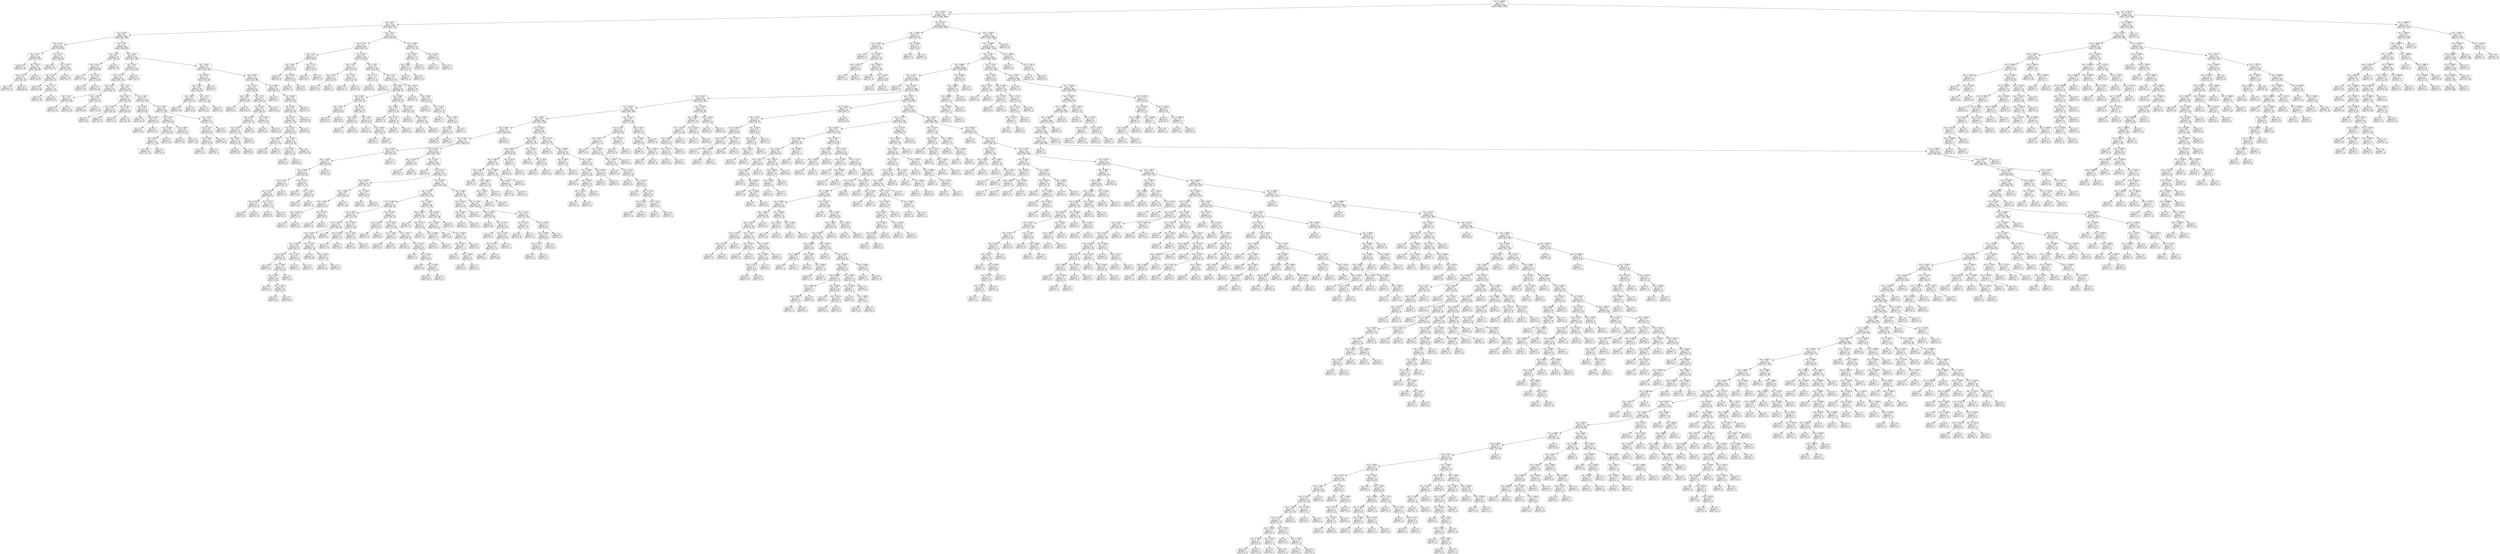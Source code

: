 digraph Tree {
node [shape=box, style="rounded", color="black", fontname=helvetica] ;
edge [fontname=helvetica] ;
0 [label="rain <= 1466.0\ngini = 0.5\nsamples = 3414\nvalue = [2661, 2655]"] ;
1 [label="rain <= 102.5\ngini = 0.5\nsamples = 2817\nvalue = [2538, 1859]"] ;
0 -> 1 [labeldistance=2.5, labelangle=45, headlabel="True"] ;
2 [label="rain <= 67.5\ngini = 0.5\nsamples = 884\nvalue = [843, 474]"] ;
1 -> 2 ;
3 [label="rain <= 19.5\ngini = 0.5\nsamples = 663\nvalue = [611, 388]"] ;
2 -> 3 ;
4 [label="rain <= 14.5\ngini = 0.4\nsamples = 182\nvalue = [203, 83]"] ;
3 -> 4 ;
5 [label="rain <= 11.5\ngini = 0.4\nsamples = 89\nvalue = [107, 35]"] ;
4 -> 5 ;
6 [label="gini = 0.3\nsamples = 20\nvalue = [21, 6]"] ;
5 -> 6 ;
7 [label="rain <= 13.5\ngini = 0.4\nsamples = 69\nvalue = [86, 29]"] ;
5 -> 7 ;
8 [label="rain <= 12.5\ngini = 0.4\nsamples = 47\nvalue = [61, 20]"] ;
7 -> 8 ;
9 [label="gini = 0.4\nsamples = 24\nvalue = [31, 11]"] ;
8 -> 9 ;
10 [label="gini = 0.4\nsamples = 23\nvalue = [30, 9]"] ;
8 -> 10 ;
11 [label="gini = 0.4\nsamples = 22\nvalue = [25, 9]"] ;
7 -> 11 ;
12 [label="rain <= 15.5\ngini = 0.4\nsamples = 93\nvalue = [96, 48]"] ;
4 -> 12 ;
13 [label="gini = 0.5\nsamples = 24\nvalue = [23, 17]"] ;
12 -> 13 ;
14 [label="rain <= 18.5\ngini = 0.4\nsamples = 69\nvalue = [73, 31]"] ;
12 -> 14 ;
15 [label="rain <= 16.5\ngini = 0.4\nsamples = 50\nvalue = [49, 24]"] ;
14 -> 15 ;
16 [label="gini = 0.4\nsamples = 18\nvalue = [18, 9]"] ;
15 -> 16 ;
17 [label="rain <= 17.5\ngini = 0.4\nsamples = 32\nvalue = [31, 15]"] ;
15 -> 17 ;
18 [label="gini = 0.4\nsamples = 18\nvalue = [17, 8]"] ;
17 -> 18 ;
19 [label="gini = 0.4\nsamples = 14\nvalue = [14, 7]"] ;
17 -> 19 ;
20 [label="gini = 0.3\nsamples = 19\nvalue = [24, 7]"] ;
14 -> 20 ;
21 [label="rain <= 23.5\ngini = 0.5\nsamples = 481\nvalue = [408, 305]"] ;
3 -> 21 ;
22 [label="rain <= 22.5\ngini = 0.5\nsamples = 62\nvalue = [36, 47]"] ;
21 -> 22 ;
23 [label="rain <= 20.5\ngini = 0.5\nsamples = 52\nvalue = [35, 36]"] ;
22 -> 23 ;
24 [label="gini = 0.5\nsamples = 21\nvalue = [17, 13]"] ;
23 -> 24 ;
25 [label="rain <= 21.5\ngini = 0.5\nsamples = 31\nvalue = [18, 23]"] ;
23 -> 25 ;
26 [label="gini = 0.4\nsamples = 15\nvalue = [7, 15]"] ;
25 -> 26 ;
27 [label="gini = 0.5\nsamples = 16\nvalue = [11, 8]"] ;
25 -> 27 ;
28 [label="gini = 0.2\nsamples = 10\nvalue = [1, 11]"] ;
22 -> 28 ;
29 [label="rain <= 44.5\ngini = 0.5\nsamples = 419\nvalue = [372, 258]"] ;
21 -> 29 ;
30 [label="rain <= 43.5\ngini = 0.5\nsamples = 222\nvalue = [219, 122]"] ;
29 -> 30 ;
31 [label="rain <= 27.5\ngini = 0.5\nsamples = 214\nvalue = [205, 122]"] ;
30 -> 31 ;
32 [label="rain <= 25.5\ngini = 0.4\nsamples = 63\nvalue = [68, 31]"] ;
31 -> 32 ;
33 [label="rain <= 24.5\ngini = 0.5\nsamples = 30\nvalue = [26, 18]"] ;
32 -> 33 ;
34 [label="gini = 0.5\nsamples = 17\nvalue = [13, 9]"] ;
33 -> 34 ;
35 [label="gini = 0.5\nsamples = 13\nvalue = [13, 9]"] ;
33 -> 35 ;
36 [label="rain <= 26.5\ngini = 0.4\nsamples = 33\nvalue = [42, 13]"] ;
32 -> 36 ;
37 [label="gini = 0.3\nsamples = 17\nvalue = [25, 5]"] ;
36 -> 37 ;
38 [label="gini = 0.4\nsamples = 16\nvalue = [17, 8]"] ;
36 -> 38 ;
39 [label="rain <= 31.5\ngini = 0.5\nsamples = 151\nvalue = [137, 91]"] ;
31 -> 39 ;
40 [label="rain <= 29.5\ngini = 0.5\nsamples = 39\nvalue = [30, 33]"] ;
39 -> 40 ;
41 [label="rain <= 28.5\ngini = 0.5\nsamples = 19\nvalue = [20, 14]"] ;
40 -> 41 ;
42 [label="gini = 0.5\nsamples = 9\nvalue = [9, 8]"] ;
41 -> 42 ;
43 [label="gini = 0.5\nsamples = 10\nvalue = [11, 6]"] ;
41 -> 43 ;
44 [label="rain <= 30.5\ngini = 0.5\nsamples = 20\nvalue = [10, 19]"] ;
40 -> 44 ;
45 [label="gini = 0.5\nsamples = 5\nvalue = [2, 3]"] ;
44 -> 45 ;
46 [label="gini = 0.4\nsamples = 15\nvalue = [8, 16]"] ;
44 -> 46 ;
47 [label="rain <= 34.5\ngini = 0.5\nsamples = 112\nvalue = [107, 58]"] ;
39 -> 47 ;
48 [label="rain <= 32.5\ngini = 0.3\nsamples = 28\nvalue = [36, 8]"] ;
47 -> 48 ;
49 [label="gini = 0.4\nsamples = 13\nvalue = [13, 5]"] ;
48 -> 49 ;
50 [label="rain <= 33.5\ngini = 0.2\nsamples = 15\nvalue = [23, 3]"] ;
48 -> 50 ;
51 [label="gini = 0.3\nsamples = 6\nvalue = [10, 2]"] ;
50 -> 51 ;
52 [label="gini = 0.1\nsamples = 9\nvalue = [13, 1]"] ;
50 -> 52 ;
53 [label="rain <= 39.5\ngini = 0.5\nsamples = 84\nvalue = [71, 50]"] ;
47 -> 53 ;
54 [label="rain <= 37.5\ngini = 0.5\nsamples = 47\nvalue = [34, 33]"] ;
53 -> 54 ;
55 [label="rain <= 36.5\ngini = 0.5\nsamples = 28\nvalue = [20, 22]"] ;
54 -> 55 ;
56 [label="rain <= 35.5\ngini = 0.5\nsamples = 23\nvalue = [17, 18]"] ;
55 -> 56 ;
57 [label="gini = 0.5\nsamples = 16\nvalue = [11, 13]"] ;
56 -> 57 ;
58 [label="gini = 0.5\nsamples = 7\nvalue = [6, 5]"] ;
56 -> 58 ;
59 [label="gini = 0.5\nsamples = 5\nvalue = [3, 4]"] ;
55 -> 59 ;
60 [label="rain <= 38.5\ngini = 0.5\nsamples = 19\nvalue = [14, 11]"] ;
54 -> 60 ;
61 [label="gini = 0.5\nsamples = 9\nvalue = [7, 5]"] ;
60 -> 61 ;
62 [label="gini = 0.5\nsamples = 10\nvalue = [7, 6]"] ;
60 -> 62 ;
63 [label="rain <= 42.5\ngini = 0.4\nsamples = 37\nvalue = [37, 17]"] ;
53 -> 63 ;
64 [label="rain <= 41.5\ngini = 0.4\nsamples = 32\nvalue = [33, 12]"] ;
63 -> 64 ;
65 [label="rain <= 40.5\ngini = 0.5\nsamples = 18\nvalue = [15, 8]"] ;
64 -> 65 ;
66 [label="gini = 0.4\nsamples = 11\nvalue = [10, 4]"] ;
65 -> 66 ;
67 [label="gini = 0.5\nsamples = 7\nvalue = [5, 4]"] ;
65 -> 67 ;
68 [label="gini = 0.3\nsamples = 14\nvalue = [18, 4]"] ;
64 -> 68 ;
69 [label="gini = 0.5\nsamples = 5\nvalue = [4, 5]"] ;
63 -> 69 ;
70 [label="gini = 0.0\nsamples = 8\nvalue = [14, 0]"] ;
30 -> 70 ;
71 [label="rain <= 49.5\ngini = 0.5\nsamples = 197\nvalue = [153, 136]"] ;
29 -> 71 ;
72 [label="rain <= 48.5\ngini = 0.5\nsamples = 47\nvalue = [28, 46]"] ;
71 -> 72 ;
73 [label="rain <= 46.5\ngini = 0.5\nsamples = 43\nvalue = [28, 39]"] ;
72 -> 73 ;
74 [label="rain <= 45.5\ngini = 0.5\nsamples = 22\nvalue = [13, 23]"] ;
73 -> 74 ;
75 [label="gini = 0.5\nsamples = 13\nvalue = [9, 15]"] ;
74 -> 75 ;
76 [label="gini = 0.4\nsamples = 9\nvalue = [4, 8]"] ;
74 -> 76 ;
77 [label="rain <= 47.5\ngini = 0.5\nsamples = 21\nvalue = [15, 16]"] ;
73 -> 77 ;
78 [label="gini = 0.5\nsamples = 12\nvalue = [8, 10]"] ;
77 -> 78 ;
79 [label="gini = 0.5\nsamples = 9\nvalue = [7, 6]"] ;
77 -> 79 ;
80 [label="gini = 0.0\nsamples = 4\nvalue = [0, 7]"] ;
72 -> 80 ;
81 [label="rain <= 58.5\ngini = 0.5\nsamples = 150\nvalue = [125, 90]"] ;
71 -> 81 ;
82 [label="rain <= 51.5\ngini = 0.4\nsamples = 63\nvalue = [69, 29]"] ;
81 -> 82 ;
83 [label="rain <= 50.5\ngini = 0.3\nsamples = 16\nvalue = [23, 6]"] ;
82 -> 83 ;
84 [label="gini = 0.5\nsamples = 5\nvalue = [5, 3]"] ;
83 -> 84 ;
85 [label="gini = 0.2\nsamples = 11\nvalue = [18, 3]"] ;
83 -> 85 ;
86 [label="rain <= 57.5\ngini = 0.4\nsamples = 47\nvalue = [46, 23]"] ;
82 -> 86 ;
87 [label="rain <= 55.5\ngini = 0.5\nsamples = 41\nvalue = [36, 20]"] ;
86 -> 87 ;
88 [label="rain <= 54.5\ngini = 0.4\nsamples = 25\nvalue = [24, 12]"] ;
87 -> 88 ;
89 [label="rain <= 53.5\ngini = 0.5\nsamples = 22\nvalue = [21, 12]"] ;
88 -> 89 ;
90 [label="rain <= 52.5\ngini = 0.5\nsamples = 16\nvalue = [14, 9]"] ;
89 -> 90 ;
91 [label="gini = 0.5\nsamples = 8\nvalue = [6, 4]"] ;
90 -> 91 ;
92 [label="gini = 0.5\nsamples = 8\nvalue = [8, 5]"] ;
90 -> 92 ;
93 [label="gini = 0.4\nsamples = 6\nvalue = [7, 3]"] ;
89 -> 93 ;
94 [label="gini = 0.0\nsamples = 3\nvalue = [3, 0]"] ;
88 -> 94 ;
95 [label="rain <= 56.5\ngini = 0.5\nsamples = 16\nvalue = [12, 8]"] ;
87 -> 95 ;
96 [label="gini = 0.5\nsamples = 6\nvalue = [4, 3]"] ;
95 -> 96 ;
97 [label="gini = 0.5\nsamples = 10\nvalue = [8, 5]"] ;
95 -> 97 ;
98 [label="gini = 0.4\nsamples = 6\nvalue = [10, 3]"] ;
86 -> 98 ;
99 [label="rain <= 59.5\ngini = 0.5\nsamples = 87\nvalue = [56, 61]"] ;
81 -> 99 ;
100 [label="gini = 0.4\nsamples = 7\nvalue = [2, 6]"] ;
99 -> 100 ;
101 [label="rain <= 66.5\ngini = 0.5\nsamples = 80\nvalue = [54, 55]"] ;
99 -> 101 ;
102 [label="rain <= 65.5\ngini = 0.5\nsamples = 72\nvalue = [51, 48]"] ;
101 -> 102 ;
103 [label="rain <= 64.5\ngini = 0.5\nsamples = 56\nvalue = [37, 39]"] ;
102 -> 103 ;
104 [label="rain <= 61.5\ngini = 0.5\nsamples = 48\nvalue = [34, 31]"] ;
103 -> 104 ;
105 [label="rain <= 60.5\ngini = 0.5\nsamples = 22\nvalue = [13, 15]"] ;
104 -> 105 ;
106 [label="gini = 0.5\nsamples = 14\nvalue = [8, 8]"] ;
105 -> 106 ;
107 [label="gini = 0.5\nsamples = 8\nvalue = [5, 7]"] ;
105 -> 107 ;
108 [label="rain <= 63.5\ngini = 0.5\nsamples = 26\nvalue = [21, 16]"] ;
104 -> 108 ;
109 [label="rain <= 62.5\ngini = 0.5\nsamples = 12\nvalue = [11, 6]"] ;
108 -> 109 ;
110 [label="gini = 0.5\nsamples = 4\nvalue = [3, 2]"] ;
109 -> 110 ;
111 [label="gini = 0.4\nsamples = 8\nvalue = [8, 4]"] ;
109 -> 111 ;
112 [label="gini = 0.5\nsamples = 14\nvalue = [10, 10]"] ;
108 -> 112 ;
113 [label="gini = 0.4\nsamples = 8\nvalue = [3, 8]"] ;
103 -> 113 ;
114 [label="gini = 0.5\nsamples = 16\nvalue = [14, 9]"] ;
102 -> 114 ;
115 [label="gini = 0.4\nsamples = 8\nvalue = [3, 7]"] ;
101 -> 115 ;
116 [label="rain <= 97.5\ngini = 0.4\nsamples = 221\nvalue = [232, 86]"] ;
2 -> 116 ;
117 [label="rain <= 72.5\ngini = 0.4\nsamples = 193\nvalue = [208, 71]"] ;
116 -> 117 ;
118 [label="rain <= 70.5\ngini = 0.3\nsamples = 33\nvalue = [38, 9]"] ;
117 -> 118 ;
119 [label="rain <= 68.5\ngini = 0.4\nsamples = 20\nvalue = [22, 8]"] ;
118 -> 119 ;
120 [label="gini = 0.3\nsamples = 5\nvalue = [9, 2]"] ;
119 -> 120 ;
121 [label="rain <= 69.5\ngini = 0.4\nsamples = 15\nvalue = [13, 6]"] ;
119 -> 121 ;
122 [label="gini = 0.5\nsamples = 9\nvalue = [7, 4]"] ;
121 -> 122 ;
123 [label="gini = 0.4\nsamples = 6\nvalue = [6, 2]"] ;
121 -> 123 ;
124 [label="rain <= 71.5\ngini = 0.1\nsamples = 13\nvalue = [16, 1]"] ;
118 -> 124 ;
125 [label="gini = 0.2\nsamples = 8\nvalue = [9, 1]"] ;
124 -> 125 ;
126 [label="gini = 0.0\nsamples = 5\nvalue = [7, 0]"] ;
124 -> 126 ;
127 [label="rain <= 76.5\ngini = 0.4\nsamples = 160\nvalue = [170, 62]"] ;
117 -> 127 ;
128 [label="rain <= 74.5\ngini = 0.5\nsamples = 32\nvalue = [30, 19]"] ;
127 -> 128 ;
129 [label="rain <= 73.5\ngini = 0.4\nsamples = 14\nvalue = [14, 6]"] ;
128 -> 129 ;
130 [label="gini = 0.4\nsamples = 10\nvalue = [11, 5]"] ;
129 -> 130 ;
131 [label="gini = 0.4\nsamples = 4\nvalue = [3, 1]"] ;
129 -> 131 ;
132 [label="rain <= 75.5\ngini = 0.5\nsamples = 18\nvalue = [16, 13]"] ;
128 -> 132 ;
133 [label="gini = 0.5\nsamples = 10\nvalue = [9, 7]"] ;
132 -> 133 ;
134 [label="gini = 0.5\nsamples = 8\nvalue = [7, 6]"] ;
132 -> 134 ;
135 [label="rain <= 78.5\ngini = 0.4\nsamples = 128\nvalue = [140, 43]"] ;
127 -> 135 ;
136 [label="rain <= 77.5\ngini = 0.1\nsamples = 17\nvalue = [24, 2]"] ;
135 -> 136 ;
137 [label="gini = 0.0\nsamples = 8\nvalue = [12, 0]"] ;
136 -> 137 ;
138 [label="gini = 0.2\nsamples = 9\nvalue = [12, 2]"] ;
136 -> 138 ;
139 [label="rain <= 91.5\ngini = 0.4\nsamples = 111\nvalue = [116, 41]"] ;
135 -> 139 ;
140 [label="rain <= 85.5\ngini = 0.4\nsamples = 82\nvalue = [85, 34]"] ;
139 -> 140 ;
141 [label="rain <= 80.5\ngini = 0.3\nsamples = 46\nvalue = [52, 15]"] ;
140 -> 141 ;
142 [label="rain <= 79.5\ngini = 0.4\nsamples = 17\nvalue = [18, 8]"] ;
141 -> 142 ;
143 [label="gini = 0.4\nsamples = 8\nvalue = [9, 3]"] ;
142 -> 143 ;
144 [label="gini = 0.5\nsamples = 9\nvalue = [9, 5]"] ;
142 -> 144 ;
145 [label="rain <= 82.5\ngini = 0.3\nsamples = 29\nvalue = [34, 7]"] ;
141 -> 145 ;
146 [label="rain <= 81.5\ngini = 0.2\nsamples = 13\nvalue = [18, 2]"] ;
145 -> 146 ;
147 [label="gini = 0.3\nsamples = 7\nvalue = [7, 2]"] ;
146 -> 147 ;
148 [label="gini = 0.0\nsamples = 6\nvalue = [11, 0]"] ;
146 -> 148 ;
149 [label="rain <= 83.5\ngini = 0.4\nsamples = 16\nvalue = [16, 5]"] ;
145 -> 149 ;
150 [label="gini = 0.5\nsamples = 4\nvalue = [3, 2]"] ;
149 -> 150 ;
151 [label="rain <= 84.5\ngini = 0.3\nsamples = 12\nvalue = [13, 3]"] ;
149 -> 151 ;
152 [label="gini = 0.2\nsamples = 5\nvalue = [6, 1]"] ;
151 -> 152 ;
153 [label="gini = 0.3\nsamples = 7\nvalue = [7, 2]"] ;
151 -> 153 ;
154 [label="rain <= 88.5\ngini = 0.5\nsamples = 36\nvalue = [33, 19]"] ;
140 -> 154 ;
155 [label="rain <= 86.5\ngini = 0.5\nsamples = 17\nvalue = [12, 9]"] ;
154 -> 155 ;
156 [label="gini = 0.5\nsamples = 9\nvalue = [7, 4]"] ;
155 -> 156 ;
157 [label="rain <= 87.5\ngini = 0.5\nsamples = 8\nvalue = [5, 5]"] ;
155 -> 157 ;
158 [label="gini = 0.5\nsamples = 4\nvalue = [2, 2]"] ;
157 -> 158 ;
159 [label="gini = 0.5\nsamples = 4\nvalue = [3, 3]"] ;
157 -> 159 ;
160 [label="rain <= 89.5\ngini = 0.4\nsamples = 19\nvalue = [21, 10]"] ;
154 -> 160 ;
161 [label="gini = 0.0\nsamples = 3\nvalue = [6, 0]"] ;
160 -> 161 ;
162 [label="rain <= 90.5\ngini = 0.5\nsamples = 16\nvalue = [15, 10]"] ;
160 -> 162 ;
163 [label="gini = 0.4\nsamples = 5\nvalue = [6, 3]"] ;
162 -> 163 ;
164 [label="gini = 0.5\nsamples = 11\nvalue = [9, 7]"] ;
162 -> 164 ;
165 [label="rain <= 92.5\ngini = 0.3\nsamples = 29\nvalue = [31, 7]"] ;
139 -> 165 ;
166 [label="gini = 0.3\nsamples = 6\nvalue = [7, 2]"] ;
165 -> 166 ;
167 [label="rain <= 93.5\ngini = 0.3\nsamples = 23\nvalue = [24, 5]"] ;
165 -> 167 ;
168 [label="gini = 0.0\nsamples = 3\nvalue = [3, 0]"] ;
167 -> 168 ;
169 [label="rain <= 94.5\ngini = 0.3\nsamples = 20\nvalue = [21, 5]"] ;
167 -> 169 ;
170 [label="gini = 0.4\nsamples = 3\nvalue = [2, 1]"] ;
169 -> 170 ;
171 [label="rain <= 96.5\ngini = 0.3\nsamples = 17\nvalue = [19, 4]"] ;
169 -> 171 ;
172 [label="rain <= 95.5\ngini = 0.3\nsamples = 14\nvalue = [15, 3]"] ;
171 -> 172 ;
173 [label="gini = 0.3\nsamples = 8\nvalue = [9, 2]"] ;
172 -> 173 ;
174 [label="gini = 0.2\nsamples = 6\nvalue = [6, 1]"] ;
172 -> 174 ;
175 [label="gini = 0.3\nsamples = 3\nvalue = [4, 1]"] ;
171 -> 175 ;
176 [label="rain <= 100.5\ngini = 0.5\nsamples = 28\nvalue = [24, 15]"] ;
116 -> 176 ;
177 [label="rain <= 99.5\ngini = 0.5\nsamples = 15\nvalue = [11, 11]"] ;
176 -> 177 ;
178 [label="rain <= 98.5\ngini = 0.5\nsamples = 11\nvalue = [10, 7]"] ;
177 -> 178 ;
179 [label="gini = 0.5\nsamples = 7\nvalue = [5, 5]"] ;
178 -> 179 ;
180 [label="gini = 0.4\nsamples = 4\nvalue = [5, 2]"] ;
178 -> 180 ;
181 [label="gini = 0.3\nsamples = 4\nvalue = [1, 4]"] ;
177 -> 181 ;
182 [label="rain <= 101.5\ngini = 0.4\nsamples = 13\nvalue = [13, 4]"] ;
176 -> 182 ;
183 [label="gini = 0.3\nsamples = 10\nvalue = [11, 3]"] ;
182 -> 183 ;
184 [label="gini = 0.4\nsamples = 3\nvalue = [2, 1]"] ;
182 -> 184 ;
185 [label="rain <= 110.5\ngini = 0.5\nsamples = 1933\nvalue = [1695, 1385]"] ;
1 -> 185 ;
186 [label="rain <= 108.5\ngini = 0.4\nsamples = 40\nvalue = [19, 41]"] ;
185 -> 186 ;
187 [label="rain <= 103.5\ngini = 0.4\nsamples = 34\nvalue = [17, 33]"] ;
186 -> 187 ;
188 [label="gini = 0.3\nsamples = 3\nvalue = [1, 4]"] ;
187 -> 188 ;
189 [label="rain <= 105.5\ngini = 0.5\nsamples = 31\nvalue = [16, 29]"] ;
187 -> 189 ;
190 [label="rain <= 104.5\ngini = 0.5\nsamples = 12\nvalue = [6, 9]"] ;
189 -> 190 ;
191 [label="gini = 0.4\nsamples = 5\nvalue = [2, 4]"] ;
190 -> 191 ;
192 [label="gini = 0.5\nsamples = 7\nvalue = [4, 5]"] ;
190 -> 192 ;
193 [label="rain <= 106.5\ngini = 0.4\nsamples = 19\nvalue = [10, 20]"] ;
189 -> 193 ;
194 [label="gini = 0.4\nsamples = 4\nvalue = [2, 4]"] ;
193 -> 194 ;
195 [label="rain <= 107.5\ngini = 0.4\nsamples = 15\nvalue = [8, 16]"] ;
193 -> 195 ;
196 [label="gini = 0.4\nsamples = 8\nvalue = [4, 8]"] ;
195 -> 196 ;
197 [label="gini = 0.4\nsamples = 7\nvalue = [4, 8]"] ;
195 -> 197 ;
198 [label="rain <= 109.5\ngini = 0.3\nsamples = 6\nvalue = [2, 8]"] ;
186 -> 198 ;
199 [label="gini = 0.4\nsamples = 3\nvalue = [1, 3]"] ;
198 -> 199 ;
200 [label="gini = 0.3\nsamples = 3\nvalue = [1, 5]"] ;
198 -> 200 ;
201 [label="rain <= 1461.5\ngini = 0.5\nsamples = 1893\nvalue = [1676, 1344]"] ;
185 -> 201 ;
202 [label="rain <= 1449.5\ngini = 0.5\nsamples = 1891\nvalue = [1667, 1344]"] ;
201 -> 202 ;
203 [label="rain <= 700.0\ngini = 0.5\nsamples = 1883\nvalue = [1665, 1332]"] ;
202 -> 203 ;
204 [label="rain <= 680.5\ngini = 0.5\nsamples = 1368\nvalue = [1244, 947]"] ;
203 -> 204 ;
205 [label="rain <= 111.5\ngini = 0.5\nsamples = 1350\nvalue = [1219, 942]"] ;
204 -> 205 ;
206 [label="gini = 0.0\nsamples = 2\nvalue = [4, 0]"] ;
205 -> 206 ;
207 [label="rain <= 236.5\ngini = 0.5\nsamples = 1348\nvalue = [1215, 942]"] ;
205 -> 207 ;
208 [label="rain <= 226.5\ngini = 0.5\nsamples = 483\nvalue = [421, 361]"] ;
207 -> 208 ;
209 [label="rain <= 205.5\ngini = 0.5\nsamples = 455\nvalue = [405, 328]"] ;
208 -> 209 ;
210 [label="rain <= 181.5\ngini = 0.5\nsamples = 409\nvalue = [352, 299]"] ;
209 -> 210 ;
211 [label="rain <= 180.5\ngini = 0.5\nsamples = 323\nvalue = [298, 222]"] ;
210 -> 211 ;
212 [label="rain <= 121.5\ngini = 0.5\nsamples = 317\nvalue = [289, 221]"] ;
211 -> 212 ;
213 [label="rain <= 120.5\ngini = 0.5\nsamples = 49\nvalue = [36, 39]"] ;
212 -> 213 ;
214 [label="rain <= 119.5\ngini = 0.5\nsamples = 42\nvalue = [34, 32]"] ;
213 -> 214 ;
215 [label="rain <= 116.5\ngini = 0.5\nsamples = 40\nvalue = [32, 32]"] ;
214 -> 215 ;
216 [label="rain <= 115.5\ngini = 0.5\nsamples = 30\nvalue = [25, 21]"] ;
215 -> 216 ;
217 [label="rain <= 113.5\ngini = 0.5\nsamples = 25\nvalue = [18, 21]"] ;
216 -> 217 ;
218 [label="rain <= 112.5\ngini = 0.5\nsamples = 12\nvalue = [11, 9]"] ;
217 -> 218 ;
219 [label="gini = 0.5\nsamples = 8\nvalue = [6, 6]"] ;
218 -> 219 ;
220 [label="gini = 0.5\nsamples = 4\nvalue = [5, 3]"] ;
218 -> 220 ;
221 [label="rain <= 114.5\ngini = 0.5\nsamples = 13\nvalue = [7, 12]"] ;
217 -> 221 ;
222 [label="gini = 0.5\nsamples = 9\nvalue = [5, 9]"] ;
221 -> 222 ;
223 [label="gini = 0.5\nsamples = 4\nvalue = [2, 3]"] ;
221 -> 223 ;
224 [label="gini = 0.0\nsamples = 5\nvalue = [7, 0]"] ;
216 -> 224 ;
225 [label="rain <= 117.5\ngini = 0.5\nsamples = 10\nvalue = [7, 11]"] ;
215 -> 225 ;
226 [label="gini = 0.4\nsamples = 4\nvalue = [2, 6]"] ;
225 -> 226 ;
227 [label="rain <= 118.5\ngini = 0.5\nsamples = 6\nvalue = [5, 5]"] ;
225 -> 227 ;
228 [label="gini = 0.5\nsamples = 4\nvalue = [4, 3]"] ;
227 -> 228 ;
229 [label="gini = 0.4\nsamples = 2\nvalue = [1, 2]"] ;
227 -> 229 ;
230 [label="gini = 0.0\nsamples = 2\nvalue = [2, 0]"] ;
214 -> 230 ;
231 [label="gini = 0.3\nsamples = 7\nvalue = [2, 7]"] ;
213 -> 231 ;
232 [label="rain <= 123.5\ngini = 0.5\nsamples = 268\nvalue = [253, 182]"] ;
212 -> 232 ;
233 [label="rain <= 122.5\ngini = 0.2\nsamples = 12\nvalue = [19, 3]"] ;
232 -> 233 ;
234 [label="gini = 0.3\nsamples = 8\nvalue = [12, 3]"] ;
233 -> 234 ;
235 [label="gini = 0.0\nsamples = 4\nvalue = [7, 0]"] ;
233 -> 235 ;
236 [label="rain <= 124.5\ngini = 0.5\nsamples = 256\nvalue = [234, 179]"] ;
232 -> 236 ;
237 [label="gini = 0.4\nsamples = 4\nvalue = [2, 6]"] ;
236 -> 237 ;
238 [label="rain <= 131.5\ngini = 0.5\nsamples = 252\nvalue = [232, 173]"] ;
236 -> 238 ;
239 [label="rain <= 129.5\ngini = 0.4\nsamples = 40\nvalue = [39, 17]"] ;
238 -> 239 ;
240 [label="rain <= 128.5\ngini = 0.5\nsamples = 27\nvalue = [20, 16]"] ;
239 -> 240 ;
241 [label="rain <= 126.5\ngini = 0.4\nsamples = 17\nvalue = [16, 6]"] ;
240 -> 241 ;
242 [label="rain <= 125.5\ngini = 0.5\nsamples = 9\nvalue = [7, 4]"] ;
241 -> 242 ;
243 [label="gini = 0.4\nsamples = 4\nvalue = [4, 2]"] ;
242 -> 243 ;
244 [label="gini = 0.5\nsamples = 5\nvalue = [3, 2]"] ;
242 -> 244 ;
245 [label="rain <= 127.5\ngini = 0.3\nsamples = 8\nvalue = [9, 2]"] ;
241 -> 245 ;
246 [label="gini = 0.3\nsamples = 4\nvalue = [5, 1]"] ;
245 -> 246 ;
247 [label="gini = 0.3\nsamples = 4\nvalue = [4, 1]"] ;
245 -> 247 ;
248 [label="gini = 0.4\nsamples = 10\nvalue = [4, 10]"] ;
240 -> 248 ;
249 [label="rain <= 130.5\ngini = 0.1\nsamples = 13\nvalue = [19, 1]"] ;
239 -> 249 ;
250 [label="gini = 0.0\nsamples = 5\nvalue = [9, 0]"] ;
249 -> 250 ;
251 [label="gini = 0.2\nsamples = 8\nvalue = [10, 1]"] ;
249 -> 251 ;
252 [label="rain <= 165.5\ngini = 0.5\nsamples = 212\nvalue = [193, 156]"] ;
238 -> 252 ;
253 [label="rain <= 155.5\ngini = 0.5\nsamples = 149\nvalue = [121, 114]"] ;
252 -> 253 ;
254 [label="rain <= 146.5\ngini = 0.5\nsamples = 111\nvalue = [99, 76]"] ;
253 -> 254 ;
255 [label="rain <= 142.5\ngini = 0.5\nsamples = 69\nvalue = [54, 54]"] ;
254 -> 255 ;
256 [label="rain <= 141.5\ngini = 0.5\nsamples = 57\nvalue = [50, 40]"] ;
255 -> 256 ;
257 [label="rain <= 138.5\ngini = 0.5\nsamples = 50\nvalue = [41, 39]"] ;
256 -> 257 ;
258 [label="rain <= 136.5\ngini = 0.5\nsamples = 29\nvalue = [26, 17]"] ;
257 -> 258 ;
259 [label="rain <= 132.5\ngini = 0.5\nsamples = 20\nvalue = [16, 15]"] ;
258 -> 259 ;
260 [label="gini = 0.0\nsamples = 1\nvalue = [0, 2]"] ;
259 -> 260 ;
261 [label="rain <= 135.5\ngini = 0.5\nsamples = 19\nvalue = [16, 13]"] ;
259 -> 261 ;
262 [label="rain <= 133.5\ngini = 0.5\nsamples = 14\nvalue = [13, 9]"] ;
261 -> 262 ;
263 [label="gini = 0.5\nsamples = 4\nvalue = [4, 4]"] ;
262 -> 263 ;
264 [label="rain <= 134.5\ngini = 0.5\nsamples = 10\nvalue = [9, 5]"] ;
262 -> 264 ;
265 [label="gini = 0.5\nsamples = 4\nvalue = [3, 2]"] ;
264 -> 265 ;
266 [label="gini = 0.4\nsamples = 6\nvalue = [6, 3]"] ;
264 -> 266 ;
267 [label="gini = 0.5\nsamples = 5\nvalue = [3, 4]"] ;
261 -> 267 ;
268 [label="rain <= 137.5\ngini = 0.3\nsamples = 9\nvalue = [10, 2]"] ;
258 -> 268 ;
269 [label="gini = 0.4\nsamples = 4\nvalue = [3, 1]"] ;
268 -> 269 ;
270 [label="gini = 0.2\nsamples = 5\nvalue = [7, 1]"] ;
268 -> 270 ;
271 [label="rain <= 139.5\ngini = 0.5\nsamples = 21\nvalue = [15, 22]"] ;
257 -> 271 ;
272 [label="gini = 0.4\nsamples = 13\nvalue = [8, 18]"] ;
271 -> 272 ;
273 [label="rain <= 140.5\ngini = 0.5\nsamples = 8\nvalue = [7, 4]"] ;
271 -> 273 ;
274 [label="gini = 0.0\nsamples = 2\nvalue = [2, 0]"] ;
273 -> 274 ;
275 [label="gini = 0.5\nsamples = 6\nvalue = [5, 4]"] ;
273 -> 275 ;
276 [label="gini = 0.2\nsamples = 7\nvalue = [9, 1]"] ;
256 -> 276 ;
277 [label="rain <= 144.5\ngini = 0.3\nsamples = 12\nvalue = [4, 14]"] ;
255 -> 277 ;
278 [label="rain <= 143.5\ngini = 0.2\nsamples = 6\nvalue = [1, 9]"] ;
277 -> 278 ;
279 [label="gini = 0.2\nsamples = 4\nvalue = [1, 6]"] ;
278 -> 279 ;
280 [label="gini = 0.0\nsamples = 2\nvalue = [0, 3]"] ;
278 -> 280 ;
281 [label="rain <= 145.5\ngini = 0.5\nsamples = 6\nvalue = [3, 5]"] ;
277 -> 281 ;
282 [label="gini = 0.5\nsamples = 4\nvalue = [3, 3]"] ;
281 -> 282 ;
283 [label="gini = 0.0\nsamples = 2\nvalue = [0, 2]"] ;
281 -> 283 ;
284 [label="rain <= 148.5\ngini = 0.4\nsamples = 42\nvalue = [45, 22]"] ;
254 -> 284 ;
285 [label="rain <= 147.5\ngini = 0.2\nsamples = 10\nvalue = [12, 2]"] ;
284 -> 285 ;
286 [label="gini = 0.4\nsamples = 5\nvalue = [4, 2]"] ;
285 -> 286 ;
287 [label="gini = 0.0\nsamples = 5\nvalue = [8, 0]"] ;
285 -> 287 ;
288 [label="rain <= 150.5\ngini = 0.5\nsamples = 32\nvalue = [33, 20]"] ;
284 -> 288 ;
289 [label="rain <= 149.5\ngini = 0.5\nsamples = 9\nvalue = [5, 7]"] ;
288 -> 289 ;
290 [label="gini = 0.4\nsamples = 5\nvalue = [2, 4]"] ;
289 -> 290 ;
291 [label="gini = 0.5\nsamples = 4\nvalue = [3, 3]"] ;
289 -> 291 ;
292 [label="rain <= 151.5\ngini = 0.4\nsamples = 23\nvalue = [28, 13]"] ;
288 -> 292 ;
293 [label="gini = 0.2\nsamples = 8\nvalue = [10, 1]"] ;
292 -> 293 ;
294 [label="rain <= 152.5\ngini = 0.5\nsamples = 15\nvalue = [18, 12]"] ;
292 -> 294 ;
295 [label="gini = 0.5\nsamples = 4\nvalue = [3, 4]"] ;
294 -> 295 ;
296 [label="rain <= 153.5\ngini = 0.5\nsamples = 11\nvalue = [15, 8]"] ;
294 -> 296 ;
297 [label="gini = 0.5\nsamples = 4\nvalue = [4, 3]"] ;
296 -> 297 ;
298 [label="rain <= 154.5\ngini = 0.4\nsamples = 7\nvalue = [11, 5]"] ;
296 -> 298 ;
299 [label="gini = 0.4\nsamples = 5\nvalue = [8, 4]"] ;
298 -> 299 ;
300 [label="gini = 0.4\nsamples = 2\nvalue = [3, 1]"] ;
298 -> 300 ;
301 [label="rain <= 159.5\ngini = 0.5\nsamples = 38\nvalue = [22, 38]"] ;
253 -> 301 ;
302 [label="rain <= 156.5\ngini = 0.2\nsamples = 16\nvalue = [3, 20]"] ;
301 -> 302 ;
303 [label="gini = 0.2\nsamples = 8\nvalue = [1, 11]"] ;
302 -> 303 ;
304 [label="rain <= 157.5\ngini = 0.3\nsamples = 8\nvalue = [2, 9]"] ;
302 -> 304 ;
305 [label="gini = 0.4\nsamples = 3\nvalue = [1, 2]"] ;
304 -> 305 ;
306 [label="rain <= 158.5\ngini = 0.2\nsamples = 5\nvalue = [1, 7]"] ;
304 -> 306 ;
307 [label="gini = 0.0\nsamples = 2\nvalue = [0, 3]"] ;
306 -> 307 ;
308 [label="gini = 0.3\nsamples = 3\nvalue = [1, 4]"] ;
306 -> 308 ;
309 [label="rain <= 164.5\ngini = 0.5\nsamples = 22\nvalue = [19, 18]"] ;
301 -> 309 ;
310 [label="rain <= 160.5\ngini = 0.5\nsamples = 17\nvalue = [18, 11]"] ;
309 -> 310 ;
311 [label="gini = 0.5\nsamples = 5\nvalue = [4, 6]"] ;
310 -> 311 ;
312 [label="rain <= 163.5\ngini = 0.4\nsamples = 12\nvalue = [14, 5]"] ;
310 -> 312 ;
313 [label="rain <= 161.5\ngini = 0.2\nsamples = 7\nvalue = [11, 1]"] ;
312 -> 313 ;
314 [label="gini = 0.0\nsamples = 1\nvalue = [2, 0]"] ;
313 -> 314 ;
315 [label="rain <= 162.5\ngini = 0.2\nsamples = 6\nvalue = [9, 1]"] ;
313 -> 315 ;
316 [label="gini = 0.2\nsamples = 5\nvalue = [8, 1]"] ;
315 -> 316 ;
317 [label="gini = 0.0\nsamples = 1\nvalue = [1, 0]"] ;
315 -> 317 ;
318 [label="gini = 0.5\nsamples = 5\nvalue = [3, 4]"] ;
312 -> 318 ;
319 [label="gini = 0.2\nsamples = 5\nvalue = [1, 7]"] ;
309 -> 319 ;
320 [label="rain <= 168.5\ngini = 0.5\nsamples = 63\nvalue = [72, 42]"] ;
252 -> 320 ;
321 [label="rain <= 167.5\ngini = 0.3\nsamples = 12\nvalue = [24, 5]"] ;
320 -> 321 ;
322 [label="rain <= 166.5\ngini = 0.5\nsamples = 6\nvalue = [9, 5]"] ;
321 -> 322 ;
323 [label="gini = 0.0\nsamples = 2\nvalue = [6, 0]"] ;
322 -> 323 ;
324 [label="gini = 0.5\nsamples = 4\nvalue = [3, 5]"] ;
322 -> 324 ;
325 [label="gini = 0.0\nsamples = 6\nvalue = [15, 0]"] ;
321 -> 325 ;
326 [label="rain <= 174.5\ngini = 0.5\nsamples = 51\nvalue = [48, 37]"] ;
320 -> 326 ;
327 [label="rain <= 169.5\ngini = 0.5\nsamples = 31\nvalue = [33, 19]"] ;
326 -> 327 ;
328 [label="gini = 0.5\nsamples = 6\nvalue = [4, 6]"] ;
327 -> 328 ;
329 [label="rain <= 170.5\ngini = 0.4\nsamples = 25\nvalue = [29, 13]"] ;
327 -> 329 ;
330 [label="gini = 0.2\nsamples = 5\nvalue = [6, 1]"] ;
329 -> 330 ;
331 [label="rain <= 173.5\ngini = 0.5\nsamples = 20\nvalue = [23, 12]"] ;
329 -> 331 ;
332 [label="rain <= 172.0\ngini = 0.5\nsamples = 15\nvalue = [17, 11]"] ;
331 -> 332 ;
333 [label="gini = 0.5\nsamples = 7\nvalue = [8, 6]"] ;
332 -> 333 ;
334 [label="gini = 0.5\nsamples = 8\nvalue = [9, 5]"] ;
332 -> 334 ;
335 [label="gini = 0.2\nsamples = 5\nvalue = [6, 1]"] ;
331 -> 335 ;
336 [label="rain <= 176.5\ngini = 0.5\nsamples = 20\nvalue = [15, 18]"] ;
326 -> 336 ;
337 [label="rain <= 175.5\ngini = 0.5\nsamples = 9\nvalue = [7, 11]"] ;
336 -> 337 ;
338 [label="gini = 0.5\nsamples = 5\nvalue = [5, 8]"] ;
337 -> 338 ;
339 [label="gini = 0.5\nsamples = 4\nvalue = [2, 3]"] ;
337 -> 339 ;
340 [label="rain <= 179.5\ngini = 0.5\nsamples = 11\nvalue = [8, 7]"] ;
336 -> 340 ;
341 [label="rain <= 178.5\ngini = 0.5\nsamples = 8\nvalue = [6, 4]"] ;
340 -> 341 ;
342 [label="rain <= 177.5\ngini = 0.5\nsamples = 6\nvalue = [4, 3]"] ;
341 -> 342 ;
343 [label="gini = 0.5\nsamples = 4\nvalue = [3, 2]"] ;
342 -> 343 ;
344 [label="gini = 0.5\nsamples = 2\nvalue = [1, 1]"] ;
342 -> 344 ;
345 [label="gini = 0.4\nsamples = 2\nvalue = [2, 1]"] ;
341 -> 345 ;
346 [label="gini = 0.5\nsamples = 3\nvalue = [2, 3]"] ;
340 -> 346 ;
347 [label="gini = 0.2\nsamples = 6\nvalue = [9, 1]"] ;
211 -> 347 ;
348 [label="rain <= 195.5\ngini = 0.5\nsamples = 86\nvalue = [54, 77]"] ;
210 -> 348 ;
349 [label="rain <= 192.5\ngini = 0.5\nsamples = 50\nvalue = [27, 50]"] ;
348 -> 349 ;
350 [label="rain <= 190.5\ngini = 0.5\nsamples = 36\nvalue = [24, 33]"] ;
349 -> 350 ;
351 [label="rain <= 186.0\ngini = 0.5\nsamples = 31\nvalue = [17, 31]"] ;
350 -> 351 ;
352 [label="rain <= 182.5\ngini = 0.5\nsamples = 20\nvalue = [14, 17]"] ;
351 -> 352 ;
353 [label="gini = 0.3\nsamples = 6\nvalue = [2, 7]"] ;
352 -> 353 ;
354 [label="rain <= 184.5\ngini = 0.5\nsamples = 14\nvalue = [12, 10]"] ;
352 -> 354 ;
355 [label="rain <= 183.5\ngini = 0.5\nsamples = 9\nvalue = [7, 7]"] ;
354 -> 355 ;
356 [label="gini = 0.5\nsamples = 5\nvalue = [3, 3]"] ;
355 -> 356 ;
357 [label="gini = 0.5\nsamples = 4\nvalue = [4, 4]"] ;
355 -> 357 ;
358 [label="gini = 0.5\nsamples = 5\nvalue = [5, 3]"] ;
354 -> 358 ;
359 [label="rain <= 189.0\ngini = 0.3\nsamples = 11\nvalue = [3, 14]"] ;
351 -> 359 ;
360 [label="rain <= 187.5\ngini = 0.4\nsamples = 8\nvalue = [3, 10]"] ;
359 -> 360 ;
361 [label="gini = 0.2\nsamples = 4\nvalue = [1, 6]"] ;
360 -> 361 ;
362 [label="gini = 0.4\nsamples = 4\nvalue = [2, 4]"] ;
360 -> 362 ;
363 [label="gini = 0.0\nsamples = 3\nvalue = [0, 4]"] ;
359 -> 363 ;
364 [label="rain <= 191.5\ngini = 0.3\nsamples = 5\nvalue = [7, 2]"] ;
350 -> 364 ;
365 [label="gini = 0.4\nsamples = 4\nvalue = [6, 2]"] ;
364 -> 365 ;
366 [label="gini = 0.0\nsamples = 1\nvalue = [1, 0]"] ;
364 -> 366 ;
367 [label="rain <= 193.5\ngini = 0.3\nsamples = 14\nvalue = [3, 17]"] ;
349 -> 367 ;
368 [label="gini = 0.0\nsamples = 4\nvalue = [0, 4]"] ;
367 -> 368 ;
369 [label="rain <= 194.5\ngini = 0.3\nsamples = 10\nvalue = [3, 13]"] ;
367 -> 369 ;
370 [label="gini = 0.3\nsamples = 6\nvalue = [2, 7]"] ;
369 -> 370 ;
371 [label="gini = 0.2\nsamples = 4\nvalue = [1, 6]"] ;
369 -> 371 ;
372 [label="rain <= 197.0\ngini = 0.5\nsamples = 36\nvalue = [27, 27]"] ;
348 -> 372 ;
373 [label="gini = 0.3\nsamples = 6\nvalue = [11, 2]"] ;
372 -> 373 ;
374 [label="rain <= 199.5\ngini = 0.5\nsamples = 30\nvalue = [16, 25]"] ;
372 -> 374 ;
375 [label="rain <= 198.5\ngini = 0.5\nsamples = 9\nvalue = [7, 6]"] ;
374 -> 375 ;
376 [label="gini = 0.5\nsamples = 4\nvalue = [3, 4]"] ;
375 -> 376 ;
377 [label="gini = 0.4\nsamples = 5\nvalue = [4, 2]"] ;
375 -> 377 ;
378 [label="rain <= 203.5\ngini = 0.4\nsamples = 21\nvalue = [9, 19]"] ;
374 -> 378 ;
379 [label="rain <= 200.5\ngini = 0.3\nsamples = 13\nvalue = [4, 14]"] ;
378 -> 379 ;
380 [label="gini = 0.0\nsamples = 3\nvalue = [0, 3]"] ;
379 -> 380 ;
381 [label="rain <= 202.5\ngini = 0.4\nsamples = 10\nvalue = [4, 11]"] ;
379 -> 381 ;
382 [label="rain <= 201.5\ngini = 0.4\nsamples = 8\nvalue = [4, 8]"] ;
381 -> 382 ;
383 [label="gini = 0.4\nsamples = 4\nvalue = [2, 5]"] ;
382 -> 383 ;
384 [label="gini = 0.5\nsamples = 4\nvalue = [2, 3]"] ;
382 -> 384 ;
385 [label="gini = 0.0\nsamples = 2\nvalue = [0, 3]"] ;
381 -> 385 ;
386 [label="rain <= 204.5\ngini = 0.5\nsamples = 8\nvalue = [5, 5]"] ;
378 -> 386 ;
387 [label="gini = 0.5\nsamples = 4\nvalue = [3, 2]"] ;
386 -> 387 ;
388 [label="gini = 0.5\nsamples = 4\nvalue = [2, 3]"] ;
386 -> 388 ;
389 [label="rain <= 221.0\ngini = 0.5\nsamples = 46\nvalue = [53, 29]"] ;
209 -> 389 ;
390 [label="rain <= 217.5\ngini = 0.4\nsamples = 36\nvalue = [44, 18]"] ;
389 -> 390 ;
391 [label="rain <= 207.5\ngini = 0.5\nsamples = 27\nvalue = [27, 17]"] ;
390 -> 391 ;
392 [label="gini = 0.0\nsamples = 2\nvalue = [4, 0]"] ;
391 -> 392 ;
393 [label="rain <= 216.5\ngini = 0.5\nsamples = 25\nvalue = [23, 17]"] ;
391 -> 393 ;
394 [label="rain <= 208.5\ngini = 0.5\nsamples = 20\nvalue = [19, 11]"] ;
393 -> 394 ;
395 [label="gini = 0.5\nsamples = 7\nvalue = [5, 5]"] ;
394 -> 395 ;
396 [label="rain <= 210.5\ngini = 0.4\nsamples = 13\nvalue = [14, 6]"] ;
394 -> 396 ;
397 [label="gini = 0.0\nsamples = 4\nvalue = [5, 0]"] ;
396 -> 397 ;
398 [label="rain <= 211.5\ngini = 0.5\nsamples = 9\nvalue = [9, 6]"] ;
396 -> 398 ;
399 [label="gini = 0.0\nsamples = 1\nvalue = [0, 1]"] ;
398 -> 399 ;
400 [label="rain <= 214.5\ngini = 0.5\nsamples = 8\nvalue = [9, 5]"] ;
398 -> 400 ;
401 [label="rain <= 213.0\ngini = 0.3\nsamples = 4\nvalue = [4, 1]"] ;
400 -> 401 ;
402 [label="gini = 0.0\nsamples = 1\nvalue = [1, 0]"] ;
401 -> 402 ;
403 [label="gini = 0.4\nsamples = 3\nvalue = [3, 1]"] ;
401 -> 403 ;
404 [label="rain <= 215.5\ngini = 0.5\nsamples = 4\nvalue = [5, 4]"] ;
400 -> 404 ;
405 [label="gini = 0.5\nsamples = 2\nvalue = [1, 1]"] ;
404 -> 405 ;
406 [label="gini = 0.5\nsamples = 2\nvalue = [4, 3]"] ;
404 -> 406 ;
407 [label="gini = 0.5\nsamples = 5\nvalue = [4, 6]"] ;
393 -> 407 ;
408 [label="rain <= 219.5\ngini = 0.1\nsamples = 9\nvalue = [17, 1]"] ;
390 -> 408 ;
409 [label="gini = 0.0\nsamples = 6\nvalue = [13, 0]"] ;
408 -> 409 ;
410 [label="gini = 0.3\nsamples = 3\nvalue = [4, 1]"] ;
408 -> 410 ;
411 [label="rain <= 225.5\ngini = 0.5\nsamples = 10\nvalue = [9, 11]"] ;
389 -> 411 ;
412 [label="rain <= 222.5\ngini = 0.5\nsamples = 8\nvalue = [6, 11]"] ;
411 -> 412 ;
413 [label="gini = 0.3\nsamples = 2\nvalue = [1, 4]"] ;
412 -> 413 ;
414 [label="rain <= 224.0\ngini = 0.5\nsamples = 6\nvalue = [5, 7]"] ;
412 -> 414 ;
415 [label="gini = 0.5\nsamples = 3\nvalue = [3, 2]"] ;
414 -> 415 ;
416 [label="gini = 0.4\nsamples = 3\nvalue = [2, 5]"] ;
414 -> 416 ;
417 [label="gini = 0.0\nsamples = 2\nvalue = [3, 0]"] ;
411 -> 417 ;
418 [label="rain <= 233.0\ngini = 0.4\nsamples = 28\nvalue = [16, 33]"] ;
208 -> 418 ;
419 [label="rain <= 230.5\ngini = 0.5\nsamples = 21\nvalue = [14, 23]"] ;
418 -> 419 ;
420 [label="rain <= 229.5\ngini = 0.5\nsamples = 14\nvalue = [10, 18]"] ;
419 -> 420 ;
421 [label="rain <= 228.5\ngini = 0.5\nsamples = 10\nvalue = [8, 12]"] ;
420 -> 421 ;
422 [label="rain <= 227.5\ngini = 0.4\nsamples = 6\nvalue = [4, 8]"] ;
421 -> 422 ;
423 [label="gini = 0.5\nsamples = 5\nvalue = [4, 6]"] ;
422 -> 423 ;
424 [label="gini = 0.0\nsamples = 1\nvalue = [0, 2]"] ;
422 -> 424 ;
425 [label="gini = 0.5\nsamples = 4\nvalue = [4, 4]"] ;
421 -> 425 ;
426 [label="gini = 0.4\nsamples = 4\nvalue = [2, 6]"] ;
420 -> 426 ;
427 [label="rain <= 231.5\ngini = 0.5\nsamples = 7\nvalue = [4, 5]"] ;
419 -> 427 ;
428 [label="gini = 0.5\nsamples = 2\nvalue = [1, 1]"] ;
427 -> 428 ;
429 [label="gini = 0.5\nsamples = 5\nvalue = [3, 4]"] ;
427 -> 429 ;
430 [label="rain <= 235.0\ngini = 0.3\nsamples = 7\nvalue = [2, 10]"] ;
418 -> 430 ;
431 [label="gini = 0.0\nsamples = 2\nvalue = [0, 4]"] ;
430 -> 431 ;
432 [label="gini = 0.4\nsamples = 5\nvalue = [2, 6]"] ;
430 -> 432 ;
433 [label="rain <= 252.5\ngini = 0.5\nsamples = 865\nvalue = [794, 581]"] ;
207 -> 433 ;
434 [label="rain <= 246.5\ngini = 0.3\nsamples = 40\nvalue = [49, 11]"] ;
433 -> 434 ;
435 [label="rain <= 242.5\ngini = 0.4\nsamples = 29\nvalue = [28, 11]"] ;
434 -> 435 ;
436 [label="rain <= 239.5\ngini = 0.3\nsamples = 16\nvalue = [20, 4]"] ;
435 -> 436 ;
437 [label="rain <= 237.5\ngini = 0.4\nsamples = 8\nvalue = [8, 3]"] ;
436 -> 437 ;
438 [label="gini = 0.0\nsamples = 1\nvalue = [1, 0]"] ;
437 -> 438 ;
439 [label="rain <= 238.5\ngini = 0.4\nsamples = 7\nvalue = [7, 3]"] ;
437 -> 439 ;
440 [label="gini = 0.4\nsamples = 3\nvalue = [3, 1]"] ;
439 -> 440 ;
441 [label="gini = 0.4\nsamples = 4\nvalue = [4, 2]"] ;
439 -> 441 ;
442 [label="rain <= 241.5\ngini = 0.1\nsamples = 8\nvalue = [12, 1]"] ;
436 -> 442 ;
443 [label="gini = 0.0\nsamples = 5\nvalue = [8, 0]"] ;
442 -> 443 ;
444 [label="gini = 0.3\nsamples = 3\nvalue = [4, 1]"] ;
442 -> 444 ;
445 [label="rain <= 245.5\ngini = 0.5\nsamples = 13\nvalue = [8, 7]"] ;
435 -> 445 ;
446 [label="rain <= 244.5\ngini = 0.5\nsamples = 8\nvalue = [4, 6]"] ;
445 -> 446 ;
447 [label="rain <= 243.5\ngini = 0.5\nsamples = 7\nvalue = [4, 4]"] ;
446 -> 447 ;
448 [label="gini = 0.5\nsamples = 5\nvalue = [3, 3]"] ;
447 -> 448 ;
449 [label="gini = 0.5\nsamples = 2\nvalue = [1, 1]"] ;
447 -> 449 ;
450 [label="gini = 0.0\nsamples = 1\nvalue = [0, 2]"] ;
446 -> 450 ;
451 [label="gini = 0.3\nsamples = 5\nvalue = [4, 1]"] ;
445 -> 451 ;
452 [label="gini = 0.0\nsamples = 11\nvalue = [21, 0]"] ;
434 -> 452 ;
453 [label="rain <= 340.5\ngini = 0.5\nsamples = 825\nvalue = [745, 570]"] ;
433 -> 453 ;
454 [label="rain <= 317.5\ngini = 0.5\nsamples = 236\nvalue = [223, 142]"] ;
453 -> 454 ;
455 [label="rain <= 264.5\ngini = 0.5\nsamples = 178\nvalue = [154, 119]"] ;
454 -> 455 ;
456 [label="rain <= 262.5\ngini = 0.5\nsamples = 35\nvalue = [41, 22]"] ;
455 -> 456 ;
457 [label="rain <= 258.5\ngini = 0.5\nsamples = 28\nvalue = [28, 21]"] ;
456 -> 457 ;
458 [label="rain <= 257.5\ngini = 0.4\nsamples = 14\nvalue = [18, 9]"] ;
457 -> 458 ;
459 [label="rain <= 253.5\ngini = 0.5\nsamples = 10\nvalue = [11, 9]"] ;
458 -> 459 ;
460 [label="gini = 0.4\nsamples = 2\nvalue = [2, 4]"] ;
459 -> 460 ;
461 [label="rain <= 254.5\ngini = 0.5\nsamples = 8\nvalue = [9, 5]"] ;
459 -> 461 ;
462 [label="gini = 0.0\nsamples = 1\nvalue = [4, 0]"] ;
461 -> 462 ;
463 [label="rain <= 256.0\ngini = 0.5\nsamples = 7\nvalue = [5, 5]"] ;
461 -> 463 ;
464 [label="gini = 0.4\nsamples = 2\nvalue = [1, 3]"] ;
463 -> 464 ;
465 [label="gini = 0.4\nsamples = 5\nvalue = [4, 2]"] ;
463 -> 465 ;
466 [label="gini = 0.0\nsamples = 4\nvalue = [7, 0]"] ;
458 -> 466 ;
467 [label="rain <= 261.5\ngini = 0.5\nsamples = 14\nvalue = [10, 12]"] ;
457 -> 467 ;
468 [label="rain <= 260.5\ngini = 0.5\nsamples = 10\nvalue = [7, 7]"] ;
467 -> 468 ;
469 [label="rain <= 259.5\ngini = 0.5\nsamples = 7\nvalue = [4, 6]"] ;
468 -> 469 ;
470 [label="gini = 0.5\nsamples = 4\nvalue = [3, 4]"] ;
469 -> 470 ;
471 [label="gini = 0.4\nsamples = 3\nvalue = [1, 2]"] ;
469 -> 471 ;
472 [label="gini = 0.4\nsamples = 3\nvalue = [3, 1]"] ;
468 -> 472 ;
473 [label="gini = 0.5\nsamples = 4\nvalue = [3, 5]"] ;
467 -> 473 ;
474 [label="rain <= 263.5\ngini = 0.1\nsamples = 7\nvalue = [13, 1]"] ;
456 -> 474 ;
475 [label="gini = 0.2\nsamples = 4\nvalue = [7, 1]"] ;
474 -> 475 ;
476 [label="gini = 0.0\nsamples = 3\nvalue = [6, 0]"] ;
474 -> 476 ;
477 [label="rain <= 267.5\ngini = 0.5\nsamples = 143\nvalue = [113, 97]"] ;
455 -> 477 ;
478 [label="rain <= 266.5\ngini = 0.3\nsamples = 8\nvalue = [4, 14]"] ;
477 -> 478 ;
479 [label="rain <= 265.5\ngini = 0.4\nsamples = 5\nvalue = [4, 8]"] ;
478 -> 479 ;
480 [label="gini = 0.0\nsamples = 1\nvalue = [0, 1]"] ;
479 -> 480 ;
481 [label="gini = 0.5\nsamples = 4\nvalue = [4, 7]"] ;
479 -> 481 ;
482 [label="gini = 0.0\nsamples = 3\nvalue = [0, 6]"] ;
478 -> 482 ;
483 [label="rain <= 270.5\ngini = 0.5\nsamples = 135\nvalue = [109, 83]"] ;
477 -> 483 ;
484 [label="rain <= 268.5\ngini = 0.4\nsamples = 11\nvalue = [12, 4]"] ;
483 -> 484 ;
485 [label="gini = 0.3\nsamples = 4\nvalue = [7, 2]"] ;
484 -> 485 ;
486 [label="rain <= 269.5\ngini = 0.4\nsamples = 7\nvalue = [5, 2]"] ;
484 -> 486 ;
487 [label="gini = 0.4\nsamples = 3\nvalue = [2, 1]"] ;
486 -> 487 ;
488 [label="gini = 0.4\nsamples = 4\nvalue = [3, 1]"] ;
486 -> 488 ;
489 [label="rain <= 271.5\ngini = 0.5\nsamples = 124\nvalue = [97, 79]"] ;
483 -> 489 ;
490 [label="gini = 0.2\nsamples = 6\nvalue = [1, 7]"] ;
489 -> 490 ;
491 [label="rain <= 314.5\ngini = 0.5\nsamples = 118\nvalue = [96, 72]"] ;
489 -> 491 ;
492 [label="rain <= 312.5\ngini = 0.5\nsamples = 112\nvalue = [94, 67]"] ;
491 -> 492 ;
493 [label="rain <= 285.5\ngini = 0.5\nsamples = 109\nvalue = [90, 67]"] ;
492 -> 493 ;
494 [label="rain <= 281.5\ngini = 0.5\nsamples = 51\nvalue = [38, 35]"] ;
493 -> 494 ;
495 [label="rain <= 280.5\ngini = 0.5\nsamples = 38\nvalue = [32, 23]"] ;
494 -> 495 ;
496 [label="rain <= 274.5\ngini = 0.5\nsamples = 36\nvalue = [28, 23]"] ;
495 -> 496 ;
497 [label="rain <= 273.5\ngini = 0.5\nsamples = 10\nvalue = [5, 6]"] ;
496 -> 497 ;
498 [label="rain <= 272.5\ngini = 0.4\nsamples = 3\nvalue = [2, 1]"] ;
497 -> 498 ;
499 [label="gini = 0.5\nsamples = 2\nvalue = [1, 1]"] ;
498 -> 499 ;
500 [label="gini = 0.0\nsamples = 1\nvalue = [1, 0]"] ;
498 -> 500 ;
501 [label="gini = 0.5\nsamples = 7\nvalue = [3, 5]"] ;
497 -> 501 ;
502 [label="rain <= 276.5\ngini = 0.5\nsamples = 26\nvalue = [23, 17]"] ;
496 -> 502 ;
503 [label="rain <= 275.5\ngini = 0.5\nsamples = 11\nvalue = [13, 7]"] ;
502 -> 503 ;
504 [label="gini = 0.5\nsamples = 4\nvalue = [4, 3]"] ;
503 -> 504 ;
505 [label="gini = 0.4\nsamples = 7\nvalue = [9, 4]"] ;
503 -> 505 ;
506 [label="rain <= 279.5\ngini = 0.5\nsamples = 15\nvalue = [10, 10]"] ;
502 -> 506 ;
507 [label="rain <= 278.5\ngini = 0.5\nsamples = 11\nvalue = [6, 8]"] ;
506 -> 507 ;
508 [label="rain <= 277.5\ngini = 0.5\nsamples = 10\nvalue = [6, 6]"] ;
507 -> 508 ;
509 [label="gini = 0.5\nsamples = 6\nvalue = [3, 4]"] ;
508 -> 509 ;
510 [label="gini = 0.5\nsamples = 4\nvalue = [3, 2]"] ;
508 -> 510 ;
511 [label="gini = 0.0\nsamples = 1\nvalue = [0, 2]"] ;
507 -> 511 ;
512 [label="gini = 0.4\nsamples = 4\nvalue = [4, 2]"] ;
506 -> 512 ;
513 [label="gini = 0.0\nsamples = 2\nvalue = [4, 0]"] ;
495 -> 513 ;
514 [label="rain <= 283.5\ngini = 0.4\nsamples = 13\nvalue = [6, 12]"] ;
494 -> 514 ;
515 [label="rain <= 282.5\ngini = 0.4\nsamples = 6\nvalue = [3, 7]"] ;
514 -> 515 ;
516 [label="gini = 0.4\nsamples = 5\nvalue = [3, 6]"] ;
515 -> 516 ;
517 [label="gini = 0.0\nsamples = 1\nvalue = [0, 1]"] ;
515 -> 517 ;
518 [label="rain <= 284.5\ngini = 0.5\nsamples = 7\nvalue = [3, 5]"] ;
514 -> 518 ;
519 [label="gini = 0.5\nsamples = 4\nvalue = [2, 3]"] ;
518 -> 519 ;
520 [label="gini = 0.4\nsamples = 3\nvalue = [1, 2]"] ;
518 -> 520 ;
521 [label="rain <= 287.5\ngini = 0.5\nsamples = 58\nvalue = [52, 32]"] ;
493 -> 521 ;
522 [label="gini = 0.0\nsamples = 4\nvalue = [6, 0]"] ;
521 -> 522 ;
523 [label="rain <= 310.5\ngini = 0.5\nsamples = 54\nvalue = [46, 32]"] ;
521 -> 523 ;
524 [label="rain <= 309.5\ngini = 0.5\nsamples = 48\nvalue = [43, 27]"] ;
523 -> 524 ;
525 [label="rain <= 292.5\ngini = 0.5\nsamples = 45\nvalue = [40, 27]"] ;
524 -> 525 ;
526 [label="rain <= 289.5\ngini = 0.5\nsamples = 11\nvalue = [8, 9]"] ;
525 -> 526 ;
527 [label="rain <= 288.5\ngini = 0.4\nsamples = 5\nvalue = [4, 2]"] ;
526 -> 527 ;
528 [label="gini = 0.5\nsamples = 2\nvalue = [1, 1]"] ;
527 -> 528 ;
529 [label="gini = 0.4\nsamples = 3\nvalue = [3, 1]"] ;
527 -> 529 ;
530 [label="rain <= 290.5\ngini = 0.5\nsamples = 6\nvalue = [4, 7]"] ;
526 -> 530 ;
531 [label="gini = 0.0\nsamples = 2\nvalue = [0, 3]"] ;
530 -> 531 ;
532 [label="rain <= 291.5\ngini = 0.5\nsamples = 4\nvalue = [4, 4]"] ;
530 -> 532 ;
533 [label="gini = 0.5\nsamples = 2\nvalue = [2, 2]"] ;
532 -> 533 ;
534 [label="gini = 0.5\nsamples = 2\nvalue = [2, 2]"] ;
532 -> 534 ;
535 [label="rain <= 294.0\ngini = 0.5\nsamples = 34\nvalue = [32, 18]"] ;
525 -> 535 ;
536 [label="gini = 0.0\nsamples = 2\nvalue = [4, 0]"] ;
535 -> 536 ;
537 [label="rain <= 307.5\ngini = 0.5\nsamples = 32\nvalue = [28, 18]"] ;
535 -> 537 ;
538 [label="rain <= 302.5\ngini = 0.5\nsamples = 26\nvalue = [25, 14]"] ;
537 -> 538 ;
539 [label="rain <= 298.5\ngini = 0.5\nsamples = 15\nvalue = [14, 11]"] ;
538 -> 539 ;
540 [label="rain <= 296.5\ngini = 0.4\nsamples = 5\nvalue = [5, 2]"] ;
539 -> 540 ;
541 [label="rain <= 295.5\ngini = 0.5\nsamples = 3\nvalue = [2, 2]"] ;
540 -> 541 ;
542 [label="gini = 0.4\nsamples = 2\nvalue = [2, 1]"] ;
541 -> 542 ;
543 [label="gini = 0.0\nsamples = 1\nvalue = [0, 1]"] ;
541 -> 543 ;
544 [label="gini = 0.0\nsamples = 2\nvalue = [3, 0]"] ;
540 -> 544 ;
545 [label="rain <= 300.0\ngini = 0.5\nsamples = 10\nvalue = [9, 9]"] ;
539 -> 545 ;
546 [label="gini = 0.0\nsamples = 2\nvalue = [0, 2]"] ;
545 -> 546 ;
547 [label="rain <= 301.5\ngini = 0.5\nsamples = 8\nvalue = [9, 7]"] ;
545 -> 547 ;
548 [label="gini = 0.5\nsamples = 3\nvalue = [3, 2]"] ;
547 -> 548 ;
549 [label="gini = 0.5\nsamples = 5\nvalue = [6, 5]"] ;
547 -> 549 ;
550 [label="rain <= 306.5\ngini = 0.3\nsamples = 11\nvalue = [11, 3]"] ;
538 -> 550 ;
551 [label="rain <= 304.5\ngini = 0.2\nsamples = 7\nvalue = [8, 1]"] ;
550 -> 551 ;
552 [label="gini = 0.0\nsamples = 4\nvalue = [4, 0]"] ;
551 -> 552 ;
553 [label="rain <= 305.5\ngini = 0.3\nsamples = 3\nvalue = [4, 1]"] ;
551 -> 553 ;
554 [label="gini = 0.0\nsamples = 1\nvalue = [0, 1]"] ;
553 -> 554 ;
555 [label="gini = 0.0\nsamples = 2\nvalue = [4, 0]"] ;
553 -> 555 ;
556 [label="gini = 0.5\nsamples = 4\nvalue = [3, 2]"] ;
550 -> 556 ;
557 [label="rain <= 308.5\ngini = 0.5\nsamples = 6\nvalue = [3, 4]"] ;
537 -> 557 ;
558 [label="gini = 0.5\nsamples = 2\nvalue = [1, 1]"] ;
557 -> 558 ;
559 [label="gini = 0.5\nsamples = 4\nvalue = [2, 3]"] ;
557 -> 559 ;
560 [label="gini = 0.0\nsamples = 3\nvalue = [3, 0]"] ;
524 -> 560 ;
561 [label="rain <= 311.5\ngini = 0.5\nsamples = 6\nvalue = [3, 5]"] ;
523 -> 561 ;
562 [label="gini = 0.5\nsamples = 5\nvalue = [3, 4]"] ;
561 -> 562 ;
563 [label="gini = 0.0\nsamples = 1\nvalue = [0, 1]"] ;
561 -> 563 ;
564 [label="gini = 0.0\nsamples = 3\nvalue = [4, 0]"] ;
492 -> 564 ;
565 [label="rain <= 315.5\ngini = 0.4\nsamples = 6\nvalue = [2, 5]"] ;
491 -> 565 ;
566 [label="gini = 0.0\nsamples = 1\nvalue = [0, 1]"] ;
565 -> 566 ;
567 [label="rain <= 316.5\ngini = 0.4\nsamples = 5\nvalue = [2, 4]"] ;
565 -> 567 ;
568 [label="gini = 0.5\nsamples = 2\nvalue = [1, 1]"] ;
567 -> 568 ;
569 [label="gini = 0.4\nsamples = 3\nvalue = [1, 3]"] ;
567 -> 569 ;
570 [label="rain <= 339.5\ngini = 0.4\nsamples = 58\nvalue = [69, 23]"] ;
454 -> 570 ;
571 [label="rain <= 338.5\ngini = 0.4\nsamples = 52\nvalue = [57, 23]"] ;
570 -> 571 ;
572 [label="rain <= 334.5\ngini = 0.4\nsamples = 46\nvalue = [55, 19]"] ;
571 -> 572 ;
573 [label="rain <= 331.5\ngini = 0.4\nsamples = 37\nvalue = [44, 17]"] ;
572 -> 573 ;
574 [label="rain <= 330.5\ngini = 0.4\nsamples = 28\nvalue = [37, 12]"] ;
573 -> 574 ;
575 [label="rain <= 329.5\ngini = 0.4\nsamples = 26\nvalue = [32, 12]"] ;
574 -> 575 ;
576 [label="rain <= 327.5\ngini = 0.4\nsamples = 25\nvalue = [32, 11]"] ;
575 -> 576 ;
577 [label="rain <= 323.5\ngini = 0.3\nsamples = 20\nvalue = [25, 7]"] ;
576 -> 577 ;
578 [label="rain <= 321.5\ngini = 0.4\nsamples = 16\nvalue = [18, 7]"] ;
577 -> 578 ;
579 [label="rain <= 320.0\ngini = 0.3\nsamples = 10\nvalue = [13, 3]"] ;
578 -> 579 ;
580 [label="rain <= 318.5\ngini = 0.4\nsamples = 7\nvalue = [8, 3]"] ;
579 -> 580 ;
581 [label="gini = 0.4\nsamples = 3\nvalue = [3, 1]"] ;
580 -> 581 ;
582 [label="gini = 0.4\nsamples = 4\nvalue = [5, 2]"] ;
580 -> 582 ;
583 [label="gini = 0.0\nsamples = 3\nvalue = [5, 0]"] ;
579 -> 583 ;
584 [label="rain <= 322.5\ngini = 0.5\nsamples = 6\nvalue = [5, 4]"] ;
578 -> 584 ;
585 [label="gini = 0.4\nsamples = 2\nvalue = [1, 3]"] ;
584 -> 585 ;
586 [label="gini = 0.3\nsamples = 4\nvalue = [4, 1]"] ;
584 -> 586 ;
587 [label="gini = 0.0\nsamples = 4\nvalue = [7, 0]"] ;
577 -> 587 ;
588 [label="rain <= 328.5\ngini = 0.5\nsamples = 5\nvalue = [7, 4]"] ;
576 -> 588 ;
589 [label="gini = 0.5\nsamples = 3\nvalue = [5, 3]"] ;
588 -> 589 ;
590 [label="gini = 0.4\nsamples = 2\nvalue = [2, 1]"] ;
588 -> 590 ;
591 [label="gini = 0.0\nsamples = 1\nvalue = [0, 1]"] ;
575 -> 591 ;
592 [label="gini = 0.0\nsamples = 2\nvalue = [5, 0]"] ;
574 -> 592 ;
593 [label="rain <= 332.5\ngini = 0.5\nsamples = 9\nvalue = [7, 5]"] ;
573 -> 593 ;
594 [label="gini = 0.0\nsamples = 1\nvalue = [0, 2]"] ;
593 -> 594 ;
595 [label="rain <= 333.5\ngini = 0.4\nsamples = 8\nvalue = [7, 3]"] ;
593 -> 595 ;
596 [label="gini = 0.4\nsamples = 3\nvalue = [2, 1]"] ;
595 -> 596 ;
597 [label="gini = 0.4\nsamples = 5\nvalue = [5, 2]"] ;
595 -> 597 ;
598 [label="rain <= 335.5\ngini = 0.3\nsamples = 9\nvalue = [11, 2]"] ;
572 -> 598 ;
599 [label="gini = 0.0\nsamples = 2\nvalue = [3, 0]"] ;
598 -> 599 ;
600 [label="rain <= 336.5\ngini = 0.3\nsamples = 7\nvalue = [8, 2]"] ;
598 -> 600 ;
601 [label="gini = 0.5\nsamples = 2\nvalue = [1, 1]"] ;
600 -> 601 ;
602 [label="rain <= 337.5\ngini = 0.2\nsamples = 5\nvalue = [7, 1]"] ;
600 -> 602 ;
603 [label="gini = 0.0\nsamples = 2\nvalue = [3, 0]"] ;
602 -> 603 ;
604 [label="gini = 0.3\nsamples = 3\nvalue = [4, 1]"] ;
602 -> 604 ;
605 [label="gini = 0.4\nsamples = 6\nvalue = [2, 4]"] ;
571 -> 605 ;
606 [label="gini = 0.0\nsamples = 6\nvalue = [12, 0]"] ;
570 -> 606 ;
607 [label="rain <= 347.5\ngini = 0.5\nsamples = 589\nvalue = [522, 428]"] ;
453 -> 607 ;
608 [label="rain <= 344.5\ngini = 0.4\nsamples = 14\nvalue = [7, 16]"] ;
607 -> 608 ;
609 [label="rain <= 341.5\ngini = 0.5\nsamples = 5\nvalue = [5, 5]"] ;
608 -> 609 ;
610 [label="gini = 0.0\nsamples = 1\nvalue = [0, 3]"] ;
609 -> 610 ;
611 [label="rain <= 342.5\ngini = 0.4\nsamples = 4\nvalue = [5, 2]"] ;
609 -> 611 ;
612 [label="gini = 0.0\nsamples = 1\nvalue = [3, 0]"] ;
611 -> 612 ;
613 [label="rain <= 343.5\ngini = 0.5\nsamples = 3\nvalue = [2, 2]"] ;
611 -> 613 ;
614 [label="gini = 0.0\nsamples = 2\nvalue = [0, 2]"] ;
613 -> 614 ;
615 [label="gini = 0.0\nsamples = 1\nvalue = [2, 0]"] ;
613 -> 615 ;
616 [label="rain <= 345.5\ngini = 0.3\nsamples = 9\nvalue = [2, 11]"] ;
608 -> 616 ;
617 [label="gini = 0.0\nsamples = 2\nvalue = [0, 3]"] ;
616 -> 617 ;
618 [label="rain <= 346.5\ngini = 0.3\nsamples = 7\nvalue = [2, 8]"] ;
616 -> 618 ;
619 [label="gini = 0.3\nsamples = 4\nvalue = [1, 4]"] ;
618 -> 619 ;
620 [label="gini = 0.3\nsamples = 3\nvalue = [1, 4]"] ;
618 -> 620 ;
621 [label="rain <= 350.5\ngini = 0.5\nsamples = 575\nvalue = [515, 412]"] ;
607 -> 621 ;
622 [label="gini = 0.0\nsamples = 5\nvalue = [7, 0]"] ;
621 -> 622 ;
623 [label="rain <= 357.5\ngini = 0.5\nsamples = 570\nvalue = [508, 412]"] ;
621 -> 623 ;
624 [label="rain <= 353.0\ngini = 0.5\nsamples = 15\nvalue = [11, 19]"] ;
623 -> 624 ;
625 [label="rain <= 351.5\ngini = 0.4\nsamples = 6\nvalue = [7, 3]"] ;
624 -> 625 ;
626 [label="gini = 0.4\nsamples = 3\nvalue = [2, 1]"] ;
625 -> 626 ;
627 [label="gini = 0.4\nsamples = 3\nvalue = [5, 2]"] ;
625 -> 627 ;
628 [label="rain <= 355.0\ngini = 0.3\nsamples = 9\nvalue = [4, 16]"] ;
624 -> 628 ;
629 [label="gini = 0.0\nsamples = 2\nvalue = [0, 3]"] ;
628 -> 629 ;
630 [label="rain <= 356.5\ngini = 0.4\nsamples = 7\nvalue = [4, 13]"] ;
628 -> 630 ;
631 [label="gini = 0.4\nsamples = 2\nvalue = [2, 4]"] ;
630 -> 631 ;
632 [label="gini = 0.3\nsamples = 5\nvalue = [2, 9]"] ;
630 -> 632 ;
633 [label="rain <= 370.5\ngini = 0.5\nsamples = 555\nvalue = [497, 393]"] ;
623 -> 633 ;
634 [label="rain <= 361.5\ngini = 0.4\nsamples = 32\nvalue = [42, 16]"] ;
633 -> 634 ;
635 [label="rain <= 359.5\ngini = 0.5\nsamples = 9\nvalue = [9, 7]"] ;
634 -> 635 ;
636 [label="rain <= 358.5\ngini = 0.3\nsamples = 5\nvalue = [7, 2]"] ;
635 -> 636 ;
637 [label="gini = 0.4\nsamples = 2\nvalue = [3, 1]"] ;
636 -> 637 ;
638 [label="gini = 0.3\nsamples = 3\nvalue = [4, 1]"] ;
636 -> 638 ;
639 [label="rain <= 360.5\ngini = 0.4\nsamples = 4\nvalue = [2, 5]"] ;
635 -> 639 ;
640 [label="gini = 0.3\nsamples = 2\nvalue = [1, 4]"] ;
639 -> 640 ;
641 [label="gini = 0.5\nsamples = 2\nvalue = [1, 1]"] ;
639 -> 641 ;
642 [label="rain <= 368.5\ngini = 0.3\nsamples = 23\nvalue = [33, 9]"] ;
634 -> 642 ;
643 [label="rain <= 362.5\ngini = 0.2\nsamples = 16\nvalue = [24, 4]"] ;
642 -> 643 ;
644 [label="gini = 0.4\nsamples = 4\nvalue = [5, 2]"] ;
643 -> 644 ;
645 [label="rain <= 366.5\ngini = 0.2\nsamples = 12\nvalue = [19, 2]"] ;
643 -> 645 ;
646 [label="gini = 0.0\nsamples = 6\nvalue = [10, 0]"] ;
645 -> 646 ;
647 [label="rain <= 367.5\ngini = 0.3\nsamples = 6\nvalue = [9, 2]"] ;
645 -> 647 ;
648 [label="gini = 0.5\nsamples = 3\nvalue = [3, 2]"] ;
647 -> 648 ;
649 [label="gini = 0.0\nsamples = 3\nvalue = [6, 0]"] ;
647 -> 649 ;
650 [label="rain <= 369.5\ngini = 0.5\nsamples = 7\nvalue = [9, 5]"] ;
642 -> 650 ;
651 [label="gini = 0.5\nsamples = 4\nvalue = [4, 4]"] ;
650 -> 651 ;
652 [label="gini = 0.3\nsamples = 3\nvalue = [5, 1]"] ;
650 -> 652 ;
653 [label="rain <= 397.5\ngini = 0.5\nsamples = 523\nvalue = [455, 377]"] ;
633 -> 653 ;
654 [label="rain <= 395.5\ngini = 0.5\nsamples = 72\nvalue = [48, 70]"] ;
653 -> 654 ;
655 [label="rain <= 390.5\ngini = 0.5\nsamples = 66\nvalue = [48, 57]"] ;
654 -> 655 ;
656 [label="rain <= 388.5\ngini = 0.5\nsamples = 57\nvalue = [38, 54]"] ;
655 -> 656 ;
657 [label="rain <= 385.0\ngini = 0.5\nsamples = 51\nvalue = [37, 46]"] ;
656 -> 657 ;
658 [label="rain <= 381.5\ngini = 0.5\nsamples = 40\nvalue = [26, 37]"] ;
657 -> 658 ;
659 [label="rain <= 378.5\ngini = 0.5\nsamples = 30\nvalue = [21, 22]"] ;
658 -> 659 ;
660 [label="rain <= 377.0\ngini = 0.5\nsamples = 19\nvalue = [12, 16]"] ;
659 -> 660 ;
661 [label="rain <= 375.5\ngini = 0.5\nsamples = 17\nvalue = [12, 11]"] ;
660 -> 661 ;
662 [label="rain <= 371.5\ngini = 0.5\nsamples = 15\nvalue = [9, 11]"] ;
661 -> 662 ;
663 [label="gini = 0.4\nsamples = 3\nvalue = [1, 3]"] ;
662 -> 663 ;
664 [label="rain <= 374.5\ngini = 0.5\nsamples = 12\nvalue = [8, 8]"] ;
662 -> 664 ;
665 [label="rain <= 373.5\ngini = 0.5\nsamples = 10\nvalue = [7, 5]"] ;
664 -> 665 ;
666 [label="rain <= 372.5\ngini = 0.4\nsamples = 5\nvalue = [4, 2]"] ;
665 -> 666 ;
667 [label="gini = 0.5\nsamples = 2\nvalue = [1, 1]"] ;
666 -> 667 ;
668 [label="gini = 0.4\nsamples = 3\nvalue = [3, 1]"] ;
666 -> 668 ;
669 [label="gini = 0.5\nsamples = 5\nvalue = [3, 3]"] ;
665 -> 669 ;
670 [label="gini = 0.4\nsamples = 2\nvalue = [1, 3]"] ;
664 -> 670 ;
671 [label="gini = 0.0\nsamples = 2\nvalue = [3, 0]"] ;
661 -> 671 ;
672 [label="gini = 0.0\nsamples = 2\nvalue = [0, 5]"] ;
660 -> 672 ;
673 [label="rain <= 379.5\ngini = 0.5\nsamples = 11\nvalue = [9, 6]"] ;
659 -> 673 ;
674 [label="gini = 0.5\nsamples = 6\nvalue = [5, 4]"] ;
673 -> 674 ;
675 [label="rain <= 380.5\ngini = 0.4\nsamples = 5\nvalue = [4, 2]"] ;
673 -> 675 ;
676 [label="gini = 0.4\nsamples = 3\nvalue = [3, 1]"] ;
675 -> 676 ;
677 [label="gini = 0.5\nsamples = 2\nvalue = [1, 1]"] ;
675 -> 677 ;
678 [label="rain <= 383.5\ngini = 0.4\nsamples = 10\nvalue = [5, 15]"] ;
658 -> 678 ;
679 [label="rain <= 382.5\ngini = 0.3\nsamples = 5\nvalue = [2, 8]"] ;
678 -> 679 ;
680 [label="gini = 0.3\nsamples = 3\nvalue = [1, 4]"] ;
679 -> 680 ;
681 [label="gini = 0.3\nsamples = 2\nvalue = [1, 4]"] ;
679 -> 681 ;
682 [label="gini = 0.4\nsamples = 5\nvalue = [3, 7]"] ;
678 -> 682 ;
683 [label="rain <= 386.5\ngini = 0.5\nsamples = 11\nvalue = [11, 9]"] ;
657 -> 683 ;
684 [label="gini = 0.4\nsamples = 3\nvalue = [3, 1]"] ;
683 -> 684 ;
685 [label="rain <= 387.5\ngini = 0.5\nsamples = 8\nvalue = [8, 8]"] ;
683 -> 685 ;
686 [label="gini = 0.5\nsamples = 4\nvalue = [4, 3]"] ;
685 -> 686 ;
687 [label="gini = 0.5\nsamples = 4\nvalue = [4, 5]"] ;
685 -> 687 ;
688 [label="rain <= 389.5\ngini = 0.2\nsamples = 6\nvalue = [1, 8]"] ;
656 -> 688 ;
689 [label="gini = 0.3\nsamples = 4\nvalue = [1, 5]"] ;
688 -> 689 ;
690 [label="gini = 0.0\nsamples = 2\nvalue = [0, 3]"] ;
688 -> 690 ;
691 [label="rain <= 394.0\ngini = 0.4\nsamples = 9\nvalue = [10, 3]"] ;
655 -> 691 ;
692 [label="gini = 0.0\nsamples = 5\nvalue = [7, 0]"] ;
691 -> 692 ;
693 [label="gini = 0.5\nsamples = 4\nvalue = [3, 3]"] ;
691 -> 693 ;
694 [label="gini = 0.0\nsamples = 6\nvalue = [0, 13]"] ;
654 -> 694 ;
695 [label="rain <= 408.5\ngini = 0.5\nsamples = 451\nvalue = [407, 307]"] ;
653 -> 695 ;
696 [label="rain <= 399.5\ngini = 0.2\nsamples = 20\nvalue = [28, 3]"] ;
695 -> 696 ;
697 [label="rain <= 398.5\ngini = 0.3\nsamples = 7\nvalue = [8, 2]"] ;
696 -> 697 ;
698 [label="gini = 0.0\nsamples = 4\nvalue = [6, 0]"] ;
697 -> 698 ;
699 [label="gini = 0.5\nsamples = 3\nvalue = [2, 2]"] ;
697 -> 699 ;
700 [label="rain <= 405.5\ngini = 0.1\nsamples = 13\nvalue = [20, 1]"] ;
696 -> 700 ;
701 [label="gini = 0.0\nsamples = 10\nvalue = [16, 0]"] ;
700 -> 701 ;
702 [label="rain <= 407.0\ngini = 0.3\nsamples = 3\nvalue = [4, 1]"] ;
700 -> 702 ;
703 [label="gini = 0.5\nsamples = 2\nvalue = [1, 1]"] ;
702 -> 703 ;
704 [label="gini = 0.0\nsamples = 1\nvalue = [3, 0]"] ;
702 -> 704 ;
705 [label="rain <= 493.5\ngini = 0.5\nsamples = 431\nvalue = [379, 304]"] ;
695 -> 705 ;
706 [label="rain <= 446.5\ngini = 0.5\nsamples = 161\nvalue = [152, 103]"] ;
705 -> 706 ;
707 [label="rain <= 431.5\ngini = 0.5\nsamples = 70\nvalue = [52, 55]"] ;
706 -> 707 ;
708 [label="rain <= 425.5\ngini = 0.5\nsamples = 37\nvalue = [32, 24]"] ;
707 -> 708 ;
709 [label="rain <= 422.5\ngini = 0.5\nsamples = 29\nvalue = [24, 22]"] ;
708 -> 709 ;
710 [label="rain <= 417.5\ngini = 0.5\nsamples = 24\nvalue = [24, 16]"] ;
709 -> 710 ;
711 [label="rain <= 414.0\ngini = 0.5\nsamples = 19\nvalue = [19, 15]"] ;
710 -> 711 ;
712 [label="rain <= 411.5\ngini = 0.5\nsamples = 12\nvalue = [14, 8]"] ;
711 -> 712 ;
713 [label="rain <= 409.5\ngini = 0.5\nsamples = 7\nvalue = [6, 5]"] ;
712 -> 713 ;
714 [label="gini = 0.5\nsamples = 3\nvalue = [4, 3]"] ;
713 -> 714 ;
715 [label="rain <= 410.5\ngini = 0.5\nsamples = 4\nvalue = [2, 2]"] ;
713 -> 715 ;
716 [label="gini = 0.5\nsamples = 2\nvalue = [1, 1]"] ;
715 -> 716 ;
717 [label="gini = 0.5\nsamples = 2\nvalue = [1, 1]"] ;
715 -> 717 ;
718 [label="rain <= 412.5\ngini = 0.4\nsamples = 5\nvalue = [8, 3]"] ;
712 -> 718 ;
719 [label="gini = 0.4\nsamples = 3\nvalue = [4, 2]"] ;
718 -> 719 ;
720 [label="gini = 0.3\nsamples = 2\nvalue = [4, 1]"] ;
718 -> 720 ;
721 [label="rain <= 415.5\ngini = 0.5\nsamples = 7\nvalue = [5, 7]"] ;
711 -> 721 ;
722 [label="gini = 0.0\nsamples = 2\nvalue = [0, 4]"] ;
721 -> 722 ;
723 [label="rain <= 416.5\ngini = 0.5\nsamples = 5\nvalue = [5, 3]"] ;
721 -> 723 ;
724 [label="gini = 0.0\nsamples = 1\nvalue = [2, 0]"] ;
723 -> 724 ;
725 [label="gini = 0.5\nsamples = 4\nvalue = [3, 3]"] ;
723 -> 725 ;
726 [label="rain <= 420.0\ngini = 0.3\nsamples = 5\nvalue = [5, 1]"] ;
710 -> 726 ;
727 [label="gini = 0.0\nsamples = 3\nvalue = [3, 0]"] ;
726 -> 727 ;
728 [label="rain <= 421.5\ngini = 0.4\nsamples = 2\nvalue = [2, 1]"] ;
726 -> 728 ;
729 [label="gini = 0.0\nsamples = 1\nvalue = [0, 1]"] ;
728 -> 729 ;
730 [label="gini = 0.0\nsamples = 1\nvalue = [2, 0]"] ;
728 -> 730 ;
731 [label="gini = 0.0\nsamples = 5\nvalue = [0, 6]"] ;
709 -> 731 ;
732 [label="rain <= 430.5\ngini = 0.3\nsamples = 8\nvalue = [8, 2]"] ;
708 -> 732 ;
733 [label="gini = 0.0\nsamples = 5\nvalue = [6, 0]"] ;
732 -> 733 ;
734 [label="gini = 0.5\nsamples = 3\nvalue = [2, 2]"] ;
732 -> 734 ;
735 [label="rain <= 436.0\ngini = 0.5\nsamples = 33\nvalue = [20, 31]"] ;
707 -> 735 ;
736 [label="rain <= 432.5\ngini = 0.3\nsamples = 8\nvalue = [2, 11]"] ;
735 -> 736 ;
737 [label="gini = 0.0\nsamples = 1\nvalue = [0, 2]"] ;
736 -> 737 ;
738 [label="rain <= 434.0\ngini = 0.3\nsamples = 7\nvalue = [2, 9]"] ;
736 -> 738 ;
739 [label="gini = 0.3\nsamples = 4\nvalue = [1, 5]"] ;
738 -> 739 ;
740 [label="gini = 0.3\nsamples = 3\nvalue = [1, 4]"] ;
738 -> 740 ;
741 [label="rain <= 437.5\ngini = 0.5\nsamples = 25\nvalue = [18, 20]"] ;
735 -> 741 ;
742 [label="gini = 0.0\nsamples = 1\nvalue = [3, 0]"] ;
741 -> 742 ;
743 [label="rain <= 441.5\ngini = 0.5\nsamples = 24\nvalue = [15, 20]"] ;
741 -> 743 ;
744 [label="rain <= 440.5\ngini = 0.5\nsamples = 7\nvalue = [5, 4]"] ;
743 -> 744 ;
745 [label="rain <= 439.5\ngini = 0.4\nsamples = 5\nvalue = [2, 4]"] ;
744 -> 745 ;
746 [label="rain <= 438.5\ngini = 0.5\nsamples = 4\nvalue = [2, 3]"] ;
745 -> 746 ;
747 [label="gini = 0.4\nsamples = 2\nvalue = [1, 2]"] ;
746 -> 747 ;
748 [label="gini = 0.5\nsamples = 2\nvalue = [1, 1]"] ;
746 -> 748 ;
749 [label="gini = 0.0\nsamples = 1\nvalue = [0, 1]"] ;
745 -> 749 ;
750 [label="gini = 0.0\nsamples = 2\nvalue = [3, 0]"] ;
744 -> 750 ;
751 [label="rain <= 442.5\ngini = 0.5\nsamples = 17\nvalue = [10, 16]"] ;
743 -> 751 ;
752 [label="gini = 0.0\nsamples = 2\nvalue = [0, 5]"] ;
751 -> 752 ;
753 [label="rain <= 444.5\ngini = 0.5\nsamples = 15\nvalue = [10, 11]"] ;
751 -> 753 ;
754 [label="rain <= 443.5\ngini = 0.4\nsamples = 7\nvalue = [6, 3]"] ;
753 -> 754 ;
755 [label="gini = 0.5\nsamples = 4\nvalue = [3, 2]"] ;
754 -> 755 ;
756 [label="gini = 0.4\nsamples = 3\nvalue = [3, 1]"] ;
754 -> 756 ;
757 [label="rain <= 445.5\ngini = 0.4\nsamples = 8\nvalue = [4, 8]"] ;
753 -> 757 ;
758 [label="gini = 0.4\nsamples = 3\nvalue = [1, 3]"] ;
757 -> 758 ;
759 [label="gini = 0.5\nsamples = 5\nvalue = [3, 5]"] ;
757 -> 759 ;
760 [label="rain <= 456.5\ngini = 0.4\nsamples = 91\nvalue = [100, 48]"] ;
706 -> 760 ;
761 [label="rain <= 447.5\ngini = 0.2\nsamples = 21\nvalue = [34, 5]"] ;
760 -> 761 ;
762 [label="gini = 0.5\nsamples = 2\nvalue = [3, 2]"] ;
761 -> 762 ;
763 [label="rain <= 451.5\ngini = 0.2\nsamples = 19\nvalue = [31, 3]"] ;
761 -> 763 ;
764 [label="gini = 0.0\nsamples = 5\nvalue = [9, 0]"] ;
763 -> 764 ;
765 [label="rain <= 452.5\ngini = 0.2\nsamples = 14\nvalue = [22, 3]"] ;
763 -> 765 ;
766 [label="gini = 0.5\nsamples = 2\nvalue = [1, 1]"] ;
765 -> 766 ;
767 [label="rain <= 453.5\ngini = 0.2\nsamples = 12\nvalue = [21, 2]"] ;
765 -> 767 ;
768 [label="gini = 0.0\nsamples = 4\nvalue = [7, 0]"] ;
767 -> 768 ;
769 [label="rain <= 455.5\ngini = 0.2\nsamples = 8\nvalue = [14, 2]"] ;
767 -> 769 ;
770 [label="rain <= 454.5\ngini = 0.3\nsamples = 6\nvalue = [11, 2]"] ;
769 -> 770 ;
771 [label="gini = 0.3\nsamples = 2\nvalue = [5, 1]"] ;
770 -> 771 ;
772 [label="gini = 0.2\nsamples = 4\nvalue = [6, 1]"] ;
770 -> 772 ;
773 [label="gini = 0.0\nsamples = 2\nvalue = [3, 0]"] ;
769 -> 773 ;
774 [label="rain <= 478.5\ngini = 0.5\nsamples = 70\nvalue = [66, 43]"] ;
760 -> 774 ;
775 [label="rain <= 457.5\ngini = 0.5\nsamples = 40\nvalue = [26, 30]"] ;
774 -> 775 ;
776 [label="gini = 0.0\nsamples = 2\nvalue = [0, 5]"] ;
775 -> 776 ;
777 [label="rain <= 463.5\ngini = 0.5\nsamples = 38\nvalue = [26, 25]"] ;
775 -> 777 ;
778 [label="rain <= 458.5\ngini = 0.3\nsamples = 11\nvalue = [11, 3]"] ;
777 -> 778 ;
779 [label="gini = 0.5\nsamples = 2\nvalue = [1, 1]"] ;
778 -> 779 ;
780 [label="rain <= 459.5\ngini = 0.3\nsamples = 9\nvalue = [10, 2]"] ;
778 -> 780 ;
781 [label="gini = 0.0\nsamples = 2\nvalue = [5, 0]"] ;
780 -> 781 ;
782 [label="rain <= 462.0\ngini = 0.4\nsamples = 7\nvalue = [5, 2]"] ;
780 -> 782 ;
783 [label="rain <= 460.5\ngini = 0.5\nsamples = 5\nvalue = [3, 2]"] ;
782 -> 783 ;
784 [label="gini = 0.4\nsamples = 3\nvalue = [2, 1]"] ;
783 -> 784 ;
785 [label="gini = 0.5\nsamples = 2\nvalue = [1, 1]"] ;
783 -> 785 ;
786 [label="gini = 0.0\nsamples = 2\nvalue = [2, 0]"] ;
782 -> 786 ;
787 [label="rain <= 470.5\ngini = 0.5\nsamples = 27\nvalue = [15, 22]"] ;
777 -> 787 ;
788 [label="rain <= 466.5\ngini = 0.4\nsamples = 13\nvalue = [5, 13]"] ;
787 -> 788 ;
789 [label="rain <= 465.5\ngini = 0.5\nsamples = 7\nvalue = [4, 6]"] ;
788 -> 789 ;
790 [label="rain <= 464.5\ngini = 0.4\nsamples = 5\nvalue = [2, 6]"] ;
789 -> 790 ;
791 [label="gini = 0.5\nsamples = 3\nvalue = [2, 2]"] ;
790 -> 791 ;
792 [label="gini = 0.0\nsamples = 2\nvalue = [0, 4]"] ;
790 -> 792 ;
793 [label="gini = 0.0\nsamples = 2\nvalue = [2, 0]"] ;
789 -> 793 ;
794 [label="rain <= 468.5\ngini = 0.2\nsamples = 6\nvalue = [1, 7]"] ;
788 -> 794 ;
795 [label="gini = 0.0\nsamples = 3\nvalue = [0, 5]"] ;
794 -> 795 ;
796 [label="rain <= 469.5\ngini = 0.4\nsamples = 3\nvalue = [1, 2]"] ;
794 -> 796 ;
797 [label="gini = 0.0\nsamples = 1\nvalue = [1, 0]"] ;
796 -> 797 ;
798 [label="gini = 0.0\nsamples = 2\nvalue = [0, 2]"] ;
796 -> 798 ;
799 [label="rain <= 474.0\ngini = 0.5\nsamples = 14\nvalue = [10, 9]"] ;
787 -> 799 ;
800 [label="rain <= 471.5\ngini = 0.2\nsamples = 6\nvalue = [7, 1]"] ;
799 -> 800 ;
801 [label="gini = 0.3\nsamples = 4\nvalue = [4, 1]"] ;
800 -> 801 ;
802 [label="gini = 0.0\nsamples = 2\nvalue = [3, 0]"] ;
800 -> 802 ;
803 [label="rain <= 475.5\ngini = 0.4\nsamples = 8\nvalue = [3, 8]"] ;
799 -> 803 ;
804 [label="gini = 0.0\nsamples = 1\nvalue = [0, 2]"] ;
803 -> 804 ;
805 [label="rain <= 476.5\ngini = 0.4\nsamples = 7\nvalue = [3, 6]"] ;
803 -> 805 ;
806 [label="gini = 0.4\nsamples = 3\nvalue = [2, 1]"] ;
805 -> 806 ;
807 [label="rain <= 477.5\ngini = 0.3\nsamples = 4\nvalue = [1, 5]"] ;
805 -> 807 ;
808 [label="gini = 0.0\nsamples = 1\nvalue = [0, 1]"] ;
807 -> 808 ;
809 [label="gini = 0.3\nsamples = 3\nvalue = [1, 4]"] ;
807 -> 809 ;
810 [label="rain <= 480.5\ngini = 0.4\nsamples = 30\nvalue = [40, 13]"] ;
774 -> 810 ;
811 [label="gini = 0.0\nsamples = 5\nvalue = [10, 0]"] ;
810 -> 811 ;
812 [label="rain <= 488.5\ngini = 0.4\nsamples = 25\nvalue = [30, 13]"] ;
810 -> 812 ;
813 [label="rain <= 486.5\ngini = 0.5\nsamples = 20\nvalue = [21, 13]"] ;
812 -> 813 ;
814 [label="rain <= 485.5\ngini = 0.4\nsamples = 16\nvalue = [18, 8]"] ;
813 -> 814 ;
815 [label="rain <= 482.5\ngini = 0.5\nsamples = 13\nvalue = [11, 8]"] ;
814 -> 815 ;
816 [label="rain <= 481.5\ngini = 0.5\nsamples = 6\nvalue = [3, 4]"] ;
815 -> 816 ;
817 [label="gini = 0.5\nsamples = 3\nvalue = [2, 2]"] ;
816 -> 817 ;
818 [label="gini = 0.4\nsamples = 3\nvalue = [1, 2]"] ;
816 -> 818 ;
819 [label="rain <= 483.5\ngini = 0.4\nsamples = 7\nvalue = [8, 4]"] ;
815 -> 819 ;
820 [label="gini = 0.0\nsamples = 2\nvalue = [3, 0]"] ;
819 -> 820 ;
821 [label="rain <= 484.5\ngini = 0.5\nsamples = 5\nvalue = [5, 4]"] ;
819 -> 821 ;
822 [label="gini = 0.5\nsamples = 3\nvalue = [3, 3]"] ;
821 -> 822 ;
823 [label="gini = 0.4\nsamples = 2\nvalue = [2, 1]"] ;
821 -> 823 ;
824 [label="gini = 0.0\nsamples = 3\nvalue = [7, 0]"] ;
814 -> 824 ;
825 [label="rain <= 487.5\ngini = 0.5\nsamples = 4\nvalue = [3, 5]"] ;
813 -> 825 ;
826 [label="gini = 0.5\nsamples = 2\nvalue = [2, 3]"] ;
825 -> 826 ;
827 [label="gini = 0.4\nsamples = 2\nvalue = [1, 2]"] ;
825 -> 827 ;
828 [label="gini = 0.0\nsamples = 5\nvalue = [9, 0]"] ;
812 -> 828 ;
829 [label="rain <= 495.0\ngini = 0.5\nsamples = 270\nvalue = [227, 201]"] ;
705 -> 829 ;
830 [label="gini = 0.0\nsamples = 1\nvalue = [0, 3]"] ;
829 -> 830 ;
831 [label="rain <= 499.0\ngini = 0.5\nsamples = 269\nvalue = [227, 198]"] ;
829 -> 831 ;
832 [label="gini = 0.0\nsamples = 2\nvalue = [3, 0]"] ;
831 -> 832 ;
833 [label="rain <= 512.5\ngini = 0.5\nsamples = 267\nvalue = [224, 198]"] ;
831 -> 833 ;
834 [label="rain <= 506.0\ngini = 0.5\nsamples = 19\nvalue = [9, 17]"] ;
833 -> 834 ;
835 [label="rain <= 501.5\ngini = 0.5\nsamples = 8\nvalue = [5, 4]"] ;
834 -> 835 ;
836 [label="gini = 0.0\nsamples = 2\nvalue = [0, 3]"] ;
835 -> 836 ;
837 [label="rain <= 502.5\ngini = 0.3\nsamples = 6\nvalue = [5, 1]"] ;
835 -> 837 ;
838 [label="gini = 0.0\nsamples = 2\nvalue = [2, 0]"] ;
837 -> 838 ;
839 [label="rain <= 503.5\ngini = 0.4\nsamples = 4\nvalue = [3, 1]"] ;
837 -> 839 ;
840 [label="gini = 0.5\nsamples = 2\nvalue = [1, 1]"] ;
839 -> 840 ;
841 [label="gini = 0.0\nsamples = 2\nvalue = [2, 0]"] ;
839 -> 841 ;
842 [label="rain <= 511.5\ngini = 0.4\nsamples = 11\nvalue = [4, 13]"] ;
834 -> 842 ;
843 [label="rain <= 507.5\ngini = 0.4\nsamples = 10\nvalue = [4, 12]"] ;
842 -> 843 ;
844 [label="gini = 0.4\nsamples = 2\nvalue = [1, 2]"] ;
843 -> 844 ;
845 [label="rain <= 508.5\ngini = 0.4\nsamples = 8\nvalue = [3, 10]"] ;
843 -> 845 ;
846 [label="gini = 0.0\nsamples = 1\nvalue = [0, 1]"] ;
845 -> 846 ;
847 [label="rain <= 510.0\ngini = 0.4\nsamples = 7\nvalue = [3, 9]"] ;
845 -> 847 ;
848 [label="gini = 0.4\nsamples = 3\nvalue = [1, 3]"] ;
847 -> 848 ;
849 [label="gini = 0.4\nsamples = 4\nvalue = [2, 6]"] ;
847 -> 849 ;
850 [label="gini = 0.0\nsamples = 1\nvalue = [0, 1]"] ;
842 -> 850 ;
851 [label="rain <= 513.5\ngini = 0.5\nsamples = 248\nvalue = [215, 181]"] ;
833 -> 851 ;
852 [label="gini = 0.0\nsamples = 3\nvalue = [9, 0]"] ;
851 -> 852 ;
853 [label="rain <= 666.0\ngini = 0.5\nsamples = 245\nvalue = [206, 181]"] ;
851 -> 853 ;
854 [label="rain <= 576.0\ngini = 0.5\nsamples = 229\nvalue = [197, 167]"] ;
853 -> 854 ;
855 [label="rain <= 574.5\ngini = 0.5\nsamples = 111\nvalue = [88, 90]"] ;
854 -> 855 ;
856 [label="rain <= 534.5\ngini = 0.5\nsamples = 110\nvalue = [88, 86]"] ;
855 -> 856 ;
857 [label="rain <= 518.5\ngini = 0.5\nsamples = 47\nvalue = [42, 31]"] ;
856 -> 857 ;
858 [label="rain <= 517.5\ngini = 0.5\nsamples = 14\nvalue = [10, 13]"] ;
857 -> 858 ;
859 [label="rain <= 516.0\ngini = 0.5\nsamples = 10\nvalue = [9, 8]"] ;
858 -> 859 ;
860 [label="rain <= 514.5\ngini = 0.5\nsamples = 7\nvalue = [6, 6]"] ;
859 -> 860 ;
861 [label="gini = 0.5\nsamples = 3\nvalue = [3, 3]"] ;
860 -> 861 ;
862 [label="gini = 0.5\nsamples = 4\nvalue = [3, 3]"] ;
860 -> 862 ;
863 [label="gini = 0.5\nsamples = 3\nvalue = [3, 2]"] ;
859 -> 863 ;
864 [label="gini = 0.3\nsamples = 4\nvalue = [1, 5]"] ;
858 -> 864 ;
865 [label="rain <= 521.5\ngini = 0.5\nsamples = 33\nvalue = [32, 18]"] ;
857 -> 865 ;
866 [label="gini = 0.0\nsamples = 6\nvalue = [7, 0]"] ;
865 -> 866 ;
867 [label="rain <= 522.5\ngini = 0.5\nsamples = 27\nvalue = [25, 18]"] ;
865 -> 867 ;
868 [label="gini = 0.0\nsamples = 2\nvalue = [0, 4]"] ;
867 -> 868 ;
869 [label="rain <= 524.5\ngini = 0.5\nsamples = 25\nvalue = [25, 14]"] ;
867 -> 869 ;
870 [label="gini = 0.0\nsamples = 3\nvalue = [5, 0]"] ;
869 -> 870 ;
871 [label="rain <= 530.5\ngini = 0.5\nsamples = 22\nvalue = [20, 14]"] ;
869 -> 871 ;
872 [label="rain <= 529.5\ngini = 0.5\nsamples = 16\nvalue = [14, 13]"] ;
871 -> 872 ;
873 [label="rain <= 527.5\ngini = 0.5\nsamples = 13\nvalue = [13, 10]"] ;
872 -> 873 ;
874 [label="rain <= 526.5\ngini = 0.5\nsamples = 7\nvalue = [4, 6]"] ;
873 -> 874 ;
875 [label="rain <= 525.5\ngini = 0.4\nsamples = 4\nvalue = [4, 2]"] ;
874 -> 875 ;
876 [label="gini = 0.4\nsamples = 2\nvalue = [1, 2]"] ;
875 -> 876 ;
877 [label="gini = 0.0\nsamples = 2\nvalue = [3, 0]"] ;
875 -> 877 ;
878 [label="gini = 0.0\nsamples = 3\nvalue = [0, 4]"] ;
874 -> 878 ;
879 [label="rain <= 528.5\ngini = 0.4\nsamples = 6\nvalue = [9, 4]"] ;
873 -> 879 ;
880 [label="gini = 0.0\nsamples = 1\nvalue = [1, 0]"] ;
879 -> 880 ;
881 [label="gini = 0.4\nsamples = 5\nvalue = [8, 4]"] ;
879 -> 881 ;
882 [label="gini = 0.4\nsamples = 3\nvalue = [1, 3]"] ;
872 -> 882 ;
883 [label="rain <= 533.5\ngini = 0.2\nsamples = 6\nvalue = [6, 1]"] ;
871 -> 883 ;
884 [label="gini = 0.0\nsamples = 3\nvalue = [3, 0]"] ;
883 -> 884 ;
885 [label="gini = 0.4\nsamples = 3\nvalue = [3, 1]"] ;
883 -> 885 ;
886 [label="rain <= 561.0\ngini = 0.5\nsamples = 63\nvalue = [46, 55]"] ;
856 -> 886 ;
887 [label="rain <= 558.5\ngini = 0.5\nsamples = 36\nvalue = [23, 35]"] ;
886 -> 887 ;
888 [label="rain <= 557.5\ngini = 0.5\nsamples = 34\nvalue = [23, 28]"] ;
887 -> 888 ;
889 [label="rain <= 552.0\ngini = 0.5\nsamples = 32\nvalue = [19, 28]"] ;
888 -> 889 ;
890 [label="rain <= 545.5\ngini = 0.5\nsamples = 24\nvalue = [15, 16]"] ;
889 -> 890 ;
891 [label="rain <= 535.5\ngini = 0.5\nsamples = 18\nvalue = [9, 14]"] ;
890 -> 891 ;
892 [label="gini = 0.0\nsamples = 2\nvalue = [0, 2]"] ;
891 -> 892 ;
893 [label="rain <= 544.5\ngini = 0.5\nsamples = 16\nvalue = [9, 12]"] ;
891 -> 893 ;
894 [label="rain <= 543.5\ngini = 0.5\nsamples = 14\nvalue = [9, 10]"] ;
893 -> 894 ;
895 [label="rain <= 542.0\ngini = 0.5\nsamples = 12\nvalue = [7, 10]"] ;
894 -> 895 ;
896 [label="rain <= 537.5\ngini = 0.5\nsamples = 11\nvalue = [7, 9]"] ;
895 -> 896 ;
897 [label="gini = 0.5\nsamples = 4\nvalue = [3, 3]"] ;
896 -> 897 ;
898 [label="rain <= 539.5\ngini = 0.5\nsamples = 7\nvalue = [4, 6]"] ;
896 -> 898 ;
899 [label="gini = 0.0\nsamples = 1\nvalue = [0, 1]"] ;
898 -> 899 ;
900 [label="rain <= 540.5\ngini = 0.5\nsamples = 6\nvalue = [4, 5]"] ;
898 -> 900 ;
901 [label="gini = 0.4\nsamples = 2\nvalue = [1, 2]"] ;
900 -> 901 ;
902 [label="gini = 0.5\nsamples = 4\nvalue = [3, 3]"] ;
900 -> 902 ;
903 [label="gini = 0.0\nsamples = 1\nvalue = [0, 1]"] ;
895 -> 903 ;
904 [label="gini = 0.0\nsamples = 2\nvalue = [2, 0]"] ;
894 -> 904 ;
905 [label="gini = 0.0\nsamples = 2\nvalue = [0, 2]"] ;
893 -> 905 ;
906 [label="rain <= 546.5\ngini = 0.4\nsamples = 6\nvalue = [6, 2]"] ;
890 -> 906 ;
907 [label="gini = 0.0\nsamples = 2\nvalue = [4, 0]"] ;
906 -> 907 ;
908 [label="rain <= 548.5\ngini = 0.5\nsamples = 4\nvalue = [2, 2]"] ;
906 -> 908 ;
909 [label="gini = 0.0\nsamples = 2\nvalue = [0, 2]"] ;
908 -> 909 ;
910 [label="gini = 0.0\nsamples = 2\nvalue = [2, 0]"] ;
908 -> 910 ;
911 [label="rain <= 556.0\ngini = 0.4\nsamples = 8\nvalue = [4, 12]"] ;
889 -> 911 ;
912 [label="rain <= 554.5\ngini = 0.2\nsamples = 4\nvalue = [1, 7]"] ;
911 -> 912 ;
913 [label="gini = 0.2\nsamples = 3\nvalue = [1, 6]"] ;
912 -> 913 ;
914 [label="gini = 0.0\nsamples = 1\nvalue = [0, 1]"] ;
912 -> 914 ;
915 [label="gini = 0.5\nsamples = 4\nvalue = [3, 5]"] ;
911 -> 915 ;
916 [label="gini = 0.0\nsamples = 2\nvalue = [4, 0]"] ;
888 -> 916 ;
917 [label="gini = 0.0\nsamples = 2\nvalue = [0, 7]"] ;
887 -> 917 ;
918 [label="rain <= 570.0\ngini = 0.5\nsamples = 27\nvalue = [23, 20]"] ;
886 -> 918 ;
919 [label="rain <= 568.5\ngini = 0.5\nsamples = 14\nvalue = [15, 8]"] ;
918 -> 919 ;
920 [label="rain <= 567.5\ngini = 0.5\nsamples = 13\nvalue = [13, 8]"] ;
919 -> 920 ;
921 [label="rain <= 562.5\ngini = 0.4\nsamples = 11\nvalue = [12, 6]"] ;
920 -> 921 ;
922 [label="gini = 0.5\nsamples = 3\nvalue = [4, 3]"] ;
921 -> 922 ;
923 [label="rain <= 565.0\ngini = 0.4\nsamples = 8\nvalue = [8, 3]"] ;
921 -> 923 ;
924 [label="gini = 0.0\nsamples = 2\nvalue = [3, 0]"] ;
923 -> 924 ;
925 [label="rain <= 566.5\ngini = 0.5\nsamples = 6\nvalue = [5, 3]"] ;
923 -> 925 ;
926 [label="gini = 0.5\nsamples = 3\nvalue = [3, 2]"] ;
925 -> 926 ;
927 [label="gini = 0.4\nsamples = 3\nvalue = [2, 1]"] ;
925 -> 927 ;
928 [label="gini = 0.4\nsamples = 2\nvalue = [1, 2]"] ;
920 -> 928 ;
929 [label="gini = 0.0\nsamples = 1\nvalue = [2, 0]"] ;
919 -> 929 ;
930 [label="rain <= 572.5\ngini = 0.5\nsamples = 13\nvalue = [8, 12]"] ;
918 -> 930 ;
931 [label="rain <= 571.5\ngini = 0.4\nsamples = 6\nvalue = [4, 8]"] ;
930 -> 931 ;
932 [label="gini = 0.5\nsamples = 5\nvalue = [4, 7]"] ;
931 -> 932 ;
933 [label="gini = 0.0\nsamples = 1\nvalue = [0, 1]"] ;
931 -> 933 ;
934 [label="rain <= 573.5\ngini = 0.5\nsamples = 7\nvalue = [4, 4]"] ;
930 -> 934 ;
935 [label="gini = 0.0\nsamples = 1\nvalue = [1, 0]"] ;
934 -> 935 ;
936 [label="gini = 0.5\nsamples = 6\nvalue = [3, 4]"] ;
934 -> 936 ;
937 [label="gini = 0.0\nsamples = 1\nvalue = [0, 4]"] ;
855 -> 937 ;
938 [label="rain <= 577.5\ngini = 0.5\nsamples = 118\nvalue = [109, 77]"] ;
854 -> 938 ;
939 [label="gini = 0.0\nsamples = 3\nvalue = [7, 0]"] ;
938 -> 939 ;
940 [label="rain <= 580.5\ngini = 0.5\nsamples = 115\nvalue = [102, 77]"] ;
938 -> 940 ;
941 [label="rain <= 578.5\ngini = 0.4\nsamples = 6\nvalue = [3, 6]"] ;
940 -> 941 ;
942 [label="gini = 0.4\nsamples = 3\nvalue = [1, 3]"] ;
941 -> 942 ;
943 [label="rain <= 579.5\ngini = 0.5\nsamples = 3\nvalue = [2, 3]"] ;
941 -> 943 ;
944 [label="gini = 0.0\nsamples = 1\nvalue = [1, 0]"] ;
943 -> 944 ;
945 [label="gini = 0.4\nsamples = 2\nvalue = [1, 3]"] ;
943 -> 945 ;
946 [label="rain <= 584.0\ngini = 0.5\nsamples = 109\nvalue = [99, 71]"] ;
940 -> 946 ;
947 [label="gini = 0.0\nsamples = 5\nvalue = [7, 0]"] ;
946 -> 947 ;
948 [label="rain <= 601.5\ngini = 0.5\nsamples = 104\nvalue = [92, 71]"] ;
946 -> 948 ;
949 [label="rain <= 597.5\ngini = 0.5\nsamples = 17\nvalue = [9, 14]"] ;
948 -> 949 ;
950 [label="rain <= 594.5\ngini = 0.5\nsamples = 12\nvalue = [9, 7]"] ;
949 -> 950 ;
951 [label="rain <= 585.5\ngini = 0.5\nsamples = 10\nvalue = [4, 7]"] ;
950 -> 951 ;
952 [label="gini = 0.4\nsamples = 3\nvalue = [2, 1]"] ;
951 -> 952 ;
953 [label="rain <= 588.5\ngini = 0.4\nsamples = 7\nvalue = [2, 6]"] ;
951 -> 953 ;
954 [label="rain <= 586.5\ngini = 0.4\nsamples = 5\nvalue = [2, 4]"] ;
953 -> 954 ;
955 [label="gini = 0.0\nsamples = 1\nvalue = [0, 1]"] ;
954 -> 955 ;
956 [label="gini = 0.5\nsamples = 4\nvalue = [2, 3]"] ;
954 -> 956 ;
957 [label="gini = 0.0\nsamples = 2\nvalue = [0, 2]"] ;
953 -> 957 ;
958 [label="gini = 0.0\nsamples = 2\nvalue = [5, 0]"] ;
950 -> 958 ;
959 [label="gini = 0.0\nsamples = 5\nvalue = [0, 7]"] ;
949 -> 959 ;
960 [label="rain <= 619.5\ngini = 0.5\nsamples = 87\nvalue = [83, 57]"] ;
948 -> 960 ;
961 [label="rain <= 617.5\ngini = 0.4\nsamples = 29\nvalue = [32, 14]"] ;
960 -> 961 ;
962 [label="rain <= 613.5\ngini = 0.5\nsamples = 23\nvalue = [23, 13]"] ;
961 -> 962 ;
963 [label="rain <= 611.5\ngini = 0.4\nsamples = 17\nvalue = [20, 8]"] ;
962 -> 963 ;
964 [label="rain <= 609.5\ngini = 0.4\nsamples = 16\nvalue = [18, 8]"] ;
963 -> 964 ;
965 [label="rain <= 606.5\ngini = 0.4\nsamples = 14\nvalue = [17, 6]"] ;
964 -> 965 ;
966 [label="rain <= 605.5\ngini = 0.4\nsamples = 9\nvalue = [10, 5]"] ;
965 -> 966 ;
967 [label="rain <= 602.5\ngini = 0.4\nsamples = 7\nvalue = [8, 3]"] ;
966 -> 967 ;
968 [label="gini = 0.5\nsamples = 2\nvalue = [1, 1]"] ;
967 -> 968 ;
969 [label="rain <= 603.5\ngini = 0.3\nsamples = 5\nvalue = [7, 2]"] ;
967 -> 969 ;
970 [label="gini = 0.0\nsamples = 1\nvalue = [2, 0]"] ;
969 -> 970 ;
971 [label="rain <= 604.5\ngini = 0.4\nsamples = 4\nvalue = [5, 2]"] ;
969 -> 971 ;
972 [label="gini = 0.4\nsamples = 3\nvalue = [4, 2]"] ;
971 -> 972 ;
973 [label="gini = 0.0\nsamples = 1\nvalue = [1, 0]"] ;
971 -> 973 ;
974 [label="gini = 0.5\nsamples = 2\nvalue = [2, 2]"] ;
966 -> 974 ;
975 [label="rain <= 608.0\ngini = 0.2\nsamples = 5\nvalue = [7, 1]"] ;
965 -> 975 ;
976 [label="gini = 0.0\nsamples = 3\nvalue = [5, 0]"] ;
975 -> 976 ;
977 [label="gini = 0.4\nsamples = 2\nvalue = [2, 1]"] ;
975 -> 977 ;
978 [label="gini = 0.4\nsamples = 2\nvalue = [1, 2]"] ;
964 -> 978 ;
979 [label="gini = 0.0\nsamples = 1\nvalue = [2, 0]"] ;
963 -> 979 ;
980 [label="rain <= 615.5\ngini = 0.5\nsamples = 6\nvalue = [3, 5]"] ;
962 -> 980 ;
981 [label="gini = 0.4\nsamples = 3\nvalue = [1, 3]"] ;
980 -> 981 ;
982 [label="gini = 0.5\nsamples = 3\nvalue = [2, 2]"] ;
980 -> 982 ;
983 [label="rain <= 618.5\ngini = 0.2\nsamples = 6\nvalue = [9, 1]"] ;
961 -> 983 ;
984 [label="gini = 0.0\nsamples = 2\nvalue = [3, 0]"] ;
983 -> 984 ;
985 [label="gini = 0.2\nsamples = 4\nvalue = [6, 1]"] ;
983 -> 985 ;
986 [label="rain <= 629.5\ngini = 0.5\nsamples = 58\nvalue = [51, 43]"] ;
960 -> 986 ;
987 [label="rain <= 621.0\ngini = 0.5\nsamples = 14\nvalue = [9, 16]"] ;
986 -> 987 ;
988 [label="gini = 0.5\nsamples = 5\nvalue = [5, 4]"] ;
987 -> 988 ;
989 [label="rain <= 628.5\ngini = 0.4\nsamples = 9\nvalue = [4, 12]"] ;
987 -> 989 ;
990 [label="rain <= 627.5\ngini = 0.4\nsamples = 8\nvalue = [4, 9]"] ;
989 -> 990 ;
991 [label="rain <= 622.5\ngini = 0.3\nsamples = 6\nvalue = [2, 9]"] ;
990 -> 991 ;
992 [label="gini = 0.0\nsamples = 2\nvalue = [0, 2]"] ;
991 -> 992 ;
993 [label="rain <= 625.0\ngini = 0.3\nsamples = 4\nvalue = [2, 7]"] ;
991 -> 993 ;
994 [label="gini = 0.4\nsamples = 3\nvalue = [2, 6]"] ;
993 -> 994 ;
995 [label="gini = 0.0\nsamples = 1\nvalue = [0, 1]"] ;
993 -> 995 ;
996 [label="gini = 0.0\nsamples = 2\nvalue = [2, 0]"] ;
990 -> 996 ;
997 [label="gini = 0.0\nsamples = 1\nvalue = [0, 3]"] ;
989 -> 997 ;
998 [label="rain <= 640.0\ngini = 0.5\nsamples = 44\nvalue = [42, 27]"] ;
986 -> 998 ;
999 [label="rain <= 632.0\ngini = 0.2\nsamples = 9\nvalue = [13, 2]"] ;
998 -> 999 ;
1000 [label="rain <= 630.5\ngini = 0.4\nsamples = 3\nvalue = [5, 2]"] ;
999 -> 1000 ;
1001 [label="gini = 0.0\nsamples = 1\nvalue = [1, 0]"] ;
1000 -> 1001 ;
1002 [label="gini = 0.4\nsamples = 2\nvalue = [4, 2]"] ;
1000 -> 1002 ;
1003 [label="gini = 0.0\nsamples = 6\nvalue = [8, 0]"] ;
999 -> 1003 ;
1004 [label="rain <= 647.0\ngini = 0.5\nsamples = 35\nvalue = [29, 25]"] ;
998 -> 1004 ;
1005 [label="rain <= 644.0\ngini = 0.4\nsamples = 9\nvalue = [3, 10]"] ;
1004 -> 1005 ;
1006 [label="rain <= 641.5\ngini = 0.4\nsamples = 7\nvalue = [3, 7]"] ;
1005 -> 1006 ;
1007 [label="gini = 0.5\nsamples = 2\nvalue = [1, 1]"] ;
1006 -> 1007 ;
1008 [label="rain <= 642.5\ngini = 0.4\nsamples = 5\nvalue = [2, 6]"] ;
1006 -> 1008 ;
1009 [label="gini = 0.3\nsamples = 3\nvalue = [1, 4]"] ;
1008 -> 1009 ;
1010 [label="gini = 0.4\nsamples = 2\nvalue = [1, 2]"] ;
1008 -> 1010 ;
1011 [label="gini = 0.0\nsamples = 2\nvalue = [0, 3]"] ;
1005 -> 1011 ;
1012 [label="rain <= 650.5\ngini = 0.5\nsamples = 26\nvalue = [26, 15]"] ;
1004 -> 1012 ;
1013 [label="gini = 0.0\nsamples = 5\nvalue = [7, 0]"] ;
1012 -> 1013 ;
1014 [label="rain <= 654.0\ngini = 0.5\nsamples = 21\nvalue = [19, 15]"] ;
1012 -> 1014 ;
1015 [label="gini = 0.0\nsamples = 3\nvalue = [0, 4]"] ;
1014 -> 1015 ;
1016 [label="rain <= 656.5\ngini = 0.5\nsamples = 18\nvalue = [19, 11]"] ;
1014 -> 1016 ;
1017 [label="rain <= 655.5\ngini = 0.3\nsamples = 3\nvalue = [5, 1]"] ;
1016 -> 1017 ;
1018 [label="gini = 0.4\nsamples = 2\nvalue = [3, 1]"] ;
1017 -> 1018 ;
1019 [label="gini = 0.0\nsamples = 1\nvalue = [2, 0]"] ;
1017 -> 1019 ;
1020 [label="rain <= 661.5\ngini = 0.5\nsamples = 15\nvalue = [14, 10]"] ;
1016 -> 1020 ;
1021 [label="rain <= 659.5\ngini = 0.5\nsamples = 8\nvalue = [7, 8]"] ;
1020 -> 1021 ;
1022 [label="rain <= 658.5\ngini = 0.5\nsamples = 5\nvalue = [7, 5]"] ;
1021 -> 1022 ;
1023 [label="rain <= 657.5\ngini = 0.5\nsamples = 4\nvalue = [6, 5]"] ;
1022 -> 1023 ;
1024 [label="gini = 0.5\nsamples = 2\nvalue = [3, 2]"] ;
1023 -> 1024 ;
1025 [label="gini = 0.5\nsamples = 2\nvalue = [3, 3]"] ;
1023 -> 1025 ;
1026 [label="gini = 0.0\nsamples = 1\nvalue = [1, 0]"] ;
1022 -> 1026 ;
1027 [label="gini = 0.0\nsamples = 3\nvalue = [0, 3]"] ;
1021 -> 1027 ;
1028 [label="rain <= 664.5\ngini = 0.3\nsamples = 7\nvalue = [7, 2]"] ;
1020 -> 1028 ;
1029 [label="gini = 0.0\nsamples = 3\nvalue = [3, 0]"] ;
1028 -> 1029 ;
1030 [label="gini = 0.4\nsamples = 4\nvalue = [4, 2]"] ;
1028 -> 1030 ;
1031 [label="rain <= 667.5\ngini = 0.5\nsamples = 16\nvalue = [9, 14]"] ;
853 -> 1031 ;
1032 [label="gini = 0.0\nsamples = 3\nvalue = [0, 6]"] ;
1031 -> 1032 ;
1033 [label="rain <= 668.5\ngini = 0.5\nsamples = 13\nvalue = [9, 8]"] ;
1031 -> 1033 ;
1034 [label="gini = 0.0\nsamples = 1\nvalue = [2, 0]"] ;
1033 -> 1034 ;
1035 [label="rain <= 676.5\ngini = 0.5\nsamples = 12\nvalue = [7, 8]"] ;
1033 -> 1035 ;
1036 [label="rain <= 672.5\ngini = 0.4\nsamples = 6\nvalue = [3, 6]"] ;
1035 -> 1036 ;
1037 [label="rain <= 670.5\ngini = 0.5\nsamples = 4\nvalue = [3, 2]"] ;
1036 -> 1037 ;
1038 [label="rain <= 669.5\ngini = 0.4\nsamples = 3\nvalue = [1, 2]"] ;
1037 -> 1038 ;
1039 [label="gini = 0.5\nsamples = 2\nvalue = [1, 1]"] ;
1038 -> 1039 ;
1040 [label="gini = 0.0\nsamples = 1\nvalue = [0, 1]"] ;
1038 -> 1040 ;
1041 [label="gini = 0.0\nsamples = 1\nvalue = [2, 0]"] ;
1037 -> 1041 ;
1042 [label="gini = 0.0\nsamples = 2\nvalue = [0, 4]"] ;
1036 -> 1042 ;
1043 [label="rain <= 677.5\ngini = 0.4\nsamples = 6\nvalue = [4, 2]"] ;
1035 -> 1043 ;
1044 [label="gini = 0.0\nsamples = 1\nvalue = [1, 0]"] ;
1043 -> 1044 ;
1045 [label="rain <= 678.5\ngini = 0.5\nsamples = 5\nvalue = [3, 2]"] ;
1043 -> 1045 ;
1046 [label="gini = 0.5\nsamples = 2\nvalue = [1, 1]"] ;
1045 -> 1046 ;
1047 [label="gini = 0.4\nsamples = 3\nvalue = [2, 1]"] ;
1045 -> 1047 ;
1048 [label="rain <= 698.5\ngini = 0.3\nsamples = 18\nvalue = [25, 5]"] ;
204 -> 1048 ;
1049 [label="rain <= 690.5\ngini = 0.2\nsamples = 15\nvalue = [21, 3]"] ;
1048 -> 1049 ;
1050 [label="rain <= 688.5\ngini = 0.3\nsamples = 9\nvalue = [11, 3]"] ;
1049 -> 1050 ;
1051 [label="rain <= 686.5\ngini = 0.2\nsamples = 8\nvalue = [11, 1]"] ;
1050 -> 1051 ;
1052 [label="gini = 0.0\nsamples = 4\nvalue = [6, 0]"] ;
1051 -> 1052 ;
1053 [label="gini = 0.3\nsamples = 4\nvalue = [5, 1]"] ;
1051 -> 1053 ;
1054 [label="gini = 0.0\nsamples = 1\nvalue = [0, 2]"] ;
1050 -> 1054 ;
1055 [label="gini = 0.0\nsamples = 6\nvalue = [10, 0]"] ;
1049 -> 1055 ;
1056 [label="gini = 0.4\nsamples = 3\nvalue = [4, 2]"] ;
1048 -> 1056 ;
1057 [label="rain <= 713.5\ngini = 0.5\nsamples = 515\nvalue = [421, 385]"] ;
203 -> 1057 ;
1058 [label="rain <= 706.0\ngini = 0.4\nsamples = 19\nvalue = [8, 23]"] ;
1057 -> 1058 ;
1059 [label="rain <= 701.5\ngini = 0.2\nsamples = 6\nvalue = [1, 10]"] ;
1058 -> 1059 ;
1060 [label="gini = 0.4\nsamples = 3\nvalue = [1, 3]"] ;
1059 -> 1060 ;
1061 [label="gini = 0.0\nsamples = 3\nvalue = [0, 7]"] ;
1059 -> 1061 ;
1062 [label="rain <= 708.5\ngini = 0.5\nsamples = 13\nvalue = [7, 13]"] ;
1058 -> 1062 ;
1063 [label="rain <= 707.5\ngini = 0.5\nsamples = 5\nvalue = [5, 3]"] ;
1062 -> 1063 ;
1064 [label="gini = 0.0\nsamples = 1\nvalue = [2, 0]"] ;
1063 -> 1064 ;
1065 [label="gini = 0.5\nsamples = 4\nvalue = [3, 3]"] ;
1063 -> 1065 ;
1066 [label="rain <= 712.5\ngini = 0.3\nsamples = 8\nvalue = [2, 10]"] ;
1062 -> 1066 ;
1067 [label="rain <= 711.5\ngini = 0.3\nsamples = 7\nvalue = [2, 8]"] ;
1066 -> 1067 ;
1068 [label="rain <= 710.0\ngini = 0.2\nsamples = 5\nvalue = [1, 7]"] ;
1067 -> 1068 ;
1069 [label="gini = 0.0\nsamples = 1\nvalue = [0, 1]"] ;
1068 -> 1069 ;
1070 [label="gini = 0.2\nsamples = 4\nvalue = [1, 6]"] ;
1068 -> 1070 ;
1071 [label="gini = 0.5\nsamples = 2\nvalue = [1, 1]"] ;
1067 -> 1071 ;
1072 [label="gini = 0.0\nsamples = 1\nvalue = [0, 2]"] ;
1066 -> 1072 ;
1073 [label="rain <= 723.5\ngini = 0.5\nsamples = 496\nvalue = [413, 362]"] ;
1057 -> 1073 ;
1074 [label="gini = 0.0\nsamples = 11\nvalue = [17, 0]"] ;
1073 -> 1074 ;
1075 [label="rain <= 1426.0\ngini = 0.5\nsamples = 485\nvalue = [396, 362]"] ;
1073 -> 1075 ;
1076 [label="rain <= 1405.0\ngini = 0.5\nsamples = 470\nvalue = [378, 353]"] ;
1075 -> 1076 ;
1077 [label="rain <= 1403.5\ngini = 0.5\nsamples = 460\nvalue = [375, 342]"] ;
1076 -> 1077 ;
1078 [label="rain <= 1394.5\ngini = 0.5\nsamples = 458\nvalue = [372, 342]"] ;
1077 -> 1078 ;
1079 [label="rain <= 1383.5\ngini = 0.5\nsamples = 455\nvalue = [372, 338]"] ;
1078 -> 1079 ;
1080 [label="rain <= 727.0\ngini = 0.5\nsamples = 452\nvalue = [368, 338]"] ;
1079 -> 1080 ;
1081 [label="gini = 0.0\nsamples = 2\nvalue = [0, 2]"] ;
1080 -> 1081 ;
1082 [label="rain <= 1380.5\ngini = 0.5\nsamples = 450\nvalue = [368, 336]"] ;
1080 -> 1082 ;
1083 [label="rain <= 1375.0\ngini = 0.5\nsamples = 449\nvalue = [368, 334]"] ;
1082 -> 1083 ;
1084 [label="rain <= 1342.5\ngini = 0.5\nsamples = 443\nvalue = [362, 333]"] ;
1083 -> 1084 ;
1085 [label="rain <= 1339.5\ngini = 0.5\nsamples = 433\nvalue = [358, 321]"] ;
1084 -> 1085 ;
1086 [label="rain <= 1330.5\ngini = 0.5\nsamples = 429\nvalue = [351, 321]"] ;
1085 -> 1086 ;
1087 [label="rain <= 1272.5\ngini = 0.5\nsamples = 425\nvalue = [351, 317]"] ;
1086 -> 1087 ;
1088 [label="rain <= 1268.5\ngini = 0.5\nsamples = 402\nvalue = [326, 305]"] ;
1087 -> 1088 ;
1089 [label="rain <= 1240.0\ngini = 0.5\nsamples = 399\nvalue = [326, 299]"] ;
1088 -> 1089 ;
1090 [label="rain <= 1231.5\ngini = 0.5\nsamples = 381\nvalue = [308, 290]"] ;
1089 -> 1090 ;
1091 [label="rain <= 1216.5\ngini = 0.5\nsamples = 373\nvalue = [306, 279]"] ;
1090 -> 1091 ;
1092 [label="rain <= 1186.5\ngini = 0.5\nsamples = 366\nvalue = [295, 277]"] ;
1091 -> 1092 ;
1093 [label="rain <= 1155.0\ngini = 0.5\nsamples = 354\nvalue = [293, 261]"] ;
1092 -> 1093 ;
1094 [label="rain <= 1148.0\ngini = 0.5\nsamples = 337\nvalue = [270, 256]"] ;
1093 -> 1094 ;
1095 [label="rain <= 1139.5\ngini = 0.5\nsamples = 332\nvalue = [270, 248]"] ;
1094 -> 1095 ;
1096 [label="rain <= 1135.5\ngini = 0.5\nsamples = 328\nvalue = [265, 248]"] ;
1095 -> 1096 ;
1097 [label="rain <= 1128.5\ngini = 0.5\nsamples = 324\nvalue = [264, 242]"] ;
1096 -> 1097 ;
1098 [label="rain <= 1069.5\ngini = 0.5\nsamples = 318\nvalue = [256, 241]"] ;
1097 -> 1098 ;
1099 [label="rain <= 1043.0\ngini = 0.5\nsamples = 273\nvalue = [226, 198]"] ;
1098 -> 1099 ;
1100 [label="rain <= 1009.5\ngini = 0.5\nsamples = 260\nvalue = [208, 194]"] ;
1099 -> 1100 ;
1101 [label="rain <= 978.5\ngini = 0.5\nsamples = 237\nvalue = [199, 170]"] ;
1100 -> 1101 ;
1102 [label="rain <= 950.5\ngini = 0.5\nsamples = 209\nvalue = [171, 157]"] ;
1101 -> 1102 ;
1103 [label="rain <= 948.5\ngini = 0.5\nsamples = 191\nvalue = [162, 141]"] ;
1102 -> 1103 ;
1104 [label="rain <= 931.0\ngini = 0.5\nsamples = 186\nvalue = [155, 140]"] ;
1103 -> 1104 ;
1105 [label="rain <= 890.5\ngini = 0.5\nsamples = 171\nvalue = [149, 128]"] ;
1104 -> 1105 ;
1106 [label="rain <= 878.5\ngini = 0.5\nsamples = 143\nvalue = [115, 112]"] ;
1105 -> 1106 ;
1107 [label="rain <= 861.5\ngini = 0.5\nsamples = 130\nvalue = [108, 95]"] ;
1106 -> 1107 ;
1108 [label="rain <= 818.5\ngini = 0.5\nsamples = 118\nvalue = [95, 92]"] ;
1107 -> 1108 ;
1109 [label="rain <= 809.5\ngini = 0.5\nsamples = 77\nvalue = [67, 56]"] ;
1108 -> 1109 ;
1110 [label="rain <= 805.5\ngini = 0.5\nsamples = 72\nvalue = [57, 56]"] ;
1109 -> 1110 ;
1111 [label="rain <= 774.5\ngini = 0.5\nsamples = 69\nvalue = [57, 50]"] ;
1110 -> 1111 ;
1112 [label="rain <= 760.0\ngini = 0.5\nsamples = 44\nvalue = [33, 35]"] ;
1111 -> 1112 ;
1113 [label="rain <= 747.5\ngini = 0.5\nsamples = 28\nvalue = [25, 20]"] ;
1112 -> 1113 ;
1114 [label="rain <= 746.5\ngini = 0.5\nsamples = 19\nvalue = [14, 18]"] ;
1113 -> 1114 ;
1115 [label="rain <= 743.5\ngini = 0.5\nsamples = 18\nvalue = [14, 16]"] ;
1114 -> 1115 ;
1116 [label="rain <= 739.0\ngini = 0.5\nsamples = 15\nvalue = [11, 15]"] ;
1115 -> 1116 ;
1117 [label="rain <= 731.5\ngini = 0.5\nsamples = 11\nvalue = [11, 11]"] ;
1116 -> 1117 ;
1118 [label="rain <= 729.5\ngini = 0.5\nsamples = 7\nvalue = [6, 9]"] ;
1117 -> 1118 ;
1119 [label="rain <= 728.5\ngini = 0.5\nsamples = 4\nvalue = [5, 6]"] ;
1118 -> 1119 ;
1120 [label="gini = 0.5\nsamples = 2\nvalue = [2, 2]"] ;
1119 -> 1120 ;
1121 [label="gini = 0.5\nsamples = 2\nvalue = [3, 4]"] ;
1119 -> 1121 ;
1122 [label="rain <= 730.5\ngini = 0.4\nsamples = 3\nvalue = [1, 3]"] ;
1118 -> 1122 ;
1123 [label="gini = 0.0\nsamples = 1\nvalue = [0, 2]"] ;
1122 -> 1123 ;
1124 [label="gini = 0.5\nsamples = 2\nvalue = [1, 1]"] ;
1122 -> 1124 ;
1125 [label="rain <= 733.5\ngini = 0.4\nsamples = 4\nvalue = [5, 2]"] ;
1117 -> 1125 ;
1126 [label="gini = 0.0\nsamples = 2\nvalue = [4, 0]"] ;
1125 -> 1126 ;
1127 [label="rain <= 736.5\ngini = 0.4\nsamples = 2\nvalue = [1, 2]"] ;
1125 -> 1127 ;
1128 [label="gini = 0.0\nsamples = 1\nvalue = [0, 2]"] ;
1127 -> 1128 ;
1129 [label="gini = 0.0\nsamples = 1\nvalue = [1, 0]"] ;
1127 -> 1129 ;
1130 [label="gini = 0.0\nsamples = 4\nvalue = [0, 4]"] ;
1116 -> 1130 ;
1131 [label="rain <= 745.5\ngini = 0.4\nsamples = 3\nvalue = [3, 1]"] ;
1115 -> 1131 ;
1132 [label="gini = 0.4\nsamples = 2\nvalue = [2, 1]"] ;
1131 -> 1132 ;
1133 [label="gini = 0.0\nsamples = 1\nvalue = [1, 0]"] ;
1131 -> 1133 ;
1134 [label="gini = 0.0\nsamples = 1\nvalue = [0, 2]"] ;
1114 -> 1134 ;
1135 [label="rain <= 753.5\ngini = 0.3\nsamples = 9\nvalue = [11, 2]"] ;
1113 -> 1135 ;
1136 [label="gini = 0.0\nsamples = 3\nvalue = [6, 0]"] ;
1135 -> 1136 ;
1137 [label="rain <= 758.5\ngini = 0.4\nsamples = 6\nvalue = [5, 2]"] ;
1135 -> 1137 ;
1138 [label="rain <= 757.5\ngini = 0.5\nsamples = 5\nvalue = [3, 2]"] ;
1137 -> 1138 ;
1139 [label="rain <= 755.0\ngini = 0.4\nsamples = 4\nvalue = [3, 1]"] ;
1138 -> 1139 ;
1140 [label="gini = 0.5\nsamples = 2\nvalue = [1, 1]"] ;
1139 -> 1140 ;
1141 [label="gini = 0.0\nsamples = 2\nvalue = [2, 0]"] ;
1139 -> 1141 ;
1142 [label="gini = 0.0\nsamples = 1\nvalue = [0, 1]"] ;
1138 -> 1142 ;
1143 [label="gini = 0.0\nsamples = 1\nvalue = [2, 0]"] ;
1137 -> 1143 ;
1144 [label="rain <= 763.5\ngini = 0.5\nsamples = 16\nvalue = [8, 15]"] ;
1112 -> 1144 ;
1145 [label="gini = 0.0\nsamples = 2\nvalue = [0, 3]"] ;
1144 -> 1145 ;
1146 [label="rain <= 770.5\ngini = 0.5\nsamples = 14\nvalue = [8, 12]"] ;
1144 -> 1146 ;
1147 [label="rain <= 769.0\ngini = 0.5\nsamples = 9\nvalue = [6, 6]"] ;
1146 -> 1147 ;
1148 [label="rain <= 766.5\ngini = 0.5\nsamples = 8\nvalue = [5, 6]"] ;
1147 -> 1148 ;
1149 [label="rain <= 765.5\ngini = 0.5\nsamples = 4\nvalue = [3, 2]"] ;
1148 -> 1149 ;
1150 [label="gini = 0.4\nsamples = 3\nvalue = [1, 2]"] ;
1149 -> 1150 ;
1151 [label="gini = 0.0\nsamples = 1\nvalue = [2, 0]"] ;
1149 -> 1151 ;
1152 [label="rain <= 767.5\ngini = 0.4\nsamples = 4\nvalue = [2, 4]"] ;
1148 -> 1152 ;
1153 [label="gini = 0.4\nsamples = 2\nvalue = [1, 2]"] ;
1152 -> 1153 ;
1154 [label="gini = 0.4\nsamples = 2\nvalue = [1, 2]"] ;
1152 -> 1154 ;
1155 [label="gini = 0.0\nsamples = 1\nvalue = [1, 0]"] ;
1147 -> 1155 ;
1156 [label="rain <= 771.5\ngini = 0.4\nsamples = 5\nvalue = [2, 6]"] ;
1146 -> 1156 ;
1157 [label="gini = 0.0\nsamples = 1\nvalue = [0, 3]"] ;
1156 -> 1157 ;
1158 [label="rain <= 772.5\ngini = 0.5\nsamples = 4\nvalue = [2, 3]"] ;
1156 -> 1158 ;
1159 [label="gini = 0.0\nsamples = 1\nvalue = [1, 0]"] ;
1158 -> 1159 ;
1160 [label="rain <= 773.5\ngini = 0.4\nsamples = 3\nvalue = [1, 3]"] ;
1158 -> 1160 ;
1161 [label="gini = 0.4\nsamples = 2\nvalue = [1, 2]"] ;
1160 -> 1161 ;
1162 [label="gini = 0.0\nsamples = 1\nvalue = [0, 1]"] ;
1160 -> 1162 ;
1163 [label="rain <= 784.5\ngini = 0.5\nsamples = 25\nvalue = [24, 15]"] ;
1111 -> 1163 ;
1164 [label="rain <= 782.5\ngini = 0.2\nsamples = 8\nvalue = [12, 2]"] ;
1163 -> 1164 ;
1165 [label="rain <= 781.5\ngini = 0.4\nsamples = 5\nvalue = [6, 2]"] ;
1164 -> 1165 ;
1166 [label="rain <= 778.0\ngini = 0.2\nsamples = 4\nvalue = [6, 1]"] ;
1165 -> 1166 ;
1167 [label="gini = 0.3\nsamples = 3\nvalue = [4, 1]"] ;
1166 -> 1167 ;
1168 [label="gini = 0.0\nsamples = 1\nvalue = [2, 0]"] ;
1166 -> 1168 ;
1169 [label="gini = 0.0\nsamples = 1\nvalue = [0, 1]"] ;
1165 -> 1169 ;
1170 [label="gini = 0.0\nsamples = 3\nvalue = [6, 0]"] ;
1164 -> 1170 ;
1171 [label="rain <= 799.5\ngini = 0.5\nsamples = 17\nvalue = [12, 13]"] ;
1163 -> 1171 ;
1172 [label="rain <= 798.5\ngini = 0.5\nsamples = 11\nvalue = [9, 7]"] ;
1171 -> 1172 ;
1173 [label="rain <= 794.0\ngini = 0.5\nsamples = 10\nvalue = [6, 7]"] ;
1172 -> 1173 ;
1174 [label="rain <= 785.5\ngini = 0.5\nsamples = 8\nvalue = [6, 4]"] ;
1173 -> 1174 ;
1175 [label="gini = 0.0\nsamples = 1\nvalue = [0, 1]"] ;
1174 -> 1175 ;
1176 [label="rain <= 791.5\ngini = 0.4\nsamples = 7\nvalue = [6, 3]"] ;
1174 -> 1176 ;
1177 [label="rain <= 786.5\ngini = 0.5\nsamples = 5\nvalue = [4, 3]"] ;
1176 -> 1177 ;
1178 [label="gini = 0.0\nsamples = 1\nvalue = [1, 0]"] ;
1177 -> 1178 ;
1179 [label="rain <= 788.5\ngini = 0.5\nsamples = 4\nvalue = [3, 3]"] ;
1177 -> 1179 ;
1180 [label="gini = 0.0\nsamples = 1\nvalue = [0, 1]"] ;
1179 -> 1180 ;
1181 [label="gini = 0.5\nsamples = 3\nvalue = [3, 2]"] ;
1179 -> 1181 ;
1182 [label="gini = 0.0\nsamples = 2\nvalue = [2, 0]"] ;
1176 -> 1182 ;
1183 [label="gini = 0.0\nsamples = 2\nvalue = [0, 3]"] ;
1173 -> 1183 ;
1184 [label="gini = 0.0\nsamples = 1\nvalue = [3, 0]"] ;
1172 -> 1184 ;
1185 [label="rain <= 803.5\ngini = 0.4\nsamples = 6\nvalue = [3, 6]"] ;
1171 -> 1185 ;
1186 [label="gini = 0.0\nsamples = 2\nvalue = [0, 3]"] ;
1185 -> 1186 ;
1187 [label="rain <= 804.5\ngini = 0.5\nsamples = 4\nvalue = [3, 3]"] ;
1185 -> 1187 ;
1188 [label="gini = 0.5\nsamples = 2\nvalue = [2, 2]"] ;
1187 -> 1188 ;
1189 [label="gini = 0.5\nsamples = 2\nvalue = [1, 1]"] ;
1187 -> 1189 ;
1190 [label="gini = 0.0\nsamples = 3\nvalue = [0, 6]"] ;
1110 -> 1190 ;
1191 [label="gini = 0.0\nsamples = 5\nvalue = [10, 0]"] ;
1109 -> 1191 ;
1192 [label="rain <= 846.5\ngini = 0.5\nsamples = 41\nvalue = [28, 36]"] ;
1108 -> 1192 ;
1193 [label="rain <= 840.5\ngini = 0.4\nsamples = 23\nvalue = [12, 26]"] ;
1192 -> 1193 ;
1194 [label="rain <= 834.5\ngini = 0.5\nsamples = 20\nvalue = [12, 21]"] ;
1193 -> 1194 ;
1195 [label="rain <= 827.0\ngini = 0.4\nsamples = 14\nvalue = [7, 17]"] ;
1194 -> 1195 ;
1196 [label="rain <= 822.0\ngini = 0.5\nsamples = 8\nvalue = [6, 8]"] ;
1195 -> 1196 ;
1197 [label="rain <= 820.0\ngini = 0.3\nsamples = 3\nvalue = [1, 4]"] ;
1196 -> 1197 ;
1198 [label="gini = 0.4\nsamples = 2\nvalue = [1, 2]"] ;
1197 -> 1198 ;
1199 [label="gini = 0.0\nsamples = 1\nvalue = [0, 2]"] ;
1197 -> 1199 ;
1200 [label="rain <= 823.5\ngini = 0.5\nsamples = 5\nvalue = [5, 4]"] ;
1196 -> 1200 ;
1201 [label="gini = 0.0\nsamples = 1\nvalue = [2, 0]"] ;
1200 -> 1201 ;
1202 [label="rain <= 824.5\ngini = 0.5\nsamples = 4\nvalue = [3, 4]"] ;
1200 -> 1202 ;
1203 [label="gini = 0.4\nsamples = 3\nvalue = [2, 4]"] ;
1202 -> 1203 ;
1204 [label="gini = 0.0\nsamples = 1\nvalue = [1, 0]"] ;
1202 -> 1204 ;
1205 [label="rain <= 833.0\ngini = 0.2\nsamples = 6\nvalue = [1, 9]"] ;
1195 -> 1205 ;
1206 [label="gini = 0.0\nsamples = 2\nvalue = [0, 2]"] ;
1205 -> 1206 ;
1207 [label="gini = 0.2\nsamples = 4\nvalue = [1, 7]"] ;
1205 -> 1207 ;
1208 [label="rain <= 835.5\ngini = 0.5\nsamples = 6\nvalue = [5, 4]"] ;
1194 -> 1208 ;
1209 [label="gini = 0.0\nsamples = 1\nvalue = [3, 0]"] ;
1208 -> 1209 ;
1210 [label="rain <= 838.5\ngini = 0.4\nsamples = 5\nvalue = [2, 4]"] ;
1208 -> 1210 ;
1211 [label="rain <= 837.0\ngini = 0.3\nsamples = 4\nvalue = [1, 4]"] ;
1210 -> 1211 ;
1212 [label="gini = 0.0\nsamples = 2\nvalue = [0, 2]"] ;
1211 -> 1212 ;
1213 [label="gini = 0.4\nsamples = 2\nvalue = [1, 2]"] ;
1211 -> 1213 ;
1214 [label="gini = 0.0\nsamples = 1\nvalue = [1, 0]"] ;
1210 -> 1214 ;
1215 [label="gini = 0.0\nsamples = 3\nvalue = [0, 5]"] ;
1193 -> 1215 ;
1216 [label="rain <= 855.0\ngini = 0.5\nsamples = 18\nvalue = [16, 10]"] ;
1192 -> 1216 ;
1217 [label="rain <= 849.0\ngini = 0.3\nsamples = 8\nvalue = [9, 2]"] ;
1216 -> 1217 ;
1218 [label="gini = 0.0\nsamples = 2\nvalue = [3, 0]"] ;
1217 -> 1218 ;
1219 [label="rain <= 853.5\ngini = 0.4\nsamples = 6\nvalue = [6, 2]"] ;
1217 -> 1219 ;
1220 [label="rain <= 851.5\ngini = 0.3\nsamples = 3\nvalue = [4, 1]"] ;
1219 -> 1220 ;
1221 [label="gini = 0.4\nsamples = 2\nvalue = [3, 1]"] ;
1220 -> 1221 ;
1222 [label="gini = 0.0\nsamples = 1\nvalue = [1, 0]"] ;
1220 -> 1222 ;
1223 [label="gini = 0.4\nsamples = 3\nvalue = [2, 1]"] ;
1219 -> 1223 ;
1224 [label="rain <= 858.5\ngini = 0.5\nsamples = 10\nvalue = [7, 8]"] ;
1216 -> 1224 ;
1225 [label="rain <= 857.5\ngini = 0.3\nsamples = 4\nvalue = [1, 4]"] ;
1224 -> 1225 ;
1226 [label="rain <= 856.5\ngini = 0.4\nsamples = 3\nvalue = [1, 2]"] ;
1225 -> 1226 ;
1227 [label="gini = 0.0\nsamples = 1\nvalue = [0, 1]"] ;
1226 -> 1227 ;
1228 [label="gini = 0.5\nsamples = 2\nvalue = [1, 1]"] ;
1226 -> 1228 ;
1229 [label="gini = 0.0\nsamples = 1\nvalue = [0, 2]"] ;
1225 -> 1229 ;
1230 [label="rain <= 859.5\ngini = 0.5\nsamples = 6\nvalue = [6, 4]"] ;
1224 -> 1230 ;
1231 [label="gini = 0.0\nsamples = 2\nvalue = [2, 0]"] ;
1230 -> 1231 ;
1232 [label="gini = 0.5\nsamples = 4\nvalue = [4, 4]"] ;
1230 -> 1232 ;
1233 [label="rain <= 870.5\ngini = 0.3\nsamples = 12\nvalue = [13, 3]"] ;
1107 -> 1233 ;
1234 [label="gini = 0.0\nsamples = 8\nvalue = [10, 0]"] ;
1233 -> 1234 ;
1235 [label="rain <= 876.0\ngini = 0.5\nsamples = 4\nvalue = [3, 3]"] ;
1233 -> 1235 ;
1236 [label="rain <= 872.5\ngini = 0.4\nsamples = 3\nvalue = [1, 3]"] ;
1235 -> 1236 ;
1237 [label="gini = 0.4\nsamples = 2\nvalue = [1, 2]"] ;
1236 -> 1237 ;
1238 [label="gini = 0.0\nsamples = 1\nvalue = [0, 1]"] ;
1236 -> 1238 ;
1239 [label="gini = 0.0\nsamples = 1\nvalue = [2, 0]"] ;
1235 -> 1239 ;
1240 [label="rain <= 881.5\ngini = 0.4\nsamples = 13\nvalue = [7, 17]"] ;
1106 -> 1240 ;
1241 [label="gini = 0.0\nsamples = 3\nvalue = [0, 6]"] ;
1240 -> 1241 ;
1242 [label="rain <= 888.0\ngini = 0.5\nsamples = 10\nvalue = [7, 11]"] ;
1240 -> 1242 ;
1243 [label="rain <= 886.5\ngini = 0.5\nsamples = 9\nvalue = [7, 7]"] ;
1242 -> 1243 ;
1244 [label="rain <= 882.5\ngini = 0.4\nsamples = 7\nvalue = [3, 6]"] ;
1243 -> 1244 ;
1245 [label="gini = 0.5\nsamples = 2\nvalue = [1, 1]"] ;
1244 -> 1245 ;
1246 [label="rain <= 885.0\ngini = 0.4\nsamples = 5\nvalue = [2, 5]"] ;
1244 -> 1246 ;
1247 [label="rain <= 883.5\ngini = 0.3\nsamples = 3\nvalue = [1, 4]"] ;
1246 -> 1247 ;
1248 [label="gini = 0.0\nsamples = 1\nvalue = [0, 1]"] ;
1247 -> 1248 ;
1249 [label="gini = 0.4\nsamples = 2\nvalue = [1, 3]"] ;
1247 -> 1249 ;
1250 [label="gini = 0.5\nsamples = 2\nvalue = [1, 1]"] ;
1246 -> 1250 ;
1251 [label="gini = 0.3\nsamples = 2\nvalue = [4, 1]"] ;
1243 -> 1251 ;
1252 [label="gini = 0.0\nsamples = 1\nvalue = [0, 4]"] ;
1242 -> 1252 ;
1253 [label="rain <= 892.5\ngini = 0.4\nsamples = 28\nvalue = [34, 16]"] ;
1105 -> 1253 ;
1254 [label="gini = 0.0\nsamples = 1\nvalue = [5, 0]"] ;
1253 -> 1254 ;
1255 [label="rain <= 899.5\ngini = 0.5\nsamples = 27\nvalue = [29, 16]"] ;
1253 -> 1255 ;
1256 [label="gini = 0.0\nsamples = 3\nvalue = [0, 3]"] ;
1255 -> 1256 ;
1257 [label="rain <= 907.5\ngini = 0.4\nsamples = 24\nvalue = [29, 13]"] ;
1255 -> 1257 ;
1258 [label="rain <= 901.5\ngini = 0.2\nsamples = 7\nvalue = [10, 1]"] ;
1257 -> 1258 ;
1259 [label="rain <= 900.5\ngini = 0.4\nsamples = 3\nvalue = [3, 1]"] ;
1258 -> 1259 ;
1260 [label="gini = 0.0\nsamples = 1\nvalue = [2, 0]"] ;
1259 -> 1260 ;
1261 [label="gini = 0.5\nsamples = 2\nvalue = [1, 1]"] ;
1259 -> 1261 ;
1262 [label="gini = 0.0\nsamples = 4\nvalue = [7, 0]"] ;
1258 -> 1262 ;
1263 [label="rain <= 908.5\ngini = 0.5\nsamples = 17\nvalue = [19, 12]"] ;
1257 -> 1263 ;
1264 [label="gini = 0.0\nsamples = 2\nvalue = [0, 3]"] ;
1263 -> 1264 ;
1265 [label="rain <= 926.5\ngini = 0.4\nsamples = 15\nvalue = [19, 9]"] ;
1263 -> 1265 ;
1266 [label="rain <= 919.0\ngini = 0.5\nsamples = 12\nvalue = [15, 9]"] ;
1265 -> 1266 ;
1267 [label="rain <= 916.0\ngini = 0.4\nsamples = 7\nvalue = [13, 4]"] ;
1266 -> 1267 ;
1268 [label="rain <= 910.0\ngini = 0.5\nsamples = 6\nvalue = [7, 4]"] ;
1267 -> 1268 ;
1269 [label="gini = 0.5\nsamples = 2\nvalue = [2, 2]"] ;
1268 -> 1269 ;
1270 [label="rain <= 912.5\ngini = 0.4\nsamples = 4\nvalue = [5, 2]"] ;
1268 -> 1270 ;
1271 [label="gini = 0.0\nsamples = 1\nvalue = [2, 0]"] ;
1270 -> 1271 ;
1272 [label="rain <= 914.5\ngini = 0.5\nsamples = 3\nvalue = [3, 2]"] ;
1270 -> 1272 ;
1273 [label="gini = 0.0\nsamples = 1\nvalue = [0, 1]"] ;
1272 -> 1273 ;
1274 [label="gini = 0.4\nsamples = 2\nvalue = [3, 1]"] ;
1272 -> 1274 ;
1275 [label="gini = 0.0\nsamples = 1\nvalue = [6, 0]"] ;
1267 -> 1275 ;
1276 [label="rain <= 924.5\ngini = 0.4\nsamples = 5\nvalue = [2, 5]"] ;
1266 -> 1276 ;
1277 [label="rain <= 922.0\ngini = 0.5\nsamples = 4\nvalue = [2, 3]"] ;
1276 -> 1277 ;
1278 [label="gini = 0.4\nsamples = 2\nvalue = [1, 2]"] ;
1277 -> 1278 ;
1279 [label="gini = 0.5\nsamples = 2\nvalue = [1, 1]"] ;
1277 -> 1279 ;
1280 [label="gini = 0.0\nsamples = 1\nvalue = [0, 2]"] ;
1276 -> 1280 ;
1281 [label="gini = 0.0\nsamples = 3\nvalue = [4, 0]"] ;
1265 -> 1281 ;
1282 [label="rain <= 937.5\ngini = 0.4\nsamples = 15\nvalue = [6, 12]"] ;
1104 -> 1282 ;
1283 [label="gini = 0.0\nsamples = 4\nvalue = [0, 5]"] ;
1282 -> 1283 ;
1284 [label="rain <= 947.5\ngini = 0.5\nsamples = 11\nvalue = [6, 7]"] ;
1282 -> 1284 ;
1285 [label="rain <= 942.5\ngini = 0.5\nsamples = 9\nvalue = [6, 5]"] ;
1284 -> 1285 ;
1286 [label="rain <= 941.0\ngini = 0.5\nsamples = 6\nvalue = [3, 5]"] ;
1285 -> 1286 ;
1287 [label="rain <= 939.5\ngini = 0.5\nsamples = 5\nvalue = [3, 4]"] ;
1286 -> 1287 ;
1288 [label="rain <= 938.5\ngini = 0.4\nsamples = 4\nvalue = [2, 4]"] ;
1287 -> 1288 ;
1289 [label="gini = 0.5\nsamples = 3\nvalue = [2, 3]"] ;
1288 -> 1289 ;
1290 [label="gini = 0.0\nsamples = 1\nvalue = [0, 1]"] ;
1288 -> 1290 ;
1291 [label="gini = 0.0\nsamples = 1\nvalue = [1, 0]"] ;
1287 -> 1291 ;
1292 [label="gini = 0.0\nsamples = 1\nvalue = [0, 1]"] ;
1286 -> 1292 ;
1293 [label="gini = 0.0\nsamples = 3\nvalue = [3, 0]"] ;
1285 -> 1293 ;
1294 [label="gini = 0.0\nsamples = 2\nvalue = [0, 2]"] ;
1284 -> 1294 ;
1295 [label="rain <= 949.5\ngini = 0.2\nsamples = 5\nvalue = [7, 1]"] ;
1103 -> 1295 ;
1296 [label="gini = 0.3\nsamples = 4\nvalue = [4, 1]"] ;
1295 -> 1296 ;
1297 [label="gini = 0.0\nsamples = 1\nvalue = [3, 0]"] ;
1295 -> 1297 ;
1298 [label="rain <= 956.0\ngini = 0.5\nsamples = 18\nvalue = [9, 16]"] ;
1102 -> 1298 ;
1299 [label="gini = 0.0\nsamples = 4\nvalue = [0, 4]"] ;
1298 -> 1299 ;
1300 [label="rain <= 966.5\ngini = 0.5\nsamples = 14\nvalue = [9, 12]"] ;
1298 -> 1300 ;
1301 [label="rain <= 964.0\ngini = 0.4\nsamples = 4\nvalue = [3, 1]"] ;
1300 -> 1301 ;
1302 [label="rain <= 960.0\ngini = 0.5\nsamples = 2\nvalue = [1, 1]"] ;
1301 -> 1302 ;
1303 [label="gini = 0.0\nsamples = 1\nvalue = [1, 0]"] ;
1302 -> 1303 ;
1304 [label="gini = 0.0\nsamples = 1\nvalue = [0, 1]"] ;
1302 -> 1304 ;
1305 [label="gini = 0.0\nsamples = 2\nvalue = [2, 0]"] ;
1301 -> 1305 ;
1306 [label="rain <= 975.5\ngini = 0.5\nsamples = 10\nvalue = [6, 11]"] ;
1300 -> 1306 ;
1307 [label="rain <= 969.0\ngini = 0.5\nsamples = 9\nvalue = [6, 9]"] ;
1306 -> 1307 ;
1308 [label="gini = 0.4\nsamples = 4\nvalue = [3, 7]"] ;
1307 -> 1308 ;
1309 [label="rain <= 971.5\ngini = 0.5\nsamples = 5\nvalue = [3, 2]"] ;
1307 -> 1309 ;
1310 [label="gini = 0.0\nsamples = 2\nvalue = [2, 0]"] ;
1309 -> 1310 ;
1311 [label="rain <= 972.5\ngini = 0.4\nsamples = 3\nvalue = [1, 2]"] ;
1309 -> 1311 ;
1312 [label="gini = 0.0\nsamples = 1\nvalue = [0, 1]"] ;
1311 -> 1312 ;
1313 [label="gini = 0.5\nsamples = 2\nvalue = [1, 1]"] ;
1311 -> 1313 ;
1314 [label="gini = 0.0\nsamples = 1\nvalue = [0, 2]"] ;
1306 -> 1314 ;
1315 [label="rain <= 986.0\ngini = 0.4\nsamples = 28\nvalue = [28, 13]"] ;
1101 -> 1315 ;
1316 [label="rain <= 981.0\ngini = 0.2\nsamples = 7\nvalue = [11, 1]"] ;
1315 -> 1316 ;
1317 [label="gini = 0.0\nsamples = 1\nvalue = [2, 0]"] ;
1316 -> 1317 ;
1318 [label="rain <= 984.0\ngini = 0.2\nsamples = 6\nvalue = [9, 1]"] ;
1316 -> 1318 ;
1319 [label="gini = 0.2\nsamples = 5\nvalue = [8, 1]"] ;
1318 -> 1319 ;
1320 [label="gini = 0.0\nsamples = 1\nvalue = [1, 0]"] ;
1318 -> 1320 ;
1321 [label="rain <= 1007.5\ngini = 0.5\nsamples = 21\nvalue = [17, 12]"] ;
1315 -> 1321 ;
1322 [label="rain <= 1003.5\ngini = 0.5\nsamples = 19\nvalue = [14, 12]"] ;
1321 -> 1322 ;
1323 [label="rain <= 988.0\ngini = 0.5\nsamples = 18\nvalue = [14, 10]"] ;
1322 -> 1323 ;
1324 [label="gini = 0.0\nsamples = 1\nvalue = [0, 1]"] ;
1323 -> 1324 ;
1325 [label="rain <= 998.5\ngini = 0.5\nsamples = 17\nvalue = [14, 9]"] ;
1323 -> 1325 ;
1326 [label="rain <= 995.5\ngini = 0.4\nsamples = 13\nvalue = [11, 5]"] ;
1325 -> 1326 ;
1327 [label="rain <= 990.5\ngini = 0.5\nsamples = 10\nvalue = [8, 5]"] ;
1326 -> 1327 ;
1328 [label="gini = 0.0\nsamples = 1\nvalue = [1, 0]"] ;
1327 -> 1328 ;
1329 [label="rain <= 994.0\ngini = 0.5\nsamples = 9\nvalue = [7, 5]"] ;
1327 -> 1329 ;
1330 [label="rain <= 992.5\ngini = 0.5\nsamples = 4\nvalue = [2, 3]"] ;
1329 -> 1330 ;
1331 [label="gini = 0.5\nsamples = 3\nvalue = [2, 2]"] ;
1330 -> 1331 ;
1332 [label="gini = 0.0\nsamples = 1\nvalue = [0, 1]"] ;
1330 -> 1332 ;
1333 [label="gini = 0.4\nsamples = 5\nvalue = [5, 2]"] ;
1329 -> 1333 ;
1334 [label="gini = 0.0\nsamples = 3\nvalue = [3, 0]"] ;
1326 -> 1334 ;
1335 [label="rain <= 999.5\ngini = 0.5\nsamples = 4\nvalue = [3, 4]"] ;
1325 -> 1335 ;
1336 [label="gini = 0.5\nsamples = 2\nvalue = [1, 1]"] ;
1335 -> 1336 ;
1337 [label="gini = 0.5\nsamples = 2\nvalue = [2, 3]"] ;
1335 -> 1337 ;
1338 [label="gini = 0.0\nsamples = 1\nvalue = [0, 2]"] ;
1322 -> 1338 ;
1339 [label="gini = 0.0\nsamples = 2\nvalue = [3, 0]"] ;
1321 -> 1339 ;
1340 [label="rain <= 1014.5\ngini = 0.4\nsamples = 23\nvalue = [9, 24]"] ;
1100 -> 1340 ;
1341 [label="gini = 0.0\nsamples = 5\nvalue = [0, 8]"] ;
1340 -> 1341 ;
1342 [label="rain <= 1039.0\ngini = 0.5\nsamples = 18\nvalue = [9, 16]"] ;
1340 -> 1342 ;
1343 [label="rain <= 1036.5\ngini = 0.5\nsamples = 14\nvalue = [9, 9]"] ;
1342 -> 1343 ;
1344 [label="rain <= 1018.5\ngini = 0.5\nsamples = 12\nvalue = [7, 9]"] ;
1343 -> 1344 ;
1345 [label="rain <= 1015.5\ngini = 0.5\nsamples = 5\nvalue = [4, 3]"] ;
1344 -> 1345 ;
1346 [label="gini = 0.4\nsamples = 2\nvalue = [2, 1]"] ;
1345 -> 1346 ;
1347 [label="rain <= 1016.5\ngini = 0.5\nsamples = 3\nvalue = [2, 2]"] ;
1345 -> 1347 ;
1348 [label="gini = 0.0\nsamples = 1\nvalue = [0, 1]"] ;
1347 -> 1348 ;
1349 [label="gini = 0.4\nsamples = 2\nvalue = [2, 1]"] ;
1347 -> 1349 ;
1350 [label="rain <= 1022.5\ngini = 0.4\nsamples = 7\nvalue = [3, 6]"] ;
1344 -> 1350 ;
1351 [label="gini = 0.0\nsamples = 2\nvalue = [0, 3]"] ;
1350 -> 1351 ;
1352 [label="rain <= 1033.5\ngini = 0.5\nsamples = 5\nvalue = [3, 3]"] ;
1350 -> 1352 ;
1353 [label="gini = 0.0\nsamples = 2\nvalue = [2, 0]"] ;
1352 -> 1353 ;
1354 [label="rain <= 1035.0\ngini = 0.4\nsamples = 3\nvalue = [1, 3]"] ;
1352 -> 1354 ;
1355 [label="gini = 0.4\nsamples = 2\nvalue = [1, 2]"] ;
1354 -> 1355 ;
1356 [label="gini = 0.0\nsamples = 1\nvalue = [0, 1]"] ;
1354 -> 1356 ;
1357 [label="gini = 0.0\nsamples = 2\nvalue = [2, 0]"] ;
1343 -> 1357 ;
1358 [label="gini = 0.0\nsamples = 4\nvalue = [0, 7]"] ;
1342 -> 1358 ;
1359 [label="rain <= 1058.5\ngini = 0.3\nsamples = 13\nvalue = [18, 4]"] ;
1099 -> 1359 ;
1360 [label="gini = 0.0\nsamples = 5\nvalue = [9, 0]"] ;
1359 -> 1360 ;
1361 [label="rain <= 1068.0\ngini = 0.4\nsamples = 8\nvalue = [9, 4]"] ;
1359 -> 1361 ;
1362 [label="rain <= 1066.5\ngini = 0.5\nsamples = 6\nvalue = [5, 4]"] ;
1361 -> 1362 ;
1363 [label="rain <= 1059.5\ngini = 0.4\nsamples = 5\nvalue = [5, 2]"] ;
1362 -> 1363 ;
1364 [label="gini = 0.0\nsamples = 1\nvalue = [0, 1]"] ;
1363 -> 1364 ;
1365 [label="rain <= 1062.5\ngini = 0.3\nsamples = 4\nvalue = [5, 1]"] ;
1363 -> 1365 ;
1366 [label="gini = 0.0\nsamples = 2\nvalue = [4, 0]"] ;
1365 -> 1366 ;
1367 [label="rain <= 1064.5\ngini = 0.5\nsamples = 2\nvalue = [1, 1]"] ;
1365 -> 1367 ;
1368 [label="gini = 0.0\nsamples = 1\nvalue = [0, 1]"] ;
1367 -> 1368 ;
1369 [label="gini = 0.0\nsamples = 1\nvalue = [1, 0]"] ;
1367 -> 1369 ;
1370 [label="gini = 0.0\nsamples = 1\nvalue = [0, 2]"] ;
1362 -> 1370 ;
1371 [label="gini = 0.0\nsamples = 2\nvalue = [4, 0]"] ;
1361 -> 1371 ;
1372 [label="rain <= 1082.5\ngini = 0.5\nsamples = 45\nvalue = [30, 43]"] ;
1098 -> 1372 ;
1373 [label="rain <= 1072.5\ngini = 0.2\nsamples = 11\nvalue = [2, 15]"] ;
1372 -> 1373 ;
1374 [label="gini = 0.0\nsamples = 3\nvalue = [0, 8]"] ;
1373 -> 1374 ;
1375 [label="rain <= 1076.5\ngini = 0.3\nsamples = 8\nvalue = [2, 7]"] ;
1373 -> 1375 ;
1376 [label="rain <= 1074.0\ngini = 0.5\nsamples = 5\nvalue = [2, 3]"] ;
1375 -> 1376 ;
1377 [label="gini = 0.5\nsamples = 2\nvalue = [1, 1]"] ;
1376 -> 1377 ;
1378 [label="rain <= 1075.5\ngini = 0.4\nsamples = 3\nvalue = [1, 2]"] ;
1376 -> 1378 ;
1379 [label="gini = 0.0\nsamples = 1\nvalue = [0, 1]"] ;
1378 -> 1379 ;
1380 [label="gini = 0.5\nsamples = 2\nvalue = [1, 1]"] ;
1378 -> 1380 ;
1381 [label="gini = 0.0\nsamples = 3\nvalue = [0, 4]"] ;
1375 -> 1381 ;
1382 [label="rain <= 1087.0\ngini = 0.5\nsamples = 34\nvalue = [28, 28]"] ;
1372 -> 1382 ;
1383 [label="gini = 0.0\nsamples = 2\nvalue = [3, 0]"] ;
1382 -> 1383 ;
1384 [label="rain <= 1088.5\ngini = 0.5\nsamples = 32\nvalue = [25, 28]"] ;
1382 -> 1384 ;
1385 [label="gini = 0.0\nsamples = 1\nvalue = [0, 3]"] ;
1384 -> 1385 ;
1386 [label="rain <= 1095.0\ngini = 0.5\nsamples = 31\nvalue = [25, 25]"] ;
1384 -> 1386 ;
1387 [label="rain <= 1092.5\ngini = 0.3\nsamples = 3\nvalue = [5, 1]"] ;
1386 -> 1387 ;
1388 [label="rain <= 1090.0\ngini = 0.4\nsamples = 2\nvalue = [2, 1]"] ;
1387 -> 1388 ;
1389 [label="gini = 0.0\nsamples = 1\nvalue = [2, 0]"] ;
1388 -> 1389 ;
1390 [label="gini = 0.0\nsamples = 1\nvalue = [0, 1]"] ;
1388 -> 1390 ;
1391 [label="gini = 0.0\nsamples = 1\nvalue = [3, 0]"] ;
1387 -> 1391 ;
1392 [label="rain <= 1110.0\ngini = 0.5\nsamples = 28\nvalue = [20, 24]"] ;
1386 -> 1392 ;
1393 [label="rain <= 1102.5\ngini = 0.4\nsamples = 9\nvalue = [3, 8]"] ;
1392 -> 1393 ;
1394 [label="rain <= 1097.0\ngini = 0.5\nsamples = 6\nvalue = [3, 5]"] ;
1393 -> 1394 ;
1395 [label="gini = 0.0\nsamples = 2\nvalue = [0, 2]"] ;
1394 -> 1395 ;
1396 [label="rain <= 1098.5\ngini = 0.5\nsamples = 4\nvalue = [3, 3]"] ;
1394 -> 1396 ;
1397 [label="gini = 0.0\nsamples = 1\nvalue = [1, 0]"] ;
1396 -> 1397 ;
1398 [label="rain <= 1100.0\ngini = 0.5\nsamples = 3\nvalue = [2, 3]"] ;
1396 -> 1398 ;
1399 [label="gini = 0.0\nsamples = 1\nvalue = [0, 1]"] ;
1398 -> 1399 ;
1400 [label="gini = 0.5\nsamples = 2\nvalue = [2, 2]"] ;
1398 -> 1400 ;
1401 [label="gini = 0.0\nsamples = 3\nvalue = [0, 3]"] ;
1393 -> 1401 ;
1402 [label="rain <= 1119.5\ngini = 0.5\nsamples = 19\nvalue = [17, 16]"] ;
1392 -> 1402 ;
1403 [label="rain <= 1116.5\ngini = 0.5\nsamples = 12\nvalue = [14, 8]"] ;
1402 -> 1403 ;
1404 [label="rain <= 1111.5\ngini = 0.5\nsamples = 10\nvalue = [9, 8]"] ;
1403 -> 1404 ;
1405 [label="gini = 0.0\nsamples = 1\nvalue = [1, 0]"] ;
1404 -> 1405 ;
1406 [label="rain <= 1113.5\ngini = 0.5\nsamples = 9\nvalue = [8, 8]"] ;
1404 -> 1406 ;
1407 [label="rain <= 1112.5\ngini = 0.5\nsamples = 4\nvalue = [4, 6]"] ;
1406 -> 1407 ;
1408 [label="gini = 0.5\nsamples = 2\nvalue = [3, 4]"] ;
1407 -> 1408 ;
1409 [label="gini = 0.4\nsamples = 2\nvalue = [1, 2]"] ;
1407 -> 1409 ;
1410 [label="rain <= 1115.5\ngini = 0.4\nsamples = 5\nvalue = [4, 2]"] ;
1406 -> 1410 ;
1411 [label="gini = 0.0\nsamples = 2\nvalue = [2, 0]"] ;
1410 -> 1411 ;
1412 [label="gini = 0.5\nsamples = 3\nvalue = [2, 2]"] ;
1410 -> 1412 ;
1413 [label="gini = 0.0\nsamples = 2\nvalue = [5, 0]"] ;
1403 -> 1413 ;
1414 [label="rain <= 1126.5\ngini = 0.4\nsamples = 7\nvalue = [3, 8]"] ;
1402 -> 1414 ;
1415 [label="gini = 0.0\nsamples = 4\nvalue = [0, 4]"] ;
1414 -> 1415 ;
1416 [label="gini = 0.5\nsamples = 3\nvalue = [3, 4]"] ;
1414 -> 1416 ;
1417 [label="rain <= 1132.5\ngini = 0.2\nsamples = 6\nvalue = [8, 1]"] ;
1097 -> 1417 ;
1418 [label="gini = 0.0\nsamples = 3\nvalue = [6, 0]"] ;
1417 -> 1418 ;
1419 [label="rain <= 1133.5\ngini = 0.4\nsamples = 3\nvalue = [2, 1]"] ;
1417 -> 1419 ;
1420 [label="gini = 0.5\nsamples = 2\nvalue = [1, 1]"] ;
1419 -> 1420 ;
1421 [label="gini = 0.0\nsamples = 1\nvalue = [1, 0]"] ;
1419 -> 1421 ;
1422 [label="rain <= 1137.5\ngini = 0.2\nsamples = 4\nvalue = [1, 6]"] ;
1096 -> 1422 ;
1423 [label="gini = 0.4\nsamples = 2\nvalue = [1, 3]"] ;
1422 -> 1423 ;
1424 [label="gini = 0.0\nsamples = 2\nvalue = [0, 3]"] ;
1422 -> 1424 ;
1425 [label="gini = 0.0\nsamples = 4\nvalue = [5, 0]"] ;
1095 -> 1425 ;
1426 [label="gini = 0.0\nsamples = 5\nvalue = [0, 8]"] ;
1094 -> 1426 ;
1427 [label="rain <= 1174.0\ngini = 0.3\nsamples = 17\nvalue = [23, 5]"] ;
1093 -> 1427 ;
1428 [label="rain <= 1165.0\ngini = 0.2\nsamples = 13\nvalue = [19, 2]"] ;
1427 -> 1428 ;
1429 [label="rain <= 1163.5\ngini = 0.3\nsamples = 7\nvalue = [9, 2]"] ;
1428 -> 1429 ;
1430 [label="gini = 0.0\nsamples = 6\nvalue = [9, 0]"] ;
1429 -> 1430 ;
1431 [label="gini = 0.0\nsamples = 1\nvalue = [0, 2]"] ;
1429 -> 1431 ;
1432 [label="gini = 0.0\nsamples = 6\nvalue = [10, 0]"] ;
1428 -> 1432 ;
1433 [label="rain <= 1179.0\ngini = 0.5\nsamples = 4\nvalue = [4, 3]"] ;
1427 -> 1433 ;
1434 [label="gini = 0.0\nsamples = 1\nvalue = [0, 3]"] ;
1433 -> 1434 ;
1435 [label="gini = 0.0\nsamples = 3\nvalue = [4, 0]"] ;
1433 -> 1435 ;
1436 [label="rain <= 1193.5\ngini = 0.2\nsamples = 12\nvalue = [2, 16]"] ;
1092 -> 1436 ;
1437 [label="rain <= 1192.5\ngini = 0.3\nsamples = 5\nvalue = [1, 4]"] ;
1436 -> 1437 ;
1438 [label="gini = 0.0\nsamples = 3\nvalue = [0, 3]"] ;
1437 -> 1438 ;
1439 [label="gini = 0.5\nsamples = 2\nvalue = [1, 1]"] ;
1437 -> 1439 ;
1440 [label="rain <= 1208.5\ngini = 0.1\nsamples = 7\nvalue = [1, 12]"] ;
1436 -> 1440 ;
1441 [label="gini = 0.0\nsamples = 4\nvalue = [0, 7]"] ;
1440 -> 1441 ;
1442 [label="rain <= 1214.0\ngini = 0.3\nsamples = 3\nvalue = [1, 5]"] ;
1440 -> 1442 ;
1443 [label="gini = 0.4\nsamples = 2\nvalue = [1, 3]"] ;
1442 -> 1443 ;
1444 [label="gini = 0.0\nsamples = 1\nvalue = [0, 2]"] ;
1442 -> 1444 ;
1445 [label="rain <= 1224.0\ngini = 0.3\nsamples = 7\nvalue = [11, 2]"] ;
1091 -> 1445 ;
1446 [label="rain <= 1220.5\ngini = 0.2\nsamples = 5\nvalue = [9, 1]"] ;
1445 -> 1446 ;
1447 [label="rain <= 1218.5\ngini = 0.3\nsamples = 3\nvalue = [4, 1]"] ;
1446 -> 1447 ;
1448 [label="gini = 0.0\nsamples = 1\nvalue = [2, 0]"] ;
1447 -> 1448 ;
1449 [label="gini = 0.4\nsamples = 2\nvalue = [2, 1]"] ;
1447 -> 1449 ;
1450 [label="gini = 0.0\nsamples = 2\nvalue = [5, 0]"] ;
1446 -> 1450 ;
1451 [label="rain <= 1227.5\ngini = 0.4\nsamples = 2\nvalue = [2, 1]"] ;
1445 -> 1451 ;
1452 [label="gini = 0.0\nsamples = 1\nvalue = [0, 1]"] ;
1451 -> 1452 ;
1453 [label="gini = 0.0\nsamples = 1\nvalue = [2, 0]"] ;
1451 -> 1453 ;
1454 [label="rain <= 1234.5\ngini = 0.3\nsamples = 8\nvalue = [2, 11]"] ;
1090 -> 1454 ;
1455 [label="rain <= 1233.5\ngini = 0.4\nsamples = 5\nvalue = [2, 5]"] ;
1454 -> 1455 ;
1456 [label="gini = 0.3\nsamples = 3\nvalue = [1, 4]"] ;
1455 -> 1456 ;
1457 [label="gini = 0.5\nsamples = 2\nvalue = [1, 1]"] ;
1455 -> 1457 ;
1458 [label="gini = 0.0\nsamples = 3\nvalue = [0, 6]"] ;
1454 -> 1458 ;
1459 [label="rain <= 1263.0\ngini = 0.4\nsamples = 18\nvalue = [18, 9]"] ;
1089 -> 1459 ;
1460 [label="rain <= 1258.5\ngini = 0.3\nsamples = 13\nvalue = [14, 4]"] ;
1459 -> 1460 ;
1461 [label="rain <= 1246.0\ngini = 0.5\nsamples = 9\nvalue = [7, 4]"] ;
1460 -> 1461 ;
1462 [label="rain <= 1243.5\ngini = 0.3\nsamples = 4\nvalue = [5, 1]"] ;
1461 -> 1462 ;
1463 [label="rain <= 1241.5\ngini = 0.4\nsamples = 3\nvalue = [2, 1]"] ;
1462 -> 1463 ;
1464 [label="gini = 0.0\nsamples = 1\nvalue = [1, 0]"] ;
1463 -> 1464 ;
1465 [label="gini = 0.5\nsamples = 2\nvalue = [1, 1]"] ;
1463 -> 1465 ;
1466 [label="gini = 0.0\nsamples = 1\nvalue = [3, 0]"] ;
1462 -> 1466 ;
1467 [label="rain <= 1250.0\ngini = 0.5\nsamples = 5\nvalue = [2, 3]"] ;
1461 -> 1467 ;
1468 [label="gini = 0.0\nsamples = 2\nvalue = [0, 2]"] ;
1467 -> 1468 ;
1469 [label="rain <= 1257.5\ngini = 0.4\nsamples = 3\nvalue = [2, 1]"] ;
1467 -> 1469 ;
1470 [label="gini = 0.0\nsamples = 2\nvalue = [2, 0]"] ;
1469 -> 1470 ;
1471 [label="gini = 0.0\nsamples = 1\nvalue = [0, 1]"] ;
1469 -> 1471 ;
1472 [label="gini = 0.0\nsamples = 4\nvalue = [7, 0]"] ;
1460 -> 1472 ;
1473 [label="rain <= 1267.0\ngini = 0.5\nsamples = 5\nvalue = [4, 5]"] ;
1459 -> 1473 ;
1474 [label="gini = 0.0\nsamples = 2\nvalue = [0, 3]"] ;
1473 -> 1474 ;
1475 [label="gini = 0.4\nsamples = 3\nvalue = [4, 2]"] ;
1473 -> 1475 ;
1476 [label="gini = 0.0\nsamples = 3\nvalue = [0, 6]"] ;
1088 -> 1476 ;
1477 [label="rain <= 1303.0\ngini = 0.4\nsamples = 23\nvalue = [25, 12]"] ;
1087 -> 1477 ;
1478 [label="rain <= 1289.5\ngini = 0.2\nsamples = 13\nvalue = [18, 2]"] ;
1477 -> 1478 ;
1479 [label="gini = 0.0\nsamples = 7\nvalue = [13, 0]"] ;
1478 -> 1479 ;
1480 [label="rain <= 1295.0\ngini = 0.4\nsamples = 6\nvalue = [5, 2]"] ;
1478 -> 1480 ;
1481 [label="gini = 0.0\nsamples = 1\nvalue = [0, 1]"] ;
1480 -> 1481 ;
1482 [label="rain <= 1298.5\ngini = 0.3\nsamples = 5\nvalue = [5, 1]"] ;
1480 -> 1482 ;
1483 [label="gini = 0.0\nsamples = 1\nvalue = [2, 0]"] ;
1482 -> 1483 ;
1484 [label="rain <= 1300.5\ngini = 0.4\nsamples = 4\nvalue = [3, 1]"] ;
1482 -> 1484 ;
1485 [label="gini = 0.5\nsamples = 2\nvalue = [1, 1]"] ;
1484 -> 1485 ;
1486 [label="gini = 0.0\nsamples = 2\nvalue = [2, 0]"] ;
1484 -> 1486 ;
1487 [label="rain <= 1318.5\ngini = 0.5\nsamples = 10\nvalue = [7, 10]"] ;
1477 -> 1487 ;
1488 [label="rain <= 1312.5\ngini = 0.4\nsamples = 6\nvalue = [3, 9]"] ;
1487 -> 1488 ;
1489 [label="rain <= 1308.5\ngini = 0.5\nsamples = 3\nvalue = [3, 3]"] ;
1488 -> 1489 ;
1490 [label="gini = 0.0\nsamples = 2\nvalue = [0, 3]"] ;
1489 -> 1490 ;
1491 [label="gini = 0.0\nsamples = 1\nvalue = [3, 0]"] ;
1489 -> 1491 ;
1492 [label="gini = 0.0\nsamples = 3\nvalue = [0, 6]"] ;
1488 -> 1492 ;
1493 [label="rain <= 1322.0\ngini = 0.3\nsamples = 4\nvalue = [4, 1]"] ;
1487 -> 1493 ;
1494 [label="gini = 0.0\nsamples = 1\nvalue = [2, 0]"] ;
1493 -> 1494 ;
1495 [label="rain <= 1327.0\ngini = 0.4\nsamples = 3\nvalue = [2, 1]"] ;
1493 -> 1495 ;
1496 [label="gini = 0.0\nsamples = 1\nvalue = [0, 1]"] ;
1495 -> 1496 ;
1497 [label="gini = 0.0\nsamples = 2\nvalue = [2, 0]"] ;
1495 -> 1497 ;
1498 [label="gini = 0.0\nsamples = 4\nvalue = [0, 4]"] ;
1086 -> 1498 ;
1499 [label="gini = 0.0\nsamples = 4\nvalue = [7, 0]"] ;
1085 -> 1499 ;
1500 [label="rain <= 1362.0\ngini = 0.4\nsamples = 10\nvalue = [4, 12]"] ;
1084 -> 1500 ;
1501 [label="rain <= 1344.0\ngini = 0.2\nsamples = 7\nvalue = [1, 8]"] ;
1500 -> 1501 ;
1502 [label="gini = 0.4\nsamples = 2\nvalue = [1, 2]"] ;
1501 -> 1502 ;
1503 [label="gini = 0.0\nsamples = 5\nvalue = [0, 6]"] ;
1501 -> 1503 ;
1504 [label="rain <= 1370.0\ngini = 0.5\nsamples = 3\nvalue = [3, 4]"] ;
1500 -> 1504 ;
1505 [label="gini = 0.4\nsamples = 2\nvalue = [3, 1]"] ;
1504 -> 1505 ;
1506 [label="gini = 0.0\nsamples = 1\nvalue = [0, 3]"] ;
1504 -> 1506 ;
1507 [label="rain <= 1377.5\ngini = 0.2\nsamples = 6\nvalue = [6, 1]"] ;
1083 -> 1507 ;
1508 [label="gini = 0.0\nsamples = 2\nvalue = [2, 0]"] ;
1507 -> 1508 ;
1509 [label="rain <= 1378.5\ngini = 0.3\nsamples = 4\nvalue = [4, 1]"] ;
1507 -> 1509 ;
1510 [label="gini = 0.4\nsamples = 2\nvalue = [2, 1]"] ;
1509 -> 1510 ;
1511 [label="gini = 0.0\nsamples = 2\nvalue = [2, 0]"] ;
1509 -> 1511 ;
1512 [label="gini = 0.0\nsamples = 1\nvalue = [0, 2]"] ;
1082 -> 1512 ;
1513 [label="gini = 0.0\nsamples = 3\nvalue = [4, 0]"] ;
1079 -> 1513 ;
1514 [label="gini = 0.0\nsamples = 3\nvalue = [0, 4]"] ;
1078 -> 1514 ;
1515 [label="gini = 0.0\nsamples = 2\nvalue = [3, 0]"] ;
1077 -> 1515 ;
1516 [label="rain <= 1407.5\ngini = 0.3\nsamples = 10\nvalue = [3, 11]"] ;
1076 -> 1516 ;
1517 [label="gini = 0.0\nsamples = 1\nvalue = [0, 4]"] ;
1516 -> 1517 ;
1518 [label="rain <= 1417.5\ngini = 0.4\nsamples = 9\nvalue = [3, 7]"] ;
1516 -> 1518 ;
1519 [label="rain <= 1411.0\ngini = 0.4\nsamples = 3\nvalue = [2, 1]"] ;
1518 -> 1519 ;
1520 [label="gini = 0.5\nsamples = 2\nvalue = [1, 1]"] ;
1519 -> 1520 ;
1521 [label="gini = 0.0\nsamples = 1\nvalue = [1, 0]"] ;
1519 -> 1521 ;
1522 [label="rain <= 1423.5\ngini = 0.2\nsamples = 6\nvalue = [1, 6]"] ;
1518 -> 1522 ;
1523 [label="gini = 0.0\nsamples = 4\nvalue = [0, 5]"] ;
1522 -> 1523 ;
1524 [label="gini = 0.5\nsamples = 2\nvalue = [1, 1]"] ;
1522 -> 1524 ;
1525 [label="rain <= 1433.0\ngini = 0.4\nsamples = 15\nvalue = [18, 9]"] ;
1075 -> 1525 ;
1526 [label="rain <= 1429.5\ngini = 0.4\nsamples = 9\nvalue = [14, 5]"] ;
1525 -> 1526 ;
1527 [label="rain <= 1428.5\ngini = 0.5\nsamples = 6\nvalue = [7, 4]"] ;
1526 -> 1527 ;
1528 [label="rain <= 1427.5\ngini = 0.3\nsamples = 5\nvalue = [7, 2]"] ;
1527 -> 1528 ;
1529 [label="gini = 0.4\nsamples = 4\nvalue = [4, 2]"] ;
1528 -> 1529 ;
1530 [label="gini = 0.0\nsamples = 1\nvalue = [3, 0]"] ;
1528 -> 1530 ;
1531 [label="gini = 0.0\nsamples = 1\nvalue = [0, 2]"] ;
1527 -> 1531 ;
1532 [label="rain <= 1430.5\ngini = 0.2\nsamples = 3\nvalue = [7, 1]"] ;
1526 -> 1532 ;
1533 [label="gini = 0.0\nsamples = 1\nvalue = [5, 0]"] ;
1532 -> 1533 ;
1534 [label="gini = 0.4\nsamples = 2\nvalue = [2, 1]"] ;
1532 -> 1534 ;
1535 [label="rain <= 1444.5\ngini = 0.5\nsamples = 6\nvalue = [4, 4]"] ;
1525 -> 1535 ;
1536 [label="gini = 0.0\nsamples = 3\nvalue = [0, 3]"] ;
1535 -> 1536 ;
1537 [label="rain <= 1446.5\ngini = 0.3\nsamples = 3\nvalue = [4, 1]"] ;
1535 -> 1537 ;
1538 [label="gini = 0.0\nsamples = 1\nvalue = [2, 0]"] ;
1537 -> 1538 ;
1539 [label="gini = 0.4\nsamples = 2\nvalue = [2, 1]"] ;
1537 -> 1539 ;
1540 [label="rain <= 1451.5\ngini = 0.2\nsamples = 8\nvalue = [2, 12]"] ;
202 -> 1540 ;
1541 [label="gini = 0.0\nsamples = 2\nvalue = [0, 6]"] ;
1540 -> 1541 ;
1542 [label="rain <= 1452.5\ngini = 0.4\nsamples = 6\nvalue = [2, 6]"] ;
1540 -> 1542 ;
1543 [label="gini = 0.0\nsamples = 1\nvalue = [2, 0]"] ;
1542 -> 1543 ;
1544 [label="gini = 0.0\nsamples = 5\nvalue = [0, 6]"] ;
1542 -> 1544 ;
1545 [label="gini = 0.0\nsamples = 2\nvalue = [9, 0]"] ;
201 -> 1545 ;
1546 [label="rain <= 2615.5\ngini = 0.2\nsamples = 597\nvalue = [123, 796]"] ;
0 -> 1546 [labeldistance=2.5, labelangle=-45, headlabel="False"] ;
1547 [label="rain <= 2605.0\ngini = 0.4\nsamples = 240\nvalue = [101, 281]"] ;
1546 -> 1547 ;
1548 [label="rain <= 1749.0\ngini = 0.4\nsamples = 239\nvalue = [97, 281]"] ;
1547 -> 1548 ;
1549 [label="rain <= 1645.0\ngini = 0.4\nsamples = 89\nvalue = [42, 86]"] ;
1548 -> 1549 ;
1550 [label="rain <= 1574.5\ngini = 0.3\nsamples = 59\nvalue = [18, 70]"] ;
1549 -> 1550 ;
1551 [label="rain <= 1504.0\ngini = 0.4\nsamples = 39\nvalue = [17, 43]"] ;
1550 -> 1551 ;
1552 [label="rain <= 1475.0\ngini = 0.1\nsamples = 11\nvalue = [1, 17]"] ;
1551 -> 1552 ;
1553 [label="gini = 0.0\nsamples = 7\nvalue = [0, 13]"] ;
1552 -> 1553 ;
1554 [label="rain <= 1478.5\ngini = 0.3\nsamples = 4\nvalue = [1, 4]"] ;
1552 -> 1554 ;
1555 [label="gini = 0.0\nsamples = 1\nvalue = [1, 0]"] ;
1554 -> 1555 ;
1556 [label="gini = 0.0\nsamples = 3\nvalue = [0, 4]"] ;
1554 -> 1556 ;
1557 [label="rain <= 1540.5\ngini = 0.5\nsamples = 28\nvalue = [16, 26]"] ;
1551 -> 1557 ;
1558 [label="rain <= 1526.5\ngini = 0.5\nsamples = 14\nvalue = [11, 8]"] ;
1557 -> 1558 ;
1559 [label="rain <= 1505.5\ngini = 0.5\nsamples = 8\nvalue = [5, 7]"] ;
1558 -> 1559 ;
1560 [label="gini = 0.0\nsamples = 1\nvalue = [2, 0]"] ;
1559 -> 1560 ;
1561 [label="rain <= 1522.5\ngini = 0.4\nsamples = 7\nvalue = [3, 7]"] ;
1559 -> 1561 ;
1562 [label="rain <= 1517.0\ngini = 0.5\nsamples = 4\nvalue = [2, 3]"] ;
1561 -> 1562 ;
1563 [label="rain <= 1511.5\ngini = 0.4\nsamples = 3\nvalue = [1, 3]"] ;
1562 -> 1563 ;
1564 [label="rain <= 1508.5\ngini = 0.5\nsamples = 2\nvalue = [1, 1]"] ;
1563 -> 1564 ;
1565 [label="gini = 0.0\nsamples = 1\nvalue = [0, 1]"] ;
1564 -> 1565 ;
1566 [label="gini = 0.0\nsamples = 1\nvalue = [1, 0]"] ;
1564 -> 1566 ;
1567 [label="gini = 0.0\nsamples = 1\nvalue = [0, 2]"] ;
1563 -> 1567 ;
1568 [label="gini = 0.0\nsamples = 1\nvalue = [1, 0]"] ;
1562 -> 1568 ;
1569 [label="rain <= 1524.5\ngini = 0.3\nsamples = 3\nvalue = [1, 4]"] ;
1561 -> 1569 ;
1570 [label="gini = 0.4\nsamples = 2\nvalue = [1, 3]"] ;
1569 -> 1570 ;
1571 [label="gini = 0.0\nsamples = 1\nvalue = [0, 1]"] ;
1569 -> 1571 ;
1572 [label="rain <= 1529.5\ngini = 0.2\nsamples = 6\nvalue = [6, 1]"] ;
1558 -> 1572 ;
1573 [label="rain <= 1528.0\ngini = 0.4\nsamples = 3\nvalue = [3, 1]"] ;
1572 -> 1573 ;
1574 [label="gini = 0.0\nsamples = 1\nvalue = [2, 0]"] ;
1573 -> 1574 ;
1575 [label="gini = 0.5\nsamples = 2\nvalue = [1, 1]"] ;
1573 -> 1575 ;
1576 [label="gini = 0.0\nsamples = 3\nvalue = [3, 0]"] ;
1572 -> 1576 ;
1577 [label="rain <= 1571.5\ngini = 0.3\nsamples = 14\nvalue = [5, 18]"] ;
1557 -> 1577 ;
1578 [label="rain <= 1570.5\ngini = 0.3\nsamples = 13\nvalue = [4, 18]"] ;
1577 -> 1578 ;
1579 [label="rain <= 1550.0\ngini = 0.2\nsamples = 10\nvalue = [2, 14]"] ;
1578 -> 1579 ;
1580 [label="rain <= 1547.5\ngini = 0.4\nsamples = 2\nvalue = [1, 2]"] ;
1579 -> 1580 ;
1581 [label="gini = 0.0\nsamples = 1\nvalue = [0, 2]"] ;
1580 -> 1581 ;
1582 [label="gini = 0.0\nsamples = 1\nvalue = [1, 0]"] ;
1580 -> 1582 ;
1583 [label="rain <= 1558.5\ngini = 0.1\nsamples = 8\nvalue = [1, 12]"] ;
1579 -> 1583 ;
1584 [label="gini = 0.0\nsamples = 3\nvalue = [0, 6]"] ;
1583 -> 1584 ;
1585 [label="rain <= 1564.5\ngini = 0.2\nsamples = 5\nvalue = [1, 6]"] ;
1583 -> 1585 ;
1586 [label="gini = 0.0\nsamples = 1\nvalue = [1, 0]"] ;
1585 -> 1586 ;
1587 [label="gini = 0.0\nsamples = 4\nvalue = [0, 6]"] ;
1585 -> 1587 ;
1588 [label="gini = 0.4\nsamples = 3\nvalue = [2, 4]"] ;
1578 -> 1588 ;
1589 [label="gini = 0.0\nsamples = 1\nvalue = [1, 0]"] ;
1577 -> 1589 ;
1590 [label="rain <= 1637.0\ngini = 0.1\nsamples = 20\nvalue = [1, 27]"] ;
1550 -> 1590 ;
1591 [label="gini = 0.0\nsamples = 15\nvalue = [0, 20]"] ;
1590 -> 1591 ;
1592 [label="rain <= 1639.5\ngini = 0.2\nsamples = 5\nvalue = [1, 7]"] ;
1590 -> 1592 ;
1593 [label="gini = 0.4\nsamples = 2\nvalue = [1, 2]"] ;
1592 -> 1593 ;
1594 [label="gini = 0.0\nsamples = 3\nvalue = [0, 5]"] ;
1592 -> 1594 ;
1595 [label="rain <= 1703.5\ngini = 0.5\nsamples = 30\nvalue = [24, 16]"] ;
1549 -> 1595 ;
1596 [label="rain <= 1684.5\ngini = 0.4\nsamples = 19\nvalue = [20, 6]"] ;
1595 -> 1596 ;
1597 [label="rain <= 1680.5\ngini = 0.4\nsamples = 13\nvalue = [12, 5]"] ;
1596 -> 1597 ;
1598 [label="rain <= 1678.5\ngini = 0.4\nsamples = 12\nvalue = [12, 4]"] ;
1597 -> 1598 ;
1599 [label="rain <= 1677.0\ngini = 0.4\nsamples = 10\nvalue = [10, 4]"] ;
1598 -> 1599 ;
1600 [label="rain <= 1671.5\ngini = 0.4\nsamples = 9\nvalue = [10, 3]"] ;
1599 -> 1600 ;
1601 [label="rain <= 1665.0\ngini = 0.4\nsamples = 8\nvalue = [7, 3]"] ;
1600 -> 1601 ;
1602 [label="rain <= 1649.0\ngini = 0.3\nsamples = 5\nvalue = [5, 1]"] ;
1601 -> 1602 ;
1603 [label="gini = 0.4\nsamples = 2\nvalue = [2, 1]"] ;
1602 -> 1603 ;
1604 [label="gini = 0.0\nsamples = 3\nvalue = [3, 0]"] ;
1602 -> 1604 ;
1605 [label="gini = 0.5\nsamples = 3\nvalue = [2, 2]"] ;
1601 -> 1605 ;
1606 [label="gini = 0.0\nsamples = 1\nvalue = [3, 0]"] ;
1600 -> 1606 ;
1607 [label="gini = 0.0\nsamples = 1\nvalue = [0, 1]"] ;
1599 -> 1607 ;
1608 [label="gini = 0.0\nsamples = 2\nvalue = [2, 0]"] ;
1598 -> 1608 ;
1609 [label="gini = 0.0\nsamples = 1\nvalue = [0, 1]"] ;
1597 -> 1609 ;
1610 [label="rain <= 1695.5\ngini = 0.2\nsamples = 6\nvalue = [8, 1]"] ;
1596 -> 1610 ;
1611 [label="gini = 0.0\nsamples = 2\nvalue = [4, 0]"] ;
1610 -> 1611 ;
1612 [label="rain <= 1701.5\ngini = 0.3\nsamples = 4\nvalue = [4, 1]"] ;
1610 -> 1612 ;
1613 [label="gini = 0.5\nsamples = 2\nvalue = [1, 1]"] ;
1612 -> 1613 ;
1614 [label="gini = 0.0\nsamples = 2\nvalue = [3, 0]"] ;
1612 -> 1614 ;
1615 [label="rain <= 1713.5\ngini = 0.4\nsamples = 11\nvalue = [4, 10]"] ;
1595 -> 1615 ;
1616 [label="gini = 0.0\nsamples = 4\nvalue = [0, 6]"] ;
1615 -> 1616 ;
1617 [label="rain <= 1720.0\ngini = 0.5\nsamples = 7\nvalue = [4, 4]"] ;
1615 -> 1617 ;
1618 [label="gini = 0.0\nsamples = 2\nvalue = [2, 0]"] ;
1617 -> 1618 ;
1619 [label="rain <= 1741.5\ngini = 0.4\nsamples = 5\nvalue = [2, 4]"] ;
1617 -> 1619 ;
1620 [label="rain <= 1729.5\ngini = 0.3\nsamples = 4\nvalue = [1, 4]"] ;
1619 -> 1620 ;
1621 [label="gini = 0.0\nsamples = 2\nvalue = [0, 2]"] ;
1620 -> 1621 ;
1622 [label="rain <= 1735.5\ngini = 0.4\nsamples = 2\nvalue = [1, 2]"] ;
1620 -> 1622 ;
1623 [label="gini = 0.0\nsamples = 1\nvalue = [1, 0]"] ;
1622 -> 1623 ;
1624 [label="gini = 0.0\nsamples = 1\nvalue = [0, 2]"] ;
1622 -> 1624 ;
1625 [label="gini = 0.0\nsamples = 1\nvalue = [1, 0]"] ;
1619 -> 1625 ;
1626 [label="rain <= 2070.5\ngini = 0.3\nsamples = 150\nvalue = [55, 195]"] ;
1548 -> 1626 ;
1627 [label="rain <= 1780.5\ngini = 0.2\nsamples = 64\nvalue = [14, 82]"] ;
1626 -> 1627 ;
1628 [label="gini = 0.0\nsamples = 6\nvalue = [0, 9]"] ;
1627 -> 1628 ;
1629 [label="rain <= 1785.5\ngini = 0.3\nsamples = 58\nvalue = [14, 73]"] ;
1627 -> 1629 ;
1630 [label="gini = 0.0\nsamples = 1\nvalue = [2, 0]"] ;
1629 -> 1630 ;
1631 [label="rain <= 1826.5\ngini = 0.2\nsamples = 57\nvalue = [12, 73]"] ;
1629 -> 1631 ;
1632 [label="gini = 0.0\nsamples = 5\nvalue = [0, 11]"] ;
1631 -> 1632 ;
1633 [label="rain <= 1836.0\ngini = 0.3\nsamples = 52\nvalue = [12, 62]"] ;
1631 -> 1633 ;
1634 [label="gini = 0.0\nsamples = 2\nvalue = [2, 0]"] ;
1633 -> 1634 ;
1635 [label="rain <= 2040.0\ngini = 0.2\nsamples = 50\nvalue = [10, 62]"] ;
1633 -> 1635 ;
1636 [label="rain <= 2027.0\ngini = 0.3\nsamples = 44\nvalue = [10, 53]"] ;
1635 -> 1636 ;
1637 [label="rain <= 1993.0\ngini = 0.2\nsamples = 42\nvalue = [8, 53]"] ;
1636 -> 1637 ;
1638 [label="rain <= 1986.0\ngini = 0.3\nsamples = 33\nvalue = [8, 39]"] ;
1637 -> 1638 ;
1639 [label="rain <= 1857.0\ngini = 0.3\nsamples = 32\nvalue = [7, 39]"] ;
1638 -> 1639 ;
1640 [label="gini = 0.0\nsamples = 6\nvalue = [0, 8]"] ;
1639 -> 1640 ;
1641 [label="rain <= 1901.5\ngini = 0.3\nsamples = 26\nvalue = [7, 31]"] ;
1639 -> 1641 ;
1642 [label="rain <= 1881.5\ngini = 0.4\nsamples = 6\nvalue = [3, 7]"] ;
1641 -> 1642 ;
1643 [label="rain <= 1859.5\ngini = 0.3\nsamples = 4\nvalue = [1, 5]"] ;
1642 -> 1643 ;
1644 [label="gini = 0.4\nsamples = 2\nvalue = [1, 2]"] ;
1643 -> 1644 ;
1645 [label="gini = 0.0\nsamples = 2\nvalue = [0, 3]"] ;
1643 -> 1645 ;
1646 [label="gini = 0.5\nsamples = 2\nvalue = [2, 2]"] ;
1642 -> 1646 ;
1647 [label="rain <= 1933.5\ngini = 0.2\nsamples = 20\nvalue = [4, 24]"] ;
1641 -> 1647 ;
1648 [label="gini = 0.0\nsamples = 9\nvalue = [0, 11]"] ;
1647 -> 1648 ;
1649 [label="rain <= 1937.0\ngini = 0.4\nsamples = 11\nvalue = [4, 13]"] ;
1647 -> 1649 ;
1650 [label="gini = 0.4\nsamples = 2\nvalue = [2, 1]"] ;
1649 -> 1650 ;
1651 [label="rain <= 1941.5\ngini = 0.2\nsamples = 9\nvalue = [2, 12]"] ;
1649 -> 1651 ;
1652 [label="rain <= 1940.5\ngini = 0.4\nsamples = 2\nvalue = [1, 2]"] ;
1651 -> 1652 ;
1653 [label="gini = 0.0\nsamples = 1\nvalue = [0, 2]"] ;
1652 -> 1653 ;
1654 [label="gini = 0.0\nsamples = 1\nvalue = [1, 0]"] ;
1652 -> 1654 ;
1655 [label="rain <= 1964.5\ngini = 0.2\nsamples = 7\nvalue = [1, 10]"] ;
1651 -> 1655 ;
1656 [label="gini = 0.0\nsamples = 4\nvalue = [0, 8]"] ;
1655 -> 1656 ;
1657 [label="rain <= 1972.0\ngini = 0.4\nsamples = 3\nvalue = [1, 2]"] ;
1655 -> 1657 ;
1658 [label="gini = 0.0\nsamples = 1\nvalue = [1, 0]"] ;
1657 -> 1658 ;
1659 [label="gini = 0.0\nsamples = 2\nvalue = [0, 2]"] ;
1657 -> 1659 ;
1660 [label="gini = 0.0\nsamples = 1\nvalue = [1, 0]"] ;
1638 -> 1660 ;
1661 [label="gini = 0.0\nsamples = 9\nvalue = [0, 14]"] ;
1637 -> 1661 ;
1662 [label="gini = 0.0\nsamples = 2\nvalue = [2, 0]"] ;
1636 -> 1662 ;
1663 [label="gini = 0.0\nsamples = 6\nvalue = [0, 9]"] ;
1635 -> 1663 ;
1664 [label="rain <= 2311.5\ngini = 0.4\nsamples = 86\nvalue = [41, 113]"] ;
1626 -> 1664 ;
1665 [label="rain <= 2294.0\ngini = 0.5\nsamples = 40\nvalue = [26, 47]"] ;
1664 -> 1665 ;
1666 [label="rain <= 2215.5\ngini = 0.4\nsamples = 38\nvalue = [21, 47]"] ;
1665 -> 1666 ;
1667 [label="rain <= 2203.0\ngini = 0.5\nsamples = 31\nvalue = [20, 35]"] ;
1666 -> 1667 ;
1668 [label="rain <= 2082.0\ngini = 0.4\nsamples = 28\nvalue = [14, 33]"] ;
1667 -> 1668 ;
1669 [label="gini = 0.0\nsamples = 1\nvalue = [1, 0]"] ;
1668 -> 1669 ;
1670 [label="rain <= 2198.0\ngini = 0.4\nsamples = 27\nvalue = [13, 33]"] ;
1668 -> 1670 ;
1671 [label="rain <= 2194.0\ngini = 0.4\nsamples = 23\nvalue = [13, 28]"] ;
1670 -> 1671 ;
1672 [label="rain <= 2189.5\ngini = 0.4\nsamples = 22\nvalue = [11, 28]"] ;
1671 -> 1672 ;
1673 [label="rain <= 2186.0\ngini = 0.4\nsamples = 19\nvalue = [11, 23]"] ;
1672 -> 1673 ;
1674 [label="rain <= 2130.5\ngini = 0.4\nsamples = 18\nvalue = [9, 23]"] ;
1673 -> 1674 ;
1675 [label="rain <= 2126.5\ngini = 0.5\nsamples = 13\nvalue = [8, 14]"] ;
1674 -> 1675 ;
1676 [label="rain <= 2110.5\ngini = 0.4\nsamples = 12\nvalue = [6, 14]"] ;
1675 -> 1676 ;
1677 [label="rain <= 2102.5\ngini = 0.5\nsamples = 9\nvalue = [6, 10]"] ;
1676 -> 1677 ;
1678 [label="rain <= 2093.5\ngini = 0.4\nsamples = 7\nvalue = [3, 10]"] ;
1677 -> 1678 ;
1679 [label="rain <= 2085.5\ngini = 0.5\nsamples = 5\nvalue = [3, 4]"] ;
1678 -> 1679 ;
1680 [label="gini = 0.0\nsamples = 2\nvalue = [0, 3]"] ;
1679 -> 1680 ;
1681 [label="rain <= 2090.5\ngini = 0.4\nsamples = 3\nvalue = [3, 1]"] ;
1679 -> 1681 ;
1682 [label="rain <= 2088.0\ngini = 0.5\nsamples = 2\nvalue = [1, 1]"] ;
1681 -> 1682 ;
1683 [label="gini = 0.0\nsamples = 1\nvalue = [1, 0]"] ;
1682 -> 1683 ;
1684 [label="gini = 0.0\nsamples = 1\nvalue = [0, 1]"] ;
1682 -> 1684 ;
1685 [label="gini = 0.0\nsamples = 1\nvalue = [2, 0]"] ;
1681 -> 1685 ;
1686 [label="gini = 0.0\nsamples = 2\nvalue = [0, 6]"] ;
1678 -> 1686 ;
1687 [label="gini = 0.0\nsamples = 2\nvalue = [3, 0]"] ;
1677 -> 1687 ;
1688 [label="gini = 0.0\nsamples = 3\nvalue = [0, 4]"] ;
1676 -> 1688 ;
1689 [label="gini = 0.0\nsamples = 1\nvalue = [2, 0]"] ;
1675 -> 1689 ;
1690 [label="rain <= 2159.0\ngini = 0.2\nsamples = 5\nvalue = [1, 9]"] ;
1674 -> 1690 ;
1691 [label="gini = 0.0\nsamples = 3\nvalue = [0, 7]"] ;
1690 -> 1691 ;
1692 [label="rain <= 2171.5\ngini = 0.4\nsamples = 2\nvalue = [1, 2]"] ;
1690 -> 1692 ;
1693 [label="gini = 0.0\nsamples = 1\nvalue = [1, 0]"] ;
1692 -> 1693 ;
1694 [label="gini = 0.0\nsamples = 1\nvalue = [0, 2]"] ;
1692 -> 1694 ;
1695 [label="gini = 0.0\nsamples = 1\nvalue = [2, 0]"] ;
1673 -> 1695 ;
1696 [label="gini = 0.0\nsamples = 3\nvalue = [0, 5]"] ;
1672 -> 1696 ;
1697 [label="gini = 0.0\nsamples = 1\nvalue = [2, 0]"] ;
1671 -> 1697 ;
1698 [label="gini = 0.0\nsamples = 4\nvalue = [0, 5]"] ;
1670 -> 1698 ;
1699 [label="rain <= 2208.5\ngini = 0.4\nsamples = 3\nvalue = [6, 2]"] ;
1667 -> 1699 ;
1700 [label="gini = 0.0\nsamples = 1\nvalue = [3, 0]"] ;
1699 -> 1700 ;
1701 [label="rain <= 2213.0\ngini = 0.5\nsamples = 2\nvalue = [3, 2]"] ;
1699 -> 1701 ;
1702 [label="gini = 0.0\nsamples = 1\nvalue = [0, 2]"] ;
1701 -> 1702 ;
1703 [label="gini = 0.0\nsamples = 1\nvalue = [3, 0]"] ;
1701 -> 1703 ;
1704 [label="rain <= 2282.5\ngini = 0.1\nsamples = 7\nvalue = [1, 12]"] ;
1666 -> 1704 ;
1705 [label="gini = 0.0\nsamples = 5\nvalue = [0, 8]"] ;
1704 -> 1705 ;
1706 [label="rain <= 2288.0\ngini = 0.3\nsamples = 2\nvalue = [1, 4]"] ;
1704 -> 1706 ;
1707 [label="gini = 0.0\nsamples = 1\nvalue = [1, 0]"] ;
1706 -> 1707 ;
1708 [label="gini = 0.0\nsamples = 1\nvalue = [0, 4]"] ;
1706 -> 1708 ;
1709 [label="gini = 0.0\nsamples = 2\nvalue = [5, 0]"] ;
1665 -> 1709 ;
1710 [label="rain <= 2377.5\ngini = 0.3\nsamples = 46\nvalue = [15, 66]"] ;
1664 -> 1710 ;
1711 [label="rain <= 2335.0\ngini = 0.1\nsamples = 13\nvalue = [1, 23]"] ;
1710 -> 1711 ;
1712 [label="rain <= 2329.0\ngini = 0.2\nsamples = 5\nvalue = [1, 8]"] ;
1711 -> 1712 ;
1713 [label="gini = 0.0\nsamples = 4\nvalue = [0, 8]"] ;
1712 -> 1713 ;
1714 [label="gini = 0.0\nsamples = 1\nvalue = [1, 0]"] ;
1712 -> 1714 ;
1715 [label="gini = 0.0\nsamples = 8\nvalue = [0, 15]"] ;
1711 -> 1715 ;
1716 [label="rain <= 2486.0\ngini = 0.4\nsamples = 33\nvalue = [14, 43]"] ;
1710 -> 1716 ;
1717 [label="rain <= 2468.5\ngini = 0.5\nsamples = 17\nvalue = [11, 15]"] ;
1716 -> 1717 ;
1718 [label="rain <= 2384.5\ngini = 0.4\nsamples = 13\nvalue = [5, 13]"] ;
1717 -> 1718 ;
1719 [label="gini = 0.0\nsamples = 1\nvalue = [1, 0]"] ;
1718 -> 1719 ;
1720 [label="rain <= 2448.0\ngini = 0.4\nsamples = 12\nvalue = [4, 13]"] ;
1718 -> 1720 ;
1721 [label="rain <= 2439.0\ngini = 0.4\nsamples = 9\nvalue = [4, 8]"] ;
1720 -> 1721 ;
1722 [label="rain <= 2409.0\ngini = 0.3\nsamples = 8\nvalue = [2, 8]"] ;
1721 -> 1722 ;
1723 [label="rain <= 2405.0\ngini = 0.4\nsamples = 6\nvalue = [2, 6]"] ;
1722 -> 1723 ;
1724 [label="rain <= 2393.0\ngini = 0.2\nsamples = 5\nvalue = [1, 6]"] ;
1723 -> 1724 ;
1725 [label="gini = 0.4\nsamples = 2\nvalue = [1, 2]"] ;
1724 -> 1725 ;
1726 [label="gini = 0.0\nsamples = 3\nvalue = [0, 4]"] ;
1724 -> 1726 ;
1727 [label="gini = 0.0\nsamples = 1\nvalue = [1, 0]"] ;
1723 -> 1727 ;
1728 [label="gini = 0.0\nsamples = 2\nvalue = [0, 2]"] ;
1722 -> 1728 ;
1729 [label="gini = 0.0\nsamples = 1\nvalue = [2, 0]"] ;
1721 -> 1729 ;
1730 [label="gini = 0.0\nsamples = 3\nvalue = [0, 5]"] ;
1720 -> 1730 ;
1731 [label="rain <= 2471.0\ngini = 0.4\nsamples = 4\nvalue = [6, 2]"] ;
1717 -> 1731 ;
1732 [label="gini = 0.0\nsamples = 1\nvalue = [4, 0]"] ;
1731 -> 1732 ;
1733 [label="rain <= 2478.0\ngini = 0.5\nsamples = 3\nvalue = [2, 2]"] ;
1731 -> 1733 ;
1734 [label="gini = 0.0\nsamples = 2\nvalue = [0, 2]"] ;
1733 -> 1734 ;
1735 [label="gini = 0.0\nsamples = 1\nvalue = [2, 0]"] ;
1733 -> 1735 ;
1736 [label="rain <= 2528.5\ngini = 0.2\nsamples = 16\nvalue = [3, 28]"] ;
1716 -> 1736 ;
1737 [label="gini = 0.0\nsamples = 7\nvalue = [0, 14]"] ;
1736 -> 1737 ;
1738 [label="rain <= 2542.5\ngini = 0.3\nsamples = 9\nvalue = [3, 14]"] ;
1736 -> 1738 ;
1739 [label="gini = 0.0\nsamples = 1\nvalue = [3, 0]"] ;
1738 -> 1739 ;
1740 [label="gini = 0.0\nsamples = 8\nvalue = [0, 14]"] ;
1738 -> 1740 ;
1741 [label="gini = 0.0\nsamples = 1\nvalue = [4, 0]"] ;
1547 -> 1741 ;
1742 [label="rain <= 3994.0\ngini = 0.1\nsamples = 357\nvalue = [22, 515]"] ;
1546 -> 1742 ;
1743 [label="rain <= 3934.5\ngini = 0.2\nsamples = 143\nvalue = [19, 196]"] ;
1742 -> 1743 ;
1744 [label="rain <= 3855.0\ngini = 0.1\nsamples = 141\nvalue = [16, 196]"] ;
1743 -> 1744 ;
1745 [label="rain <= 3173.5\ngini = 0.1\nsamples = 132\nvalue = [12, 187]"] ;
1744 -> 1745 ;
1746 [label="rain <= 3170.0\ngini = 0.2\nsamples = 52\nvalue = [9, 77]"] ;
1745 -> 1746 ;
1747 [label="rain <= 2815.0\ngini = 0.2\nsamples = 51\nvalue = [7, 77]"] ;
1746 -> 1747 ;
1748 [label="gini = 0.0\nsamples = 22\nvalue = [0, 37]"] ;
1747 -> 1748 ;
1749 [label="rain <= 2829.5\ngini = 0.3\nsamples = 29\nvalue = [7, 40]"] ;
1747 -> 1749 ;
1750 [label="gini = 0.0\nsamples = 1\nvalue = [2, 0]"] ;
1749 -> 1750 ;
1751 [label="rain <= 2907.0\ngini = 0.2\nsamples = 28\nvalue = [5, 40]"] ;
1749 -> 1751 ;
1752 [label="gini = 0.0\nsamples = 7\nvalue = [0, 13]"] ;
1751 -> 1752 ;
1753 [label="rain <= 2930.0\ngini = 0.3\nsamples = 21\nvalue = [5, 27]"] ;
1751 -> 1753 ;
1754 [label="gini = 0.0\nsamples = 1\nvalue = [1, 0]"] ;
1753 -> 1754 ;
1755 [label="rain <= 3017.0\ngini = 0.2\nsamples = 20\nvalue = [4, 27]"] ;
1753 -> 1755 ;
1756 [label="rain <= 2974.5\ngini = 0.4\nsamples = 7\nvalue = [3, 7]"] ;
1755 -> 1756 ;
1757 [label="gini = 0.0\nsamples = 4\nvalue = [0, 6]"] ;
1756 -> 1757 ;
1758 [label="rain <= 2981.5\ngini = 0.4\nsamples = 3\nvalue = [3, 1]"] ;
1756 -> 1758 ;
1759 [label="gini = 0.0\nsamples = 1\nvalue = [1, 0]"] ;
1758 -> 1759 ;
1760 [label="gini = 0.4\nsamples = 2\nvalue = [2, 1]"] ;
1758 -> 1760 ;
1761 [label="rain <= 3075.5\ngini = 0.1\nsamples = 13\nvalue = [1, 20]"] ;
1755 -> 1761 ;
1762 [label="rain <= 3057.0\ngini = 0.2\nsamples = 6\nvalue = [1, 7]"] ;
1761 -> 1762 ;
1763 [label="gini = 0.0\nsamples = 5\nvalue = [0, 7]"] ;
1762 -> 1763 ;
1764 [label="gini = 0.0\nsamples = 1\nvalue = [1, 0]"] ;
1762 -> 1764 ;
1765 [label="gini = 0.0\nsamples = 7\nvalue = [0, 13]"] ;
1761 -> 1765 ;
1766 [label="gini = 0.0\nsamples = 1\nvalue = [2, 0]"] ;
1746 -> 1766 ;
1767 [label="rain <= 3829.5\ngini = 0.1\nsamples = 80\nvalue = [3, 110]"] ;
1745 -> 1767 ;
1768 [label="rain <= 3512.0\ngini = 0.0\nsamples = 75\nvalue = [2, 103]"] ;
1767 -> 1768 ;
1769 [label="rain <= 3507.0\ngini = 0.1\nsamples = 35\nvalue = [2, 42]"] ;
1768 -> 1769 ;
1770 [label="rain <= 3385.0\ngini = 0.0\nsamples = 34\nvalue = [1, 42]"] ;
1769 -> 1770 ;
1771 [label="gini = 0.0\nsamples = 24\nvalue = [0, 29]"] ;
1770 -> 1771 ;
1772 [label="rain <= 3405.5\ngini = 0.1\nsamples = 10\nvalue = [1, 13]"] ;
1770 -> 1772 ;
1773 [label="gini = 0.0\nsamples = 1\nvalue = [1, 0]"] ;
1772 -> 1773 ;
1774 [label="gini = 0.0\nsamples = 9\nvalue = [0, 13]"] ;
1772 -> 1774 ;
1775 [label="gini = 0.0\nsamples = 1\nvalue = [1, 0]"] ;
1769 -> 1775 ;
1776 [label="gini = 0.0\nsamples = 40\nvalue = [0, 61]"] ;
1768 -> 1776 ;
1777 [label="rain <= 3833.5\ngini = 0.2\nsamples = 5\nvalue = [1, 7]"] ;
1767 -> 1777 ;
1778 [label="gini = 0.0\nsamples = 1\nvalue = [1, 0]"] ;
1777 -> 1778 ;
1779 [label="gini = 0.0\nsamples = 4\nvalue = [0, 7]"] ;
1777 -> 1779 ;
1780 [label="rain <= 3866.5\ngini = 0.4\nsamples = 9\nvalue = [4, 9]"] ;
1744 -> 1780 ;
1781 [label="gini = 0.0\nsamples = 1\nvalue = [2, 0]"] ;
1780 -> 1781 ;
1782 [label="rain <= 3881.5\ngini = 0.3\nsamples = 8\nvalue = [2, 9]"] ;
1780 -> 1782 ;
1783 [label="rain <= 3878.0\ngini = 0.5\nsamples = 3\nvalue = [2, 3]"] ;
1782 -> 1783 ;
1784 [label="gini = 0.0\nsamples = 2\nvalue = [0, 3]"] ;
1783 -> 1784 ;
1785 [label="gini = 0.0\nsamples = 1\nvalue = [2, 0]"] ;
1783 -> 1785 ;
1786 [label="gini = 0.0\nsamples = 5\nvalue = [0, 6]"] ;
1782 -> 1786 ;
1787 [label="gini = 0.0\nsamples = 2\nvalue = [3, 0]"] ;
1743 -> 1787 ;
1788 [label="rain <= 6621.0\ngini = 0.0\nsamples = 214\nvalue = [3, 319]"] ;
1742 -> 1788 ;
1789 [label="rain <= 5500.5\ngini = 0.0\nsamples = 201\nvalue = [2, 307]"] ;
1788 -> 1789 ;
1790 [label="rain <= 5498.0\ngini = 0.0\nsamples = 135\nvalue = [2, 203]"] ;
1789 -> 1790 ;
1791 [label="rain <= 4700.0\ngini = 0.0\nsamples = 134\nvalue = [1, 203]"] ;
1790 -> 1791 ;
1792 [label="rain <= 4696.5\ngini = 0.0\nsamples = 61\nvalue = [1, 89]"] ;
1791 -> 1792 ;
1793 [label="gini = 0.0\nsamples = 60\nvalue = [0, 89]"] ;
1792 -> 1793 ;
1794 [label="gini = 0.0\nsamples = 1\nvalue = [1, 0]"] ;
1792 -> 1794 ;
1795 [label="gini = 0.0\nsamples = 73\nvalue = [0, 114]"] ;
1791 -> 1795 ;
1796 [label="gini = 0.0\nsamples = 1\nvalue = [1, 0]"] ;
1790 -> 1796 ;
1797 [label="gini = 0.0\nsamples = 66\nvalue = [0, 104]"] ;
1789 -> 1797 ;
1798 [label="rain <= 6714.0\ngini = 0.1\nsamples = 13\nvalue = [1, 12]"] ;
1788 -> 1798 ;
1799 [label="gini = 0.0\nsamples = 1\nvalue = [1, 0]"] ;
1798 -> 1799 ;
1800 [label="gini = 0.0\nsamples = 12\nvalue = [0, 12]"] ;
1798 -> 1800 ;
}